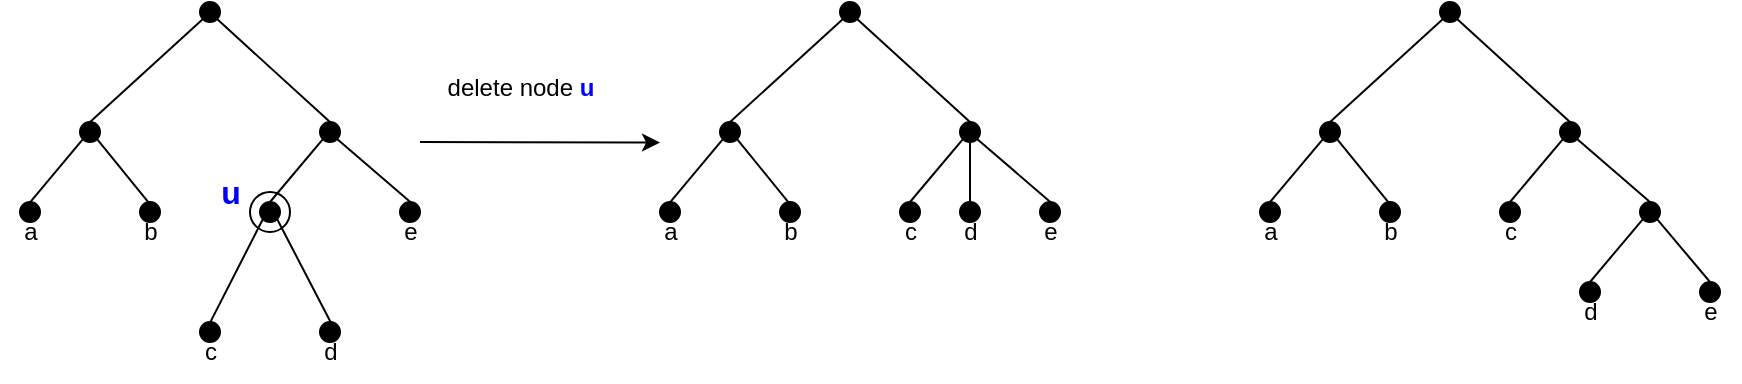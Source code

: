 <mxfile version="24.7.1" type="github" pages="6">
  <diagram id="mNEuR87qUGYfkrWeX5sa" name="Page-6">
    <mxGraphModel dx="956" dy="541" grid="1" gridSize="10" guides="1" tooltips="1" connect="1" arrows="1" fold="1" page="1" pageScale="1" pageWidth="850" pageHeight="1100" math="0" shadow="0">
      <root>
        <mxCell id="0" />
        <mxCell id="1" parent="0" />
        <mxCell id="tGljesL72kq7EfZ96s6D-48" value="" style="ellipse;whiteSpace=wrap;html=1;aspect=fixed;" vertex="1" parent="1">
          <mxGeometry x="365" y="385" width="20" height="20" as="geometry" />
        </mxCell>
        <mxCell id="tGljesL72kq7EfZ96s6D-2" value="" style="ellipse;whiteSpace=wrap;html=1;aspect=fixed;labelBackgroundColor=none;fillColor=#000000;" vertex="1" parent="1">
          <mxGeometry x="340" y="290" width="10" height="10" as="geometry" />
        </mxCell>
        <mxCell id="tGljesL72kq7EfZ96s6D-3" value="" style="ellipse;whiteSpace=wrap;html=1;aspect=fixed;labelBackgroundColor=none;fillColor=#000000;" vertex="1" parent="1">
          <mxGeometry x="280" y="350" width="10" height="10" as="geometry" />
        </mxCell>
        <mxCell id="tGljesL72kq7EfZ96s6D-4" value="" style="ellipse;whiteSpace=wrap;html=1;aspect=fixed;labelBackgroundColor=none;fillColor=#000000;" vertex="1" parent="1">
          <mxGeometry x="310" y="390" width="10" height="10" as="geometry" />
        </mxCell>
        <mxCell id="tGljesL72kq7EfZ96s6D-5" value="" style="ellipse;whiteSpace=wrap;html=1;aspect=fixed;labelBackgroundColor=none;fillColor=#000000;" vertex="1" parent="1">
          <mxGeometry x="250" y="390" width="10" height="10" as="geometry" />
        </mxCell>
        <mxCell id="tGljesL72kq7EfZ96s6D-6" value="" style="ellipse;whiteSpace=wrap;html=1;aspect=fixed;labelBackgroundColor=none;fillColor=#000000;" vertex="1" parent="1">
          <mxGeometry x="400" y="350" width="10" height="10" as="geometry" />
        </mxCell>
        <mxCell id="tGljesL72kq7EfZ96s6D-7" value="" style="ellipse;whiteSpace=wrap;html=1;aspect=fixed;labelBackgroundColor=none;fillColor=#000000;" vertex="1" parent="1">
          <mxGeometry x="370" y="390" width="10" height="10" as="geometry" />
        </mxCell>
        <mxCell id="tGljesL72kq7EfZ96s6D-8" value="" style="ellipse;whiteSpace=wrap;html=1;aspect=fixed;labelBackgroundColor=none;fillColor=#000000;" vertex="1" parent="1">
          <mxGeometry x="440" y="390" width="10" height="10" as="geometry" />
        </mxCell>
        <mxCell id="tGljesL72kq7EfZ96s6D-9" value="" style="ellipse;whiteSpace=wrap;html=1;aspect=fixed;labelBackgroundColor=none;fillColor=#000000;" vertex="1" parent="1">
          <mxGeometry x="340" y="450" width="10" height="10" as="geometry" />
        </mxCell>
        <mxCell id="tGljesL72kq7EfZ96s6D-10" value="" style="ellipse;whiteSpace=wrap;html=1;aspect=fixed;labelBackgroundColor=none;fillColor=#000000;" vertex="1" parent="1">
          <mxGeometry x="400" y="450" width="10" height="10" as="geometry" />
        </mxCell>
        <mxCell id="tGljesL72kq7EfZ96s6D-11" value="a" style="text;html=1;align=center;verticalAlign=middle;resizable=0;points=[];autosize=1;strokeColor=none;fillColor=none;" vertex="1" parent="1">
          <mxGeometry x="240" y="390" width="30" height="30" as="geometry" />
        </mxCell>
        <mxCell id="tGljesL72kq7EfZ96s6D-12" value="b" style="text;html=1;align=center;verticalAlign=middle;resizable=0;points=[];autosize=1;strokeColor=none;fillColor=none;" vertex="1" parent="1">
          <mxGeometry x="300" y="390" width="30" height="30" as="geometry" />
        </mxCell>
        <mxCell id="tGljesL72kq7EfZ96s6D-13" value="c" style="text;html=1;align=center;verticalAlign=middle;resizable=0;points=[];autosize=1;strokeColor=none;fillColor=none;" vertex="1" parent="1">
          <mxGeometry x="330" y="450" width="30" height="30" as="geometry" />
        </mxCell>
        <mxCell id="tGljesL72kq7EfZ96s6D-14" value="d" style="text;html=1;align=center;verticalAlign=middle;resizable=0;points=[];autosize=1;strokeColor=none;fillColor=none;" vertex="1" parent="1">
          <mxGeometry x="390" y="450" width="30" height="30" as="geometry" />
        </mxCell>
        <mxCell id="tGljesL72kq7EfZ96s6D-15" value="e" style="text;html=1;align=center;verticalAlign=middle;resizable=0;points=[];autosize=1;strokeColor=none;fillColor=none;" vertex="1" parent="1">
          <mxGeometry x="430" y="390" width="30" height="30" as="geometry" />
        </mxCell>
        <mxCell id="tGljesL72kq7EfZ96s6D-16" value="" style="endArrow=none;html=1;rounded=0;entryX=0;entryY=1;entryDx=0;entryDy=0;exitX=0.5;exitY=0;exitDx=0;exitDy=0;" edge="1" parent="1" source="tGljesL72kq7EfZ96s6D-3" target="tGljesL72kq7EfZ96s6D-2">
          <mxGeometry width="50" height="50" relative="1" as="geometry">
            <mxPoint x="290" y="350" as="sourcePoint" />
            <mxPoint x="340" y="300" as="targetPoint" />
          </mxGeometry>
        </mxCell>
        <mxCell id="tGljesL72kq7EfZ96s6D-17" value="" style="endArrow=none;html=1;rounded=0;entryX=0;entryY=1;entryDx=0;entryDy=0;exitX=0.511;exitY=-0.007;exitDx=0;exitDy=0;exitPerimeter=0;" edge="1" parent="1" source="tGljesL72kq7EfZ96s6D-11" target="tGljesL72kq7EfZ96s6D-3">
          <mxGeometry width="50" height="50" relative="1" as="geometry">
            <mxPoint x="250" y="410" as="sourcePoint" />
            <mxPoint x="300" y="360" as="targetPoint" />
          </mxGeometry>
        </mxCell>
        <mxCell id="tGljesL72kq7EfZ96s6D-19" value="" style="endArrow=none;html=1;rounded=0;entryX=1;entryY=1;entryDx=0;entryDy=0;exitX=0.478;exitY=0.011;exitDx=0;exitDy=0;exitPerimeter=0;" edge="1" parent="1" source="tGljesL72kq7EfZ96s6D-12" target="tGljesL72kq7EfZ96s6D-3">
          <mxGeometry width="50" height="50" relative="1" as="geometry">
            <mxPoint x="270" y="410" as="sourcePoint" />
            <mxPoint x="320" y="360" as="targetPoint" />
          </mxGeometry>
        </mxCell>
        <mxCell id="tGljesL72kq7EfZ96s6D-20" value="" style="endArrow=none;html=1;rounded=0;entryX=1;entryY=1;entryDx=0;entryDy=0;exitX=0.5;exitY=0;exitDx=0;exitDy=0;" edge="1" parent="1" source="tGljesL72kq7EfZ96s6D-6" target="tGljesL72kq7EfZ96s6D-2">
          <mxGeometry width="50" height="50" relative="1" as="geometry">
            <mxPoint x="350" y="390" as="sourcePoint" />
            <mxPoint x="400" y="340" as="targetPoint" />
          </mxGeometry>
        </mxCell>
        <mxCell id="tGljesL72kq7EfZ96s6D-21" value="" style="endArrow=none;html=1;rounded=0;entryX=0;entryY=1;entryDx=0;entryDy=0;exitX=0.5;exitY=0;exitDx=0;exitDy=0;" edge="1" parent="1" source="tGljesL72kq7EfZ96s6D-7" target="tGljesL72kq7EfZ96s6D-6">
          <mxGeometry width="50" height="50" relative="1" as="geometry">
            <mxPoint x="350" y="410" as="sourcePoint" />
            <mxPoint x="400" y="360" as="targetPoint" />
          </mxGeometry>
        </mxCell>
        <mxCell id="tGljesL72kq7EfZ96s6D-22" value="" style="endArrow=none;html=1;rounded=0;entryX=0;entryY=1;entryDx=0;entryDy=0;exitX=0.497;exitY=0.019;exitDx=0;exitDy=0;exitPerimeter=0;" edge="1" parent="1" source="tGljesL72kq7EfZ96s6D-13" target="tGljesL72kq7EfZ96s6D-7">
          <mxGeometry width="50" height="50" relative="1" as="geometry">
            <mxPoint x="320" y="450" as="sourcePoint" />
            <mxPoint x="370" y="400" as="targetPoint" />
          </mxGeometry>
        </mxCell>
        <mxCell id="tGljesL72kq7EfZ96s6D-23" value="" style="endArrow=none;html=1;rounded=0;entryX=1;entryY=1;entryDx=0;entryDy=0;exitX=0.512;exitY=0.004;exitDx=0;exitDy=0;exitPerimeter=0;" edge="1" parent="1" source="tGljesL72kq7EfZ96s6D-14" target="tGljesL72kq7EfZ96s6D-7">
          <mxGeometry width="50" height="50" relative="1" as="geometry">
            <mxPoint x="380" y="450" as="sourcePoint" />
            <mxPoint x="430" y="400" as="targetPoint" />
          </mxGeometry>
        </mxCell>
        <mxCell id="tGljesL72kq7EfZ96s6D-24" value="" style="endArrow=none;html=1;rounded=0;entryX=1;entryY=1;entryDx=0;entryDy=0;exitX=0.52;exitY=0.011;exitDx=0;exitDy=0;exitPerimeter=0;" edge="1" parent="1" source="tGljesL72kq7EfZ96s6D-15" target="tGljesL72kq7EfZ96s6D-6">
          <mxGeometry width="50" height="50" relative="1" as="geometry">
            <mxPoint x="380" y="430" as="sourcePoint" />
            <mxPoint x="430" y="380" as="targetPoint" />
          </mxGeometry>
        </mxCell>
        <mxCell id="tGljesL72kq7EfZ96s6D-25" value="" style="ellipse;whiteSpace=wrap;html=1;aspect=fixed;labelBackgroundColor=none;fillColor=#000000;" vertex="1" parent="1">
          <mxGeometry x="660" y="290" width="10" height="10" as="geometry" />
        </mxCell>
        <mxCell id="tGljesL72kq7EfZ96s6D-26" value="" style="ellipse;whiteSpace=wrap;html=1;aspect=fixed;labelBackgroundColor=none;fillColor=#000000;" vertex="1" parent="1">
          <mxGeometry x="600" y="350" width="10" height="10" as="geometry" />
        </mxCell>
        <mxCell id="tGljesL72kq7EfZ96s6D-27" value="" style="ellipse;whiteSpace=wrap;html=1;aspect=fixed;labelBackgroundColor=none;fillColor=#000000;" vertex="1" parent="1">
          <mxGeometry x="630" y="390" width="10" height="10" as="geometry" />
        </mxCell>
        <mxCell id="tGljesL72kq7EfZ96s6D-28" value="" style="ellipse;whiteSpace=wrap;html=1;aspect=fixed;labelBackgroundColor=none;fillColor=#000000;" vertex="1" parent="1">
          <mxGeometry x="570" y="390" width="10" height="10" as="geometry" />
        </mxCell>
        <mxCell id="tGljesL72kq7EfZ96s6D-29" value="" style="ellipse;whiteSpace=wrap;html=1;aspect=fixed;labelBackgroundColor=none;fillColor=#000000;" vertex="1" parent="1">
          <mxGeometry x="720" y="350" width="10" height="10" as="geometry" />
        </mxCell>
        <mxCell id="tGljesL72kq7EfZ96s6D-31" value="" style="ellipse;whiteSpace=wrap;html=1;aspect=fixed;labelBackgroundColor=none;fillColor=#000000;" vertex="1" parent="1">
          <mxGeometry x="760" y="390" width="10" height="10" as="geometry" />
        </mxCell>
        <mxCell id="tGljesL72kq7EfZ96s6D-32" value="" style="ellipse;whiteSpace=wrap;html=1;aspect=fixed;labelBackgroundColor=none;fillColor=#000000;" vertex="1" parent="1">
          <mxGeometry x="690" y="390" width="10" height="10" as="geometry" />
        </mxCell>
        <mxCell id="tGljesL72kq7EfZ96s6D-33" value="" style="ellipse;whiteSpace=wrap;html=1;aspect=fixed;labelBackgroundColor=none;fillColor=#000000;" vertex="1" parent="1">
          <mxGeometry x="720" y="390" width="10" height="10" as="geometry" />
        </mxCell>
        <mxCell id="tGljesL72kq7EfZ96s6D-34" value="a" style="text;html=1;align=center;verticalAlign=middle;resizable=0;points=[];autosize=1;strokeColor=none;fillColor=none;" vertex="1" parent="1">
          <mxGeometry x="560" y="390" width="30" height="30" as="geometry" />
        </mxCell>
        <mxCell id="tGljesL72kq7EfZ96s6D-35" value="b" style="text;html=1;align=center;verticalAlign=middle;resizable=0;points=[];autosize=1;strokeColor=none;fillColor=none;" vertex="1" parent="1">
          <mxGeometry x="620" y="390" width="30" height="30" as="geometry" />
        </mxCell>
        <mxCell id="tGljesL72kq7EfZ96s6D-36" value="c" style="text;html=1;align=center;verticalAlign=middle;resizable=0;points=[];autosize=1;strokeColor=none;fillColor=none;" vertex="1" parent="1">
          <mxGeometry x="680" y="390" width="30" height="30" as="geometry" />
        </mxCell>
        <mxCell id="tGljesL72kq7EfZ96s6D-37" value="d" style="text;html=1;align=center;verticalAlign=middle;resizable=0;points=[];autosize=1;strokeColor=none;fillColor=none;" vertex="1" parent="1">
          <mxGeometry x="710" y="390" width="30" height="30" as="geometry" />
        </mxCell>
        <mxCell id="tGljesL72kq7EfZ96s6D-38" value="e" style="text;html=1;align=center;verticalAlign=middle;resizable=0;points=[];autosize=1;strokeColor=none;fillColor=none;" vertex="1" parent="1">
          <mxGeometry x="750" y="390" width="30" height="30" as="geometry" />
        </mxCell>
        <mxCell id="tGljesL72kq7EfZ96s6D-39" value="" style="endArrow=none;html=1;rounded=0;entryX=0;entryY=1;entryDx=0;entryDy=0;exitX=0.5;exitY=0;exitDx=0;exitDy=0;" edge="1" parent="1" source="tGljesL72kq7EfZ96s6D-26" target="tGljesL72kq7EfZ96s6D-25">
          <mxGeometry width="50" height="50" relative="1" as="geometry">
            <mxPoint x="610" y="350" as="sourcePoint" />
            <mxPoint x="660" y="300" as="targetPoint" />
          </mxGeometry>
        </mxCell>
        <mxCell id="tGljesL72kq7EfZ96s6D-40" value="" style="endArrow=none;html=1;rounded=0;entryX=0;entryY=1;entryDx=0;entryDy=0;exitX=0.511;exitY=-0.007;exitDx=0;exitDy=0;exitPerimeter=0;" edge="1" parent="1" source="tGljesL72kq7EfZ96s6D-34" target="tGljesL72kq7EfZ96s6D-26">
          <mxGeometry width="50" height="50" relative="1" as="geometry">
            <mxPoint x="570" y="410" as="sourcePoint" />
            <mxPoint x="620" y="360" as="targetPoint" />
          </mxGeometry>
        </mxCell>
        <mxCell id="tGljesL72kq7EfZ96s6D-41" value="" style="endArrow=none;html=1;rounded=0;entryX=1;entryY=1;entryDx=0;entryDy=0;exitX=0.478;exitY=0.011;exitDx=0;exitDy=0;exitPerimeter=0;" edge="1" parent="1" source="tGljesL72kq7EfZ96s6D-35" target="tGljesL72kq7EfZ96s6D-26">
          <mxGeometry width="50" height="50" relative="1" as="geometry">
            <mxPoint x="590" y="410" as="sourcePoint" />
            <mxPoint x="640" y="360" as="targetPoint" />
          </mxGeometry>
        </mxCell>
        <mxCell id="tGljesL72kq7EfZ96s6D-42" value="" style="endArrow=none;html=1;rounded=0;entryX=1;entryY=1;entryDx=0;entryDy=0;exitX=0.5;exitY=0;exitDx=0;exitDy=0;" edge="1" parent="1" source="tGljesL72kq7EfZ96s6D-29" target="tGljesL72kq7EfZ96s6D-25">
          <mxGeometry width="50" height="50" relative="1" as="geometry">
            <mxPoint x="670" y="390" as="sourcePoint" />
            <mxPoint x="720" y="340" as="targetPoint" />
          </mxGeometry>
        </mxCell>
        <mxCell id="tGljesL72kq7EfZ96s6D-44" value="" style="endArrow=none;html=1;rounded=0;entryX=0;entryY=1;entryDx=0;entryDy=0;exitX=0.5;exitY=0;exitDx=0;exitDy=0;" edge="1" parent="1" source="tGljesL72kq7EfZ96s6D-32" target="tGljesL72kq7EfZ96s6D-29">
          <mxGeometry width="50" height="50" relative="1" as="geometry">
            <mxPoint x="640" y="450" as="sourcePoint" />
            <mxPoint x="691.464" y="398.536" as="targetPoint" />
          </mxGeometry>
        </mxCell>
        <mxCell id="tGljesL72kq7EfZ96s6D-45" value="" style="endArrow=none;html=1;rounded=0;entryX=0.5;entryY=1;entryDx=0;entryDy=0;exitX=0.5;exitY=0;exitDx=0;exitDy=0;" edge="1" parent="1" source="tGljesL72kq7EfZ96s6D-33" target="tGljesL72kq7EfZ96s6D-29">
          <mxGeometry width="50" height="50" relative="1" as="geometry">
            <mxPoint x="700" y="450" as="sourcePoint" />
            <mxPoint x="698.536" y="398.536" as="targetPoint" />
          </mxGeometry>
        </mxCell>
        <mxCell id="tGljesL72kq7EfZ96s6D-46" value="" style="endArrow=none;html=1;rounded=0;entryX=1;entryY=1;entryDx=0;entryDy=0;exitX=0.52;exitY=0.011;exitDx=0;exitDy=0;exitPerimeter=0;" edge="1" parent="1" source="tGljesL72kq7EfZ96s6D-38" target="tGljesL72kq7EfZ96s6D-29">
          <mxGeometry width="50" height="50" relative="1" as="geometry">
            <mxPoint x="700" y="430" as="sourcePoint" />
            <mxPoint x="750" y="380" as="targetPoint" />
          </mxGeometry>
        </mxCell>
        <mxCell id="tGljesL72kq7EfZ96s6D-49" value="&lt;b&gt;&lt;font color=&quot;#0000ff&quot; style=&quot;font-size: 16px;&quot;&gt;u&lt;/font&gt;&lt;/b&gt;" style="text;html=1;align=center;verticalAlign=middle;resizable=0;points=[];autosize=1;strokeColor=none;fillColor=none;" vertex="1" parent="1">
          <mxGeometry x="340" y="370" width="30" height="30" as="geometry" />
        </mxCell>
        <mxCell id="tGljesL72kq7EfZ96s6D-50" value="" style="endArrow=classic;html=1;rounded=0;" edge="1" parent="1">
          <mxGeometry width="50" height="50" relative="1" as="geometry">
            <mxPoint x="450" y="360" as="sourcePoint" />
            <mxPoint x="570" y="360.31" as="targetPoint" />
          </mxGeometry>
        </mxCell>
        <mxCell id="tGljesL72kq7EfZ96s6D-51" value="delete node &lt;b&gt;&lt;font color=&quot;#0000ff&quot;&gt;u&lt;/font&gt;&lt;/b&gt;" style="text;html=1;align=center;verticalAlign=middle;resizable=0;points=[];autosize=1;strokeColor=none;fillColor=none;" vertex="1" parent="1">
          <mxGeometry x="450" y="318" width="100" height="30" as="geometry" />
        </mxCell>
        <mxCell id="tGljesL72kq7EfZ96s6D-52" value="" style="ellipse;whiteSpace=wrap;html=1;aspect=fixed;labelBackgroundColor=none;fillColor=#000000;" vertex="1" parent="1">
          <mxGeometry x="960" y="290" width="10" height="10" as="geometry" />
        </mxCell>
        <mxCell id="tGljesL72kq7EfZ96s6D-53" value="" style="ellipse;whiteSpace=wrap;html=1;aspect=fixed;labelBackgroundColor=none;fillColor=#000000;" vertex="1" parent="1">
          <mxGeometry x="900" y="350" width="10" height="10" as="geometry" />
        </mxCell>
        <mxCell id="tGljesL72kq7EfZ96s6D-54" value="" style="ellipse;whiteSpace=wrap;html=1;aspect=fixed;labelBackgroundColor=none;fillColor=#000000;" vertex="1" parent="1">
          <mxGeometry x="930" y="390" width="10" height="10" as="geometry" />
        </mxCell>
        <mxCell id="tGljesL72kq7EfZ96s6D-55" value="" style="ellipse;whiteSpace=wrap;html=1;aspect=fixed;labelBackgroundColor=none;fillColor=#000000;" vertex="1" parent="1">
          <mxGeometry x="870" y="390" width="10" height="10" as="geometry" />
        </mxCell>
        <mxCell id="tGljesL72kq7EfZ96s6D-56" value="" style="ellipse;whiteSpace=wrap;html=1;aspect=fixed;labelBackgroundColor=none;fillColor=#000000;" vertex="1" parent="1">
          <mxGeometry x="1020" y="350" width="10" height="10" as="geometry" />
        </mxCell>
        <mxCell id="tGljesL72kq7EfZ96s6D-57" value="" style="ellipse;whiteSpace=wrap;html=1;aspect=fixed;labelBackgroundColor=none;fillColor=#000000;" vertex="1" parent="1">
          <mxGeometry x="1090" y="430" width="10" height="10" as="geometry" />
        </mxCell>
        <mxCell id="tGljesL72kq7EfZ96s6D-58" value="" style="ellipse;whiteSpace=wrap;html=1;aspect=fixed;labelBackgroundColor=none;fillColor=#000000;" vertex="1" parent="1">
          <mxGeometry x="990" y="390" width="10" height="10" as="geometry" />
        </mxCell>
        <mxCell id="tGljesL72kq7EfZ96s6D-59" value="" style="ellipse;whiteSpace=wrap;html=1;aspect=fixed;labelBackgroundColor=none;fillColor=#000000;" vertex="1" parent="1">
          <mxGeometry x="1030" y="430" width="10" height="10" as="geometry" />
        </mxCell>
        <mxCell id="tGljesL72kq7EfZ96s6D-60" value="b" style="text;html=1;align=center;verticalAlign=middle;resizable=0;points=[];autosize=1;strokeColor=none;fillColor=none;" vertex="1" parent="1">
          <mxGeometry x="920" y="390" width="30" height="30" as="geometry" />
        </mxCell>
        <mxCell id="tGljesL72kq7EfZ96s6D-61" value="c" style="text;html=1;align=center;verticalAlign=middle;resizable=0;points=[];autosize=1;strokeColor=none;fillColor=none;" vertex="1" parent="1">
          <mxGeometry x="980" y="390" width="30" height="30" as="geometry" />
        </mxCell>
        <mxCell id="tGljesL72kq7EfZ96s6D-62" value="d" style="text;html=1;align=center;verticalAlign=middle;resizable=0;points=[];autosize=1;strokeColor=none;fillColor=none;" vertex="1" parent="1">
          <mxGeometry x="1020" y="430" width="30" height="30" as="geometry" />
        </mxCell>
        <mxCell id="tGljesL72kq7EfZ96s6D-63" value="e" style="text;html=1;align=center;verticalAlign=middle;resizable=0;points=[];autosize=1;strokeColor=none;fillColor=none;" vertex="1" parent="1">
          <mxGeometry x="1080" y="430" width="30" height="30" as="geometry" />
        </mxCell>
        <mxCell id="tGljesL72kq7EfZ96s6D-64" value="" style="endArrow=none;html=1;rounded=0;entryX=0;entryY=1;entryDx=0;entryDy=0;exitX=0.5;exitY=0;exitDx=0;exitDy=0;" edge="1" parent="1" source="tGljesL72kq7EfZ96s6D-53" target="tGljesL72kq7EfZ96s6D-52">
          <mxGeometry width="50" height="50" relative="1" as="geometry">
            <mxPoint x="910" y="350" as="sourcePoint" />
            <mxPoint x="960" y="300" as="targetPoint" />
          </mxGeometry>
        </mxCell>
        <mxCell id="tGljesL72kq7EfZ96s6D-65" value="" style="endArrow=none;html=1;rounded=0;entryX=0;entryY=1;entryDx=0;entryDy=0;exitX=0.511;exitY=-0.007;exitDx=0;exitDy=0;exitPerimeter=0;" edge="1" parent="1" target="tGljesL72kq7EfZ96s6D-53">
          <mxGeometry width="50" height="50" relative="1" as="geometry">
            <mxPoint x="875" y="390" as="sourcePoint" />
            <mxPoint x="920" y="360" as="targetPoint" />
          </mxGeometry>
        </mxCell>
        <mxCell id="tGljesL72kq7EfZ96s6D-66" value="" style="endArrow=none;html=1;rounded=0;entryX=1;entryY=1;entryDx=0;entryDy=0;exitX=0.478;exitY=0.011;exitDx=0;exitDy=0;exitPerimeter=0;" edge="1" parent="1" source="tGljesL72kq7EfZ96s6D-60" target="tGljesL72kq7EfZ96s6D-53">
          <mxGeometry width="50" height="50" relative="1" as="geometry">
            <mxPoint x="890" y="410" as="sourcePoint" />
            <mxPoint x="940" y="360" as="targetPoint" />
          </mxGeometry>
        </mxCell>
        <mxCell id="tGljesL72kq7EfZ96s6D-67" value="" style="endArrow=none;html=1;rounded=0;entryX=1;entryY=1;entryDx=0;entryDy=0;exitX=0.5;exitY=0;exitDx=0;exitDy=0;" edge="1" parent="1" source="tGljesL72kq7EfZ96s6D-56" target="tGljesL72kq7EfZ96s6D-52">
          <mxGeometry width="50" height="50" relative="1" as="geometry">
            <mxPoint x="970" y="390" as="sourcePoint" />
            <mxPoint x="1020" y="340" as="targetPoint" />
          </mxGeometry>
        </mxCell>
        <mxCell id="tGljesL72kq7EfZ96s6D-68" value="" style="endArrow=none;html=1;rounded=0;entryX=0;entryY=1;entryDx=0;entryDy=0;exitX=0.5;exitY=0;exitDx=0;exitDy=0;" edge="1" parent="1" source="tGljesL72kq7EfZ96s6D-58" target="tGljesL72kq7EfZ96s6D-56">
          <mxGeometry width="50" height="50" relative="1" as="geometry">
            <mxPoint x="940" y="450" as="sourcePoint" />
            <mxPoint x="991.464" y="398.536" as="targetPoint" />
          </mxGeometry>
        </mxCell>
        <mxCell id="tGljesL72kq7EfZ96s6D-69" value="" style="endArrow=none;html=1;rounded=0;exitX=0.5;exitY=0;exitDx=0;exitDy=0;entryX=0;entryY=1;entryDx=0;entryDy=0;" edge="1" parent="1" source="tGljesL72kq7EfZ96s6D-59" target="tGljesL72kq7EfZ96s6D-72">
          <mxGeometry width="50" height="50" relative="1" as="geometry">
            <mxPoint x="1035" y="430" as="sourcePoint" />
            <mxPoint x="1050" y="410" as="targetPoint" />
          </mxGeometry>
        </mxCell>
        <mxCell id="tGljesL72kq7EfZ96s6D-70" value="" style="endArrow=none;html=1;rounded=0;exitX=0.5;exitY=0;exitDx=0;exitDy=0;entryX=1;entryY=1;entryDx=0;entryDy=0;" edge="1" parent="1" source="tGljesL72kq7EfZ96s6D-57" target="tGljesL72kq7EfZ96s6D-72">
          <mxGeometry width="50" height="50" relative="1" as="geometry">
            <mxPoint x="1000" y="430" as="sourcePoint" />
            <mxPoint x="1070" y="370" as="targetPoint" />
          </mxGeometry>
        </mxCell>
        <mxCell id="tGljesL72kq7EfZ96s6D-71" value="a" style="text;html=1;align=center;verticalAlign=middle;resizable=0;points=[];autosize=1;strokeColor=none;fillColor=none;" vertex="1" parent="1">
          <mxGeometry x="860" y="390" width="30" height="30" as="geometry" />
        </mxCell>
        <mxCell id="tGljesL72kq7EfZ96s6D-72" value="" style="ellipse;whiteSpace=wrap;html=1;aspect=fixed;labelBackgroundColor=none;fillColor=#000000;" vertex="1" parent="1">
          <mxGeometry x="1060" y="390" width="10" height="10" as="geometry" />
        </mxCell>
        <mxCell id="tGljesL72kq7EfZ96s6D-74" value="" style="endArrow=none;html=1;rounded=0;entryX=1;entryY=1;entryDx=0;entryDy=0;exitX=0.5;exitY=0;exitDx=0;exitDy=0;" edge="1" parent="1" source="tGljesL72kq7EfZ96s6D-72" target="tGljesL72kq7EfZ96s6D-56">
          <mxGeometry width="50" height="50" relative="1" as="geometry">
            <mxPoint x="1020" y="410" as="sourcePoint" />
            <mxPoint x="1070" y="360" as="targetPoint" />
          </mxGeometry>
        </mxCell>
      </root>
    </mxGraphModel>
  </diagram>
  <diagram id="KwIssD-bviXPPmQiWe6Y" name="multiplex_net">
    <mxGraphModel grid="1" page="1" gridSize="10" guides="1" tooltips="1" connect="1" arrows="1" fold="1" pageScale="1" pageWidth="850" pageHeight="1100" math="0" shadow="0">
      <root>
        <mxCell id="0" />
        <mxCell id="1" parent="0" />
        <mxCell id="ZyF0jIo4hsBBCXOQxqPq-3" value="" style="rounded=0;whiteSpace=wrap;html=1;rotation=290;" vertex="1" parent="1">
          <mxGeometry x="315" y="40" width="210" height="230" as="geometry" />
        </mxCell>
        <mxCell id="ZyF0jIo4hsBBCXOQxqPq-5" value="" style="rounded=0;whiteSpace=wrap;html=1;rotation=290;" vertex="1" parent="1">
          <mxGeometry x="215" y="360" width="210" height="230" as="geometry" />
        </mxCell>
        <mxCell id="ZyF0jIo4hsBBCXOQxqPq-7" value="" style="ellipse;whiteSpace=wrap;html=1;" vertex="1" parent="1">
          <mxGeometry x="350" y="50" width="40" height="30" as="geometry" />
        </mxCell>
        <mxCell id="ZyF0jIo4hsBBCXOQxqPq-8" value="" style="ellipse;whiteSpace=wrap;html=1;" vertex="1" parent="1">
          <mxGeometry x="230" y="490" width="40" height="30" as="geometry" />
        </mxCell>
        <mxCell id="ZyF0jIo4hsBBCXOQxqPq-9" value="" style="ellipse;whiteSpace=wrap;html=1;" vertex="1" parent="1">
          <mxGeometry x="320" y="500" width="40" height="30" as="geometry" />
        </mxCell>
        <mxCell id="ZyF0jIo4hsBBCXOQxqPq-10" value="" style="ellipse;whiteSpace=wrap;html=1;" vertex="1" parent="1">
          <mxGeometry x="315" y="415" width="40" height="30" as="geometry" />
        </mxCell>
        <mxCell id="ZyF0jIo4hsBBCXOQxqPq-11" value="" style="ellipse;whiteSpace=wrap;html=1;" vertex="1" parent="1">
          <mxGeometry x="300" y="160" width="40" height="30" as="geometry" />
        </mxCell>
        <mxCell id="ZyF0jIo4hsBBCXOQxqPq-12" value="" style="ellipse;whiteSpace=wrap;html=1;" vertex="1" parent="1">
          <mxGeometry x="480" y="110" width="40" height="30" as="geometry" />
        </mxCell>
        <mxCell id="ZyF0jIo4hsBBCXOQxqPq-13" value="" style="ellipse;whiteSpace=wrap;html=1;" vertex="1" parent="1">
          <mxGeometry x="470" y="210" width="40" height="30" as="geometry" />
        </mxCell>
        <mxCell id="ZyF0jIo4hsBBCXOQxqPq-14" value="" style="ellipse;whiteSpace=wrap;html=1;" vertex="1" parent="1">
          <mxGeometry x="250" y="385" width="40" height="30" as="geometry" />
        </mxCell>
        <mxCell id="ZyF0jIo4hsBBCXOQxqPq-16" value="" style="endArrow=none;dashed=1;html=1;rounded=0;entryX=0.5;entryY=1;entryDx=0;entryDy=0;exitX=0.5;exitY=0;exitDx=0;exitDy=0;" edge="1" parent="1" source="ZyF0jIo4hsBBCXOQxqPq-14" target="ZyF0jIo4hsBBCXOQxqPq-11">
          <mxGeometry width="50" height="50" relative="1" as="geometry">
            <mxPoint x="270" y="385" as="sourcePoint" />
            <mxPoint x="320" y="335" as="targetPoint" />
          </mxGeometry>
        </mxCell>
        <mxCell id="ZyF0jIo4hsBBCXOQxqPq-17" value="" style="endArrow=none;dashed=1;html=1;dashPattern=1 3;strokeWidth=2;rounded=0;entryX=0;entryY=0.5;entryDx=0;entryDy=0;" edge="1" parent="1" target="ZyF0jIo4hsBBCXOQxqPq-12">
          <mxGeometry width="50" height="50" relative="1" as="geometry">
            <mxPoint x="350" y="420" as="sourcePoint" />
            <mxPoint x="400" y="370" as="targetPoint" />
          </mxGeometry>
        </mxCell>
        <mxCell id="ZyF0jIo4hsBBCXOQxqPq-18" value="" style="endArrow=none;dashed=1;html=1;dashPattern=1 3;strokeWidth=2;rounded=0;exitX=1;exitY=0;exitDx=0;exitDy=0;entryX=0.325;entryY=0.967;entryDx=0;entryDy=0;entryPerimeter=0;" edge="1" parent="1" source="ZyF0jIo4hsBBCXOQxqPq-9" target="ZyF0jIo4hsBBCXOQxqPq-13">
          <mxGeometry width="50" height="50" relative="1" as="geometry">
            <mxPoint x="400" y="430" as="sourcePoint" />
            <mxPoint x="450" y="380" as="targetPoint" />
          </mxGeometry>
        </mxCell>
        <mxCell id="ZyF0jIo4hsBBCXOQxqPq-19" value="" style="endArrow=none;dashed=1;html=1;dashPattern=1 3;strokeWidth=2;rounded=0;entryX=0.5;entryY=1;entryDx=0;entryDy=0;exitX=1;exitY=0;exitDx=0;exitDy=0;" edge="1" parent="1" source="ZyF0jIo4hsBBCXOQxqPq-8" target="ZyF0jIo4hsBBCXOQxqPq-7">
          <mxGeometry width="50" height="50" relative="1" as="geometry">
            <mxPoint x="240" y="500" as="sourcePoint" />
            <mxPoint x="290" y="450" as="targetPoint" />
          </mxGeometry>
        </mxCell>
      </root>
    </mxGraphModel>
  </diagram>
  <diagram name="For_Slide" id="sGnsbqwv2A1XbX7qmeX_">
    <mxGraphModel dx="1386" dy="1885" grid="1" gridSize="10" guides="1" tooltips="1" connect="1" arrows="1" fold="1" page="1" pageScale="1" pageWidth="850" pageHeight="1100" math="0" shadow="0">
      <root>
        <mxCell id="g0fjQ2zB4vV9aCiTiJ6G-0" />
        <mxCell id="g0fjQ2zB4vV9aCiTiJ6G-1" parent="g0fjQ2zB4vV9aCiTiJ6G-0" />
        <mxCell id="g0fjQ2zB4vV9aCiTiJ6G-2" value="" style="group" parent="g0fjQ2zB4vV9aCiTiJ6G-1" vertex="1" connectable="0">
          <mxGeometry x="210" y="-1040.41" width="208.395" height="250" as="geometry" />
        </mxCell>
        <mxCell id="g0fjQ2zB4vV9aCiTiJ6G-3" value="" style="ellipse;whiteSpace=wrap;html=1;aspect=fixed;fontStyle=0;" parent="g0fjQ2zB4vV9aCiTiJ6G-2" vertex="1">
          <mxGeometry x="158.207" y="184.887" width="20" height="20" as="geometry" />
        </mxCell>
        <mxCell id="g0fjQ2zB4vV9aCiTiJ6G-4" value="" style="ellipse;whiteSpace=wrap;html=1;aspect=fixed;fontStyle=0;fillColor=#b1ddf0;strokeColor=#10739e;" parent="g0fjQ2zB4vV9aCiTiJ6G-2" vertex="1">
          <mxGeometry x="125.733" y="136.656" width="20" height="20" as="geometry" />
        </mxCell>
        <mxCell id="g0fjQ2zB4vV9aCiTiJ6G-5" value="" style="endArrow=none;html=1;rounded=0;exitX=0.5;exitY=0;exitDx=0;exitDy=0;entryX=1;entryY=1;entryDx=0;entryDy=0;fontStyle=0" parent="g0fjQ2zB4vV9aCiTiJ6G-2" source="g0fjQ2zB4vV9aCiTiJ6G-15" target="g0fjQ2zB4vV9aCiTiJ6G-17" edge="1">
          <mxGeometry width="50" height="50" relative="1" as="geometry">
            <mxPoint x="54.124" y="188.907" as="sourcePoint" />
            <mxPoint x="52.519" y="35.614" as="targetPoint" />
          </mxGeometry>
        </mxCell>
        <mxCell id="g0fjQ2zB4vV9aCiTiJ6G-6" value="" style="endArrow=none;html=1;rounded=0;exitX=0.5;exitY=0;exitDx=0;exitDy=0;entryX=0;entryY=1;entryDx=0;entryDy=0;fontStyle=0" parent="g0fjQ2zB4vV9aCiTiJ6G-2" source="g0fjQ2zB4vV9aCiTiJ6G-14" target="g0fjQ2zB4vV9aCiTiJ6G-15" edge="1">
          <mxGeometry width="50" height="50" relative="1" as="geometry">
            <mxPoint x="-62.454" y="182.479" as="sourcePoint" />
            <mxPoint x="-1.662" y="113.341" as="targetPoint" />
          </mxGeometry>
        </mxCell>
        <mxCell id="g0fjQ2zB4vV9aCiTiJ6G-7" value="" style="endArrow=none;html=1;rounded=0;exitX=0.5;exitY=0;exitDx=0;exitDy=0;entryX=0;entryY=1;entryDx=0;entryDy=0;fontStyle=0" parent="g0fjQ2zB4vV9aCiTiJ6G-2" source="g0fjQ2zB4vV9aCiTiJ6G-11" target="g0fjQ2zB4vV9aCiTiJ6G-4" edge="1">
          <mxGeometry width="50" height="50" relative="1" as="geometry">
            <mxPoint x="-32.471" y="269.296" as="sourcePoint" />
            <mxPoint x="74.94" y="152.733" as="targetPoint" />
          </mxGeometry>
        </mxCell>
        <mxCell id="g0fjQ2zB4vV9aCiTiJ6G-8" value="" style="endArrow=none;html=1;rounded=0;exitX=0.5;exitY=0;exitDx=0;exitDy=0;entryX=0;entryY=1;entryDx=0;entryDy=0;fontStyle=0" parent="g0fjQ2zB4vV9aCiTiJ6G-2" source="g0fjQ2zB4vV9aCiTiJ6G-16" target="g0fjQ2zB4vV9aCiTiJ6G-17" edge="1">
          <mxGeometry width="50" height="50" relative="1" as="geometry">
            <mxPoint x="54.124" y="188.907" as="sourcePoint" />
            <mxPoint x="88.137" y="33.61" as="targetPoint" />
          </mxGeometry>
        </mxCell>
        <mxCell id="g0fjQ2zB4vV9aCiTiJ6G-9" value="" style="endArrow=none;html=1;rounded=0;entryX=0;entryY=1;entryDx=0;entryDy=0;exitX=0.5;exitY=0;exitDx=0;exitDy=0;fontStyle=0" parent="g0fjQ2zB4vV9aCiTiJ6G-2" source="g0fjQ2zB4vV9aCiTiJ6G-12" target="g0fjQ2zB4vV9aCiTiJ6G-3" edge="1">
          <mxGeometry width="50" height="50" relative="1" as="geometry">
            <mxPoint x="106.578" y="182.479" as="sourcePoint" />
            <mxPoint x="95.757" y="148.714" as="targetPoint" />
          </mxGeometry>
        </mxCell>
        <mxCell id="g0fjQ2zB4vV9aCiTiJ6G-10" value="" style="endArrow=none;html=1;rounded=0;entryX=1;entryY=1;entryDx=0;entryDy=0;exitX=0.5;exitY=0;exitDx=0;exitDy=0;fontStyle=0" parent="g0fjQ2zB4vV9aCiTiJ6G-2" source="g0fjQ2zB4vV9aCiTiJ6G-13" target="g0fjQ2zB4vV9aCiTiJ6G-3" edge="1">
          <mxGeometry width="50" height="50" relative="1" as="geometry">
            <mxPoint x="245.641" y="184.891" as="sourcePoint" />
            <mxPoint x="95.757" y="148.714" as="targetPoint" />
          </mxGeometry>
        </mxCell>
        <mxCell id="g0fjQ2zB4vV9aCiTiJ6G-11" value="&lt;font style=&quot;font-size: 12px;&quot;&gt;c&lt;/font&gt;" style="ellipse;whiteSpace=wrap;html=1;aspect=fixed;fontStyle=0;fillColor=#e51400;fontColor=#ffffff;strokeColor=#B20000;" parent="g0fjQ2zB4vV9aCiTiJ6G-2" vertex="1">
          <mxGeometry x="102.431" y="188.007" width="16.881" height="16.881" as="geometry" />
        </mxCell>
        <mxCell id="g0fjQ2zB4vV9aCiTiJ6G-12" value="b" style="ellipse;whiteSpace=wrap;html=1;aspect=fixed;fontStyle=0;fillColor=#d80073;fontColor=#ffffff;strokeColor=#A50040;" parent="g0fjQ2zB4vV9aCiTiJ6G-2" vertex="1">
          <mxGeometry x="141.327" y="233.119" width="16.881" height="16.881" as="geometry" />
        </mxCell>
        <mxCell id="g0fjQ2zB4vV9aCiTiJ6G-13" value="e" style="ellipse;whiteSpace=wrap;html=1;aspect=fixed;fontStyle=0;fillColor=#76608a;fontColor=#ffffff;strokeColor=#432D57;" parent="g0fjQ2zB4vV9aCiTiJ6G-2" vertex="1">
          <mxGeometry x="191.514" y="233.119" width="16.881" height="16.881" as="geometry" />
        </mxCell>
        <mxCell id="g0fjQ2zB4vV9aCiTiJ6G-14" value="d" style="ellipse;whiteSpace=wrap;html=1;aspect=fixed;fontStyle=0;fillColor=#f0a30a;fontColor=#000000;strokeColor=#BD7000;" parent="g0fjQ2zB4vV9aCiTiJ6G-2" vertex="1">
          <mxGeometry x="52.303" y="136.657" width="16.881" height="16.881" as="geometry" />
        </mxCell>
        <mxCell id="g0fjQ2zB4vV9aCiTiJ6G-15" value="" style="ellipse;whiteSpace=wrap;html=1;aspect=fixed;fontStyle=0;fillColor=#6a00ff;strokeColor=#3700CC;fontColor=#ffffff;" parent="g0fjQ2zB4vV9aCiTiJ6G-2" vertex="1">
          <mxGeometry x="82.434" y="72.347" width="20" height="20" as="geometry" />
        </mxCell>
        <mxCell id="g0fjQ2zB4vV9aCiTiJ6G-16" value="a" style="ellipse;whiteSpace=wrap;html=1;aspect=fixed;fontStyle=0;fillColor=#1ba1e2;fontColor=#ffffff;strokeColor=#006EAF;" parent="g0fjQ2zB4vV9aCiTiJ6G-2" vertex="1">
          <mxGeometry y="73.907" width="16.881" height="16.881" as="geometry" />
        </mxCell>
        <mxCell id="g0fjQ2zB4vV9aCiTiJ6G-17" value="" style="ellipse;whiteSpace=wrap;html=1;aspect=fixed;fontStyle=0;fillColor=#bac8d3;strokeColor=#23445d;" parent="g0fjQ2zB4vV9aCiTiJ6G-2" vertex="1">
          <mxGeometry x="32.307" width="20" height="20" as="geometry" />
        </mxCell>
        <mxCell id="g0fjQ2zB4vV9aCiTiJ6G-18" value="" style="endArrow=none;html=1;rounded=0;entryX=1;entryY=1;entryDx=0;entryDy=0;exitX=0.5;exitY=0;exitDx=0;exitDy=0;fontStyle=0" parent="g0fjQ2zB4vV9aCiTiJ6G-2" source="g0fjQ2zB4vV9aCiTiJ6G-4" target="g0fjQ2zB4vV9aCiTiJ6G-15" edge="1">
          <mxGeometry width="50" height="50" relative="1" as="geometry">
            <mxPoint x="45.797" y="171.222" as="sourcePoint" />
            <mxPoint x="87.43" y="131.029" as="targetPoint" />
          </mxGeometry>
        </mxCell>
        <mxCell id="g0fjQ2zB4vV9aCiTiJ6G-19" value="" style="endArrow=none;html=1;rounded=0;entryX=1;entryY=1;entryDx=0;entryDy=0;exitX=0.5;exitY=0;exitDx=0;exitDy=0;fontStyle=0" parent="g0fjQ2zB4vV9aCiTiJ6G-2" source="g0fjQ2zB4vV9aCiTiJ6G-3" target="g0fjQ2zB4vV9aCiTiJ6G-4" edge="1">
          <mxGeometry width="50" height="50" relative="1" as="geometry">
            <mxPoint x="124.9" y="225.08" as="sourcePoint" />
            <mxPoint x="166.534" y="184.887" as="targetPoint" />
          </mxGeometry>
        </mxCell>
        <mxCell id="g0fjQ2zB4vV9aCiTiJ6G-20" value="" style="group" parent="g0fjQ2zB4vV9aCiTiJ6G-1" vertex="1" connectable="0">
          <mxGeometry x="597.44" y="-1040" width="207.986" height="249.591" as="geometry" />
        </mxCell>
        <mxCell id="g0fjQ2zB4vV9aCiTiJ6G-21" value="" style="ellipse;whiteSpace=wrap;html=1;aspect=fixed;fontStyle=0;fillColor=#e1d5e7;strokeColor=#9673a6;" parent="g0fjQ2zB4vV9aCiTiJ6G-20" vertex="1">
          <mxGeometry x="158.207" y="184.887" width="20" height="20" as="geometry" />
        </mxCell>
        <mxCell id="g0fjQ2zB4vV9aCiTiJ6G-22" value="" style="ellipse;whiteSpace=wrap;html=1;aspect=fixed;fontStyle=0;fillColor=#e6d0de;gradientColor=#d5739d;strokeColor=#996185;" parent="g0fjQ2zB4vV9aCiTiJ6G-20" vertex="1">
          <mxGeometry x="125.733" y="136.656" width="20" height="20" as="geometry" />
        </mxCell>
        <mxCell id="g0fjQ2zB4vV9aCiTiJ6G-23" value="" style="endArrow=none;html=1;rounded=0;exitX=0.5;exitY=0;exitDx=0;exitDy=0;entryX=1;entryY=1;entryDx=0;entryDy=0;fontStyle=0" parent="g0fjQ2zB4vV9aCiTiJ6G-20" source="g0fjQ2zB4vV9aCiTiJ6G-33" target="g0fjQ2zB4vV9aCiTiJ6G-35" edge="1">
          <mxGeometry width="50" height="50" relative="1" as="geometry">
            <mxPoint x="54.124" y="188.907" as="sourcePoint" />
            <mxPoint x="52.519" y="35.614" as="targetPoint" />
          </mxGeometry>
        </mxCell>
        <mxCell id="g0fjQ2zB4vV9aCiTiJ6G-24" value="" style="endArrow=none;html=1;rounded=0;exitX=0.5;exitY=0;exitDx=0;exitDy=0;entryX=0;entryY=1;entryDx=0;entryDy=0;fontStyle=0" parent="g0fjQ2zB4vV9aCiTiJ6G-20" source="g0fjQ2zB4vV9aCiTiJ6G-32" target="g0fjQ2zB4vV9aCiTiJ6G-33" edge="1">
          <mxGeometry width="50" height="50" relative="1" as="geometry">
            <mxPoint x="-62.454" y="182.479" as="sourcePoint" />
            <mxPoint x="-1.662" y="113.341" as="targetPoint" />
          </mxGeometry>
        </mxCell>
        <mxCell id="g0fjQ2zB4vV9aCiTiJ6G-25" value="" style="endArrow=none;html=1;rounded=0;exitX=0.5;exitY=0;exitDx=0;exitDy=0;entryX=0;entryY=1;entryDx=0;entryDy=0;fontStyle=0" parent="g0fjQ2zB4vV9aCiTiJ6G-20" source="g0fjQ2zB4vV9aCiTiJ6G-29" target="g0fjQ2zB4vV9aCiTiJ6G-22" edge="1">
          <mxGeometry width="50" height="50" relative="1" as="geometry">
            <mxPoint x="-32.471" y="269.296" as="sourcePoint" />
            <mxPoint x="74.94" y="152.733" as="targetPoint" />
          </mxGeometry>
        </mxCell>
        <mxCell id="g0fjQ2zB4vV9aCiTiJ6G-26" value="" style="endArrow=none;html=1;rounded=0;exitX=0.5;exitY=0;exitDx=0;exitDy=0;entryX=0;entryY=1;entryDx=0;entryDy=0;fontStyle=0" parent="g0fjQ2zB4vV9aCiTiJ6G-20" source="g0fjQ2zB4vV9aCiTiJ6G-34" target="g0fjQ2zB4vV9aCiTiJ6G-35" edge="1">
          <mxGeometry width="50" height="50" relative="1" as="geometry">
            <mxPoint x="54.124" y="188.907" as="sourcePoint" />
            <mxPoint x="88.137" y="33.61" as="targetPoint" />
          </mxGeometry>
        </mxCell>
        <mxCell id="g0fjQ2zB4vV9aCiTiJ6G-27" value="" style="endArrow=none;html=1;rounded=0;entryX=0;entryY=1;entryDx=0;entryDy=0;exitX=0.5;exitY=0;exitDx=0;exitDy=0;fontStyle=0" parent="g0fjQ2zB4vV9aCiTiJ6G-20" source="g0fjQ2zB4vV9aCiTiJ6G-30" target="g0fjQ2zB4vV9aCiTiJ6G-21" edge="1">
          <mxGeometry width="50" height="50" relative="1" as="geometry">
            <mxPoint x="106.578" y="182.479" as="sourcePoint" />
            <mxPoint x="95.757" y="148.714" as="targetPoint" />
          </mxGeometry>
        </mxCell>
        <mxCell id="g0fjQ2zB4vV9aCiTiJ6G-28" value="" style="endArrow=none;html=1;rounded=0;entryX=1;entryY=1;entryDx=0;entryDy=0;exitX=0.5;exitY=0;exitDx=0;exitDy=0;fontStyle=0" parent="g0fjQ2zB4vV9aCiTiJ6G-20" source="g0fjQ2zB4vV9aCiTiJ6G-31" target="g0fjQ2zB4vV9aCiTiJ6G-21" edge="1">
          <mxGeometry width="50" height="50" relative="1" as="geometry">
            <mxPoint x="245.641" y="184.891" as="sourcePoint" />
            <mxPoint x="95.757" y="148.714" as="targetPoint" />
          </mxGeometry>
        </mxCell>
        <mxCell id="g0fjQ2zB4vV9aCiTiJ6G-29" value="e" style="ellipse;whiteSpace=wrap;html=1;aspect=fixed;fontStyle=0;fillColor=#76608a;fontColor=#ffffff;strokeColor=#432D57;" parent="g0fjQ2zB4vV9aCiTiJ6G-20" vertex="1">
          <mxGeometry x="102.431" y="188.417" width="16.472" height="16.472" as="geometry" />
        </mxCell>
        <mxCell id="g0fjQ2zB4vV9aCiTiJ6G-30" value="a" style="ellipse;whiteSpace=wrap;html=1;aspect=fixed;fontStyle=0;fillColor=#1ba1e2;fontColor=#ffffff;strokeColor=#006EAF;" parent="g0fjQ2zB4vV9aCiTiJ6G-20" vertex="1">
          <mxGeometry x="141.737" y="233.119" width="16.472" height="16.472" as="geometry" />
        </mxCell>
        <mxCell id="g0fjQ2zB4vV9aCiTiJ6G-31" value="d" style="ellipse;whiteSpace=wrap;html=1;aspect=fixed;fontStyle=0;fillColor=#f0a30a;fontColor=#000000;strokeColor=#BD7000;" parent="g0fjQ2zB4vV9aCiTiJ6G-20" vertex="1">
          <mxGeometry x="191.514" y="233.119" width="16.472" height="16.472" as="geometry" />
        </mxCell>
        <mxCell id="g0fjQ2zB4vV9aCiTiJ6G-32" value="b" style="ellipse;whiteSpace=wrap;html=1;aspect=fixed;fontStyle=0;fillColor=#d80073;fontColor=#ffffff;strokeColor=#A50040;" parent="g0fjQ2zB4vV9aCiTiJ6G-20" vertex="1">
          <mxGeometry x="53.303" y="136.657" width="16.472" height="16.472" as="geometry" />
        </mxCell>
        <mxCell id="g0fjQ2zB4vV9aCiTiJ6G-33" value="" style="ellipse;whiteSpace=wrap;html=1;aspect=fixed;fontStyle=0;fillColor=#f8cecc;gradientColor=#ea6b66;strokeColor=#b85450;" parent="g0fjQ2zB4vV9aCiTiJ6G-20" vertex="1">
          <mxGeometry x="82.434" y="72.347" width="20" height="20" as="geometry" />
        </mxCell>
        <mxCell id="g0fjQ2zB4vV9aCiTiJ6G-34" value="c" style="ellipse;whiteSpace=wrap;html=1;aspect=fixed;fontStyle=0;fillColor=#e51400;fontColor=#ffffff;strokeColor=#B20000;" parent="g0fjQ2zB4vV9aCiTiJ6G-20" vertex="1">
          <mxGeometry y="76.367" width="16.472" height="16.472" as="geometry" />
        </mxCell>
        <mxCell id="g0fjQ2zB4vV9aCiTiJ6G-35" value="" style="ellipse;whiteSpace=wrap;html=1;aspect=fixed;fontStyle=0;fillColor=#bac8d3;strokeColor=#23445d;" parent="g0fjQ2zB4vV9aCiTiJ6G-20" vertex="1">
          <mxGeometry x="33.307" width="20" height="20" as="geometry" />
        </mxCell>
        <mxCell id="g0fjQ2zB4vV9aCiTiJ6G-36" value="" style="endArrow=none;html=1;rounded=0;entryX=1;entryY=1;entryDx=0;entryDy=0;exitX=0.5;exitY=0;exitDx=0;exitDy=0;fontStyle=0" parent="g0fjQ2zB4vV9aCiTiJ6G-20" source="g0fjQ2zB4vV9aCiTiJ6G-22" target="g0fjQ2zB4vV9aCiTiJ6G-33" edge="1">
          <mxGeometry width="50" height="50" relative="1" as="geometry">
            <mxPoint x="45.797" y="171.222" as="sourcePoint" />
            <mxPoint x="87.43" y="131.029" as="targetPoint" />
          </mxGeometry>
        </mxCell>
        <mxCell id="g0fjQ2zB4vV9aCiTiJ6G-37" value="" style="endArrow=none;html=1;rounded=0;entryX=1;entryY=1;entryDx=0;entryDy=0;exitX=0.5;exitY=0;exitDx=0;exitDy=0;fontStyle=0" parent="g0fjQ2zB4vV9aCiTiJ6G-20" source="g0fjQ2zB4vV9aCiTiJ6G-21" target="g0fjQ2zB4vV9aCiTiJ6G-22" edge="1">
          <mxGeometry width="50" height="50" relative="1" as="geometry">
            <mxPoint x="124.9" y="225.08" as="sourcePoint" />
            <mxPoint x="166.534" y="184.887" as="targetPoint" />
          </mxGeometry>
        </mxCell>
        <mxCell id="g0fjQ2zB4vV9aCiTiJ6G-38" value="" style="ellipse;whiteSpace=wrap;html=1;aspect=fixed;fontStyle=0;fillColor=#a20025;strokeColor=#6F0000;fontColor=#ffffff;" parent="g0fjQ2zB4vV9aCiTiJ6G-1" vertex="1">
          <mxGeometry x="558.207" y="-855.523" width="20" height="20" as="geometry" />
        </mxCell>
        <mxCell id="g0fjQ2zB4vV9aCiTiJ6G-39" value="" style="ellipse;whiteSpace=wrap;html=1;aspect=fixed;fontStyle=0;fillColor=#008a00;strokeColor=#005700;fontColor=#ffffff;" parent="g0fjQ2zB4vV9aCiTiJ6G-1" vertex="1">
          <mxGeometry x="525.733" y="-903.754" width="20" height="20" as="geometry" />
        </mxCell>
        <mxCell id="g0fjQ2zB4vV9aCiTiJ6G-40" value="" style="endArrow=none;html=1;rounded=0;exitX=0.5;exitY=0;exitDx=0;exitDy=0;entryX=1;entryY=1;entryDx=0;entryDy=0;fontStyle=0" parent="g0fjQ2zB4vV9aCiTiJ6G-1" source="g0fjQ2zB4vV9aCiTiJ6G-50" target="g0fjQ2zB4vV9aCiTiJ6G-52" edge="1">
          <mxGeometry width="50" height="50" relative="1" as="geometry">
            <mxPoint x="454.124" y="-851.503" as="sourcePoint" />
            <mxPoint x="452.519" y="-1004.796" as="targetPoint" />
          </mxGeometry>
        </mxCell>
        <mxCell id="g0fjQ2zB4vV9aCiTiJ6G-41" value="" style="endArrow=none;html=1;rounded=0;exitX=0.5;exitY=0;exitDx=0;exitDy=0;entryX=0;entryY=1;entryDx=0;entryDy=0;fontStyle=0" parent="g0fjQ2zB4vV9aCiTiJ6G-1" source="g0fjQ2zB4vV9aCiTiJ6G-49" target="g0fjQ2zB4vV9aCiTiJ6G-50" edge="1">
          <mxGeometry width="50" height="50" relative="1" as="geometry">
            <mxPoint x="337.546" y="-857.931" as="sourcePoint" />
            <mxPoint x="398.338" y="-927.069" as="targetPoint" />
          </mxGeometry>
        </mxCell>
        <mxCell id="g0fjQ2zB4vV9aCiTiJ6G-42" value="" style="endArrow=none;html=1;rounded=0;exitX=0.5;exitY=0;exitDx=0;exitDy=0;entryX=0;entryY=1;entryDx=0;entryDy=0;fontStyle=0" parent="g0fjQ2zB4vV9aCiTiJ6G-1" source="g0fjQ2zB4vV9aCiTiJ6G-46" target="g0fjQ2zB4vV9aCiTiJ6G-39" edge="1">
          <mxGeometry width="50" height="50" relative="1" as="geometry">
            <mxPoint x="367.529" y="-771.114" as="sourcePoint" />
            <mxPoint x="474.94" y="-887.677" as="targetPoint" />
          </mxGeometry>
        </mxCell>
        <mxCell id="g0fjQ2zB4vV9aCiTiJ6G-43" value="" style="endArrow=none;html=1;rounded=0;exitX=0.5;exitY=0;exitDx=0;exitDy=0;entryX=0;entryY=1;entryDx=0;entryDy=0;fontStyle=0" parent="g0fjQ2zB4vV9aCiTiJ6G-1" source="g0fjQ2zB4vV9aCiTiJ6G-51" target="g0fjQ2zB4vV9aCiTiJ6G-52" edge="1">
          <mxGeometry width="50" height="50" relative="1" as="geometry">
            <mxPoint x="454.124" y="-851.503" as="sourcePoint" />
            <mxPoint x="488.137" y="-1006.8" as="targetPoint" />
          </mxGeometry>
        </mxCell>
        <mxCell id="g0fjQ2zB4vV9aCiTiJ6G-44" value="" style="endArrow=none;html=1;rounded=0;entryX=0;entryY=1;entryDx=0;entryDy=0;exitX=0.5;exitY=0;exitDx=0;exitDy=0;fontStyle=0" parent="g0fjQ2zB4vV9aCiTiJ6G-1" source="g0fjQ2zB4vV9aCiTiJ6G-47" target="g0fjQ2zB4vV9aCiTiJ6G-38" edge="1">
          <mxGeometry width="50" height="50" relative="1" as="geometry">
            <mxPoint x="506.578" y="-857.931" as="sourcePoint" />
            <mxPoint x="495.757" y="-891.696" as="targetPoint" />
          </mxGeometry>
        </mxCell>
        <mxCell id="g0fjQ2zB4vV9aCiTiJ6G-45" value="" style="endArrow=none;html=1;rounded=0;entryX=1;entryY=1;entryDx=0;entryDy=0;exitX=0.5;exitY=0;exitDx=0;exitDy=0;fontStyle=0" parent="g0fjQ2zB4vV9aCiTiJ6G-1" source="g0fjQ2zB4vV9aCiTiJ6G-48" target="g0fjQ2zB4vV9aCiTiJ6G-38" edge="1">
          <mxGeometry width="50" height="50" relative="1" as="geometry">
            <mxPoint x="645.641" y="-855.519" as="sourcePoint" />
            <mxPoint x="495.757" y="-891.696" as="targetPoint" />
          </mxGeometry>
        </mxCell>
        <mxCell id="g0fjQ2zB4vV9aCiTiJ6G-46" value="a" style="ellipse;whiteSpace=wrap;html=1;aspect=fixed;fontStyle=0;fillColor=#1ba1e2;fontColor=#ffffff;strokeColor=#006EAF;" parent="g0fjQ2zB4vV9aCiTiJ6G-1" vertex="1">
          <mxGeometry x="500.001" y="-850.003" width="16.472" height="16.472" as="geometry" />
        </mxCell>
        <mxCell id="g0fjQ2zB4vV9aCiTiJ6G-47" value="b" style="ellipse;whiteSpace=wrap;html=1;aspect=fixed;fontStyle=0;fillColor=#d80073;fontColor=#ffffff;strokeColor=#A50040;" parent="g0fjQ2zB4vV9aCiTiJ6G-1" vertex="1">
          <mxGeometry x="533.227" y="-807.291" width="16.472" height="16.472" as="geometry" />
        </mxCell>
        <mxCell id="g0fjQ2zB4vV9aCiTiJ6G-48" value="c" style="ellipse;whiteSpace=wrap;html=1;aspect=fixed;fontStyle=0;fillColor=#e51400;fontColor=#ffffff;strokeColor=#B20000;" parent="g0fjQ2zB4vV9aCiTiJ6G-1" vertex="1">
          <mxGeometry x="591.514" y="-807.291" width="16.472" height="16.472" as="geometry" />
        </mxCell>
        <mxCell id="g0fjQ2zB4vV9aCiTiJ6G-49" value="e" style="ellipse;whiteSpace=wrap;html=1;aspect=fixed;fontStyle=0;fillColor=#76608a;fontColor=#ffffff;strokeColor=#432D57;" parent="g0fjQ2zB4vV9aCiTiJ6G-1" vertex="1">
          <mxGeometry x="453.303" y="-903.753" width="16.472" height="16.472" as="geometry" />
        </mxCell>
        <mxCell id="g0fjQ2zB4vV9aCiTiJ6G-50" value="" style="ellipse;whiteSpace=wrap;html=1;aspect=fixed;fontStyle=0;fillColor=#fad9d5;strokeColor=#ae4132;" parent="g0fjQ2zB4vV9aCiTiJ6G-1" vertex="1">
          <mxGeometry x="482.434" y="-968.063" width="20" height="20" as="geometry" />
        </mxCell>
        <mxCell id="g0fjQ2zB4vV9aCiTiJ6G-51" value="&lt;font style=&quot;font-size: 12px;&quot;&gt;d&lt;/font&gt;" style="ellipse;whiteSpace=wrap;html=1;aspect=fixed;fontStyle=0;fillColor=#f0a30a;fontColor=#000000;strokeColor=#BD7000;" parent="g0fjQ2zB4vV9aCiTiJ6G-1" vertex="1">
          <mxGeometry x="400" y="-964.043" width="16.472" height="16.472" as="geometry" />
        </mxCell>
        <mxCell id="g0fjQ2zB4vV9aCiTiJ6G-52" value="" style="ellipse;whiteSpace=wrap;html=1;aspect=fixed;fontStyle=0;fillColor=#bac8d3;strokeColor=#23445d;" parent="g0fjQ2zB4vV9aCiTiJ6G-1" vertex="1">
          <mxGeometry x="433.307" y="-1040.41" width="20" height="20" as="geometry" />
        </mxCell>
        <mxCell id="g0fjQ2zB4vV9aCiTiJ6G-53" value="" style="endArrow=none;html=1;rounded=0;entryX=1;entryY=1;entryDx=0;entryDy=0;exitX=0.5;exitY=0;exitDx=0;exitDy=0;fontStyle=0" parent="g0fjQ2zB4vV9aCiTiJ6G-1" source="g0fjQ2zB4vV9aCiTiJ6G-39" target="g0fjQ2zB4vV9aCiTiJ6G-50" edge="1">
          <mxGeometry width="50" height="50" relative="1" as="geometry">
            <mxPoint x="445.797" y="-869.188" as="sourcePoint" />
            <mxPoint x="487.43" y="-909.381" as="targetPoint" />
          </mxGeometry>
        </mxCell>
        <mxCell id="g0fjQ2zB4vV9aCiTiJ6G-54" value="" style="endArrow=none;html=1;rounded=0;entryX=1;entryY=1;entryDx=0;entryDy=0;exitX=0.5;exitY=0;exitDx=0;exitDy=0;fontStyle=0" parent="g0fjQ2zB4vV9aCiTiJ6G-1" source="g0fjQ2zB4vV9aCiTiJ6G-38" target="g0fjQ2zB4vV9aCiTiJ6G-39" edge="1">
          <mxGeometry width="50" height="50" relative="1" as="geometry">
            <mxPoint x="524.9" y="-815.33" as="sourcePoint" />
            <mxPoint x="566.534" y="-855.523" as="targetPoint" />
          </mxGeometry>
        </mxCell>
        <mxCell id="g0fjQ2zB4vV9aCiTiJ6G-55" value="" style="ellipse;whiteSpace=wrap;html=1;aspect=fixed;fontStyle=0;fillColor=#e3c800;strokeColor=#B09500;fontColor=#000000;" parent="g0fjQ2zB4vV9aCiTiJ6G-1" vertex="1">
          <mxGeometry x="182.224" y="-855.523" width="20" height="20" as="geometry" />
        </mxCell>
        <mxCell id="g0fjQ2zB4vV9aCiTiJ6G-56" value="" style="ellipse;whiteSpace=wrap;html=1;aspect=fixed;fontStyle=0;fillColor=#fff2cc;strokeColor=#d6b656;" parent="g0fjQ2zB4vV9aCiTiJ6G-1" vertex="1">
          <mxGeometry x="146.487" y="-903.754" width="20" height="20" as="geometry" />
        </mxCell>
        <mxCell id="g0fjQ2zB4vV9aCiTiJ6G-57" value="" style="endArrow=none;html=1;rounded=0;exitX=0.5;exitY=0;exitDx=0;exitDy=0;entryX=1;entryY=1;entryDx=0;entryDy=0;fontStyle=0" parent="g0fjQ2zB4vV9aCiTiJ6G-1" source="g0fjQ2zB4vV9aCiTiJ6G-67" target="g0fjQ2zB4vV9aCiTiJ6G-69" edge="1">
          <mxGeometry width="50" height="50" relative="1" as="geometry">
            <mxPoint x="67.682" y="-851.503" as="sourcePoint" />
            <mxPoint x="65.916" y="-1004.796" as="targetPoint" />
          </mxGeometry>
        </mxCell>
        <mxCell id="g0fjQ2zB4vV9aCiTiJ6G-58" value="" style="endArrow=none;html=1;rounded=0;exitX=0.5;exitY=0;exitDx=0;exitDy=0;entryX=0;entryY=1;entryDx=0;entryDy=0;fontStyle=0" parent="g0fjQ2zB4vV9aCiTiJ6G-1" source="g0fjQ2zB4vV9aCiTiJ6G-66" target="g0fjQ2zB4vV9aCiTiJ6G-67" edge="1">
          <mxGeometry width="50" height="50" relative="1" as="geometry">
            <mxPoint x="-60.609" y="-857.931" as="sourcePoint" />
            <mxPoint x="6.291" y="-927.069" as="targetPoint" />
          </mxGeometry>
        </mxCell>
        <mxCell id="g0fjQ2zB4vV9aCiTiJ6G-59" value="" style="endArrow=none;html=1;rounded=0;exitX=0.5;exitY=0;exitDx=0;exitDy=0;entryX=0;entryY=1;entryDx=0;entryDy=0;fontStyle=0" parent="g0fjQ2zB4vV9aCiTiJ6G-1" source="g0fjQ2zB4vV9aCiTiJ6G-63" target="g0fjQ2zB4vV9aCiTiJ6G-56" edge="1">
          <mxGeometry width="50" height="50" relative="1" as="geometry">
            <mxPoint x="-27.613" y="-771.114" as="sourcePoint" />
            <mxPoint x="90.59" y="-887.677" as="targetPoint" />
          </mxGeometry>
        </mxCell>
        <mxCell id="g0fjQ2zB4vV9aCiTiJ6G-60" value="" style="endArrow=none;html=1;rounded=0;exitX=0.5;exitY=0;exitDx=0;exitDy=0;entryX=0;entryY=1;entryDx=0;entryDy=0;fontStyle=0" parent="g0fjQ2zB4vV9aCiTiJ6G-1" source="g0fjQ2zB4vV9aCiTiJ6G-68" target="g0fjQ2zB4vV9aCiTiJ6G-69" edge="1">
          <mxGeometry width="50" height="50" relative="1" as="geometry">
            <mxPoint x="67.682" y="-851.503" as="sourcePoint" />
            <mxPoint x="105.113" y="-1006.8" as="targetPoint" />
          </mxGeometry>
        </mxCell>
        <mxCell id="g0fjQ2zB4vV9aCiTiJ6G-61" value="" style="endArrow=none;html=1;rounded=0;entryX=0;entryY=1;entryDx=0;entryDy=0;exitX=0.5;exitY=0;exitDx=0;exitDy=0;fontStyle=0" parent="g0fjQ2zB4vV9aCiTiJ6G-1" source="g0fjQ2zB4vV9aCiTiJ6G-64" target="g0fjQ2zB4vV9aCiTiJ6G-55" edge="1">
          <mxGeometry width="50" height="50" relative="1" as="geometry">
            <mxPoint x="125.407" y="-857.931" as="sourcePoint" />
            <mxPoint x="113.498" y="-891.696" as="targetPoint" />
          </mxGeometry>
        </mxCell>
        <mxCell id="g0fjQ2zB4vV9aCiTiJ6G-62" value="" style="endArrow=none;html=1;rounded=0;entryX=1;entryY=1;entryDx=0;entryDy=0;exitX=0.5;exitY=0;exitDx=0;exitDy=0;fontStyle=0" parent="g0fjQ2zB4vV9aCiTiJ6G-1" source="g0fjQ2zB4vV9aCiTiJ6G-65" target="g0fjQ2zB4vV9aCiTiJ6G-55" edge="1">
          <mxGeometry width="50" height="50" relative="1" as="geometry">
            <mxPoint x="278.443" y="-855.519" as="sourcePoint" />
            <mxPoint x="113.498" y="-891.696" as="targetPoint" />
          </mxGeometry>
        </mxCell>
        <mxCell id="g0fjQ2zB4vV9aCiTiJ6G-63" value="&lt;font style=&quot;font-size: 12px;&quot;&gt;d&lt;/font&gt;" style="ellipse;whiteSpace=wrap;html=1;aspect=fixed;fontStyle=0;fillColor=#f0a30a;fontColor=#000000;strokeColor=#BD7000;" parent="g0fjQ2zB4vV9aCiTiJ6G-1" vertex="1">
          <mxGeometry x="118.84" y="-850.003" width="16.881" height="16.881" as="geometry" />
        </mxCell>
        <mxCell id="g0fjQ2zB4vV9aCiTiJ6G-64" value="&lt;font style=&quot;font-size: 12px;&quot;&gt;a&lt;/font&gt;" style="ellipse;whiteSpace=wrap;html=1;aspect=fixed;fontStyle=0;fillColor=#1ba1e2;fontColor=#ffffff;strokeColor=#006EAF;" parent="g0fjQ2zB4vV9aCiTiJ6G-1" vertex="1">
          <mxGeometry x="160.004" y="-807.701" width="16.881" height="16.881" as="geometry" />
        </mxCell>
        <mxCell id="g0fjQ2zB4vV9aCiTiJ6G-65" value="&lt;font style=&quot;font-size: 12px;&quot;&gt;b&lt;/font&gt;" style="ellipse;whiteSpace=wrap;html=1;aspect=fixed;fontStyle=0;fillColor=#d80073;fontColor=#ffffff;strokeColor=#A50040;" parent="g0fjQ2zB4vV9aCiTiJ6G-1" vertex="1">
          <mxGeometry x="218.877" y="-807.291" width="16.881" height="16.881" as="geometry" />
        </mxCell>
        <mxCell id="g0fjQ2zB4vV9aCiTiJ6G-66" value="c" style="ellipse;whiteSpace=wrap;html=1;aspect=fixed;fontStyle=0;fillColor=#e51400;fontColor=#ffffff;strokeColor=#B20000;" parent="g0fjQ2zB4vV9aCiTiJ6G-1" vertex="1">
          <mxGeometry x="61.897" y="-903.753" width="16.881" height="16.881" as="geometry" />
        </mxCell>
        <mxCell id="g0fjQ2zB4vV9aCiTiJ6G-67" value="" style="ellipse;whiteSpace=wrap;html=1;aspect=fixed;fontStyle=0;fillColor=#fad7ac;strokeColor=#b46504;" parent="g0fjQ2zB4vV9aCiTiJ6G-1" vertex="1">
          <mxGeometry x="98.837" y="-968.063" width="20" height="20" as="geometry" />
        </mxCell>
        <mxCell id="g0fjQ2zB4vV9aCiTiJ6G-68" value="&lt;font style=&quot;font-size: 12px;&quot;&gt;e&lt;/font&gt;" style="ellipse;whiteSpace=wrap;html=1;aspect=fixed;fontStyle=0;fillColor=#76608a;fontColor=#ffffff;strokeColor=#432D57;" parent="g0fjQ2zB4vV9aCiTiJ6G-1" vertex="1">
          <mxGeometry x="8.12" y="-964.043" width="16.881" height="16.881" as="geometry" />
        </mxCell>
        <mxCell id="g0fjQ2zB4vV9aCiTiJ6G-69" value="" style="ellipse;whiteSpace=wrap;html=1;aspect=fixed;fontStyle=0;fillColor=#bac8d3;strokeColor=#23445d;" parent="g0fjQ2zB4vV9aCiTiJ6G-1" vertex="1">
          <mxGeometry x="44.773" y="-1040.41" width="20" height="20" as="geometry" />
        </mxCell>
        <mxCell id="g0fjQ2zB4vV9aCiTiJ6G-70" value="" style="endArrow=none;html=1;rounded=0;entryX=1;entryY=1;entryDx=0;entryDy=0;exitX=0.5;exitY=0;exitDx=0;exitDy=0;fontStyle=0" parent="g0fjQ2zB4vV9aCiTiJ6G-1" source="g0fjQ2zB4vV9aCiTiJ6G-56" target="g0fjQ2zB4vV9aCiTiJ6G-67" edge="1">
          <mxGeometry width="50" height="50" relative="1" as="geometry">
            <mxPoint x="58.518" y="-869.188" as="sourcePoint" />
            <mxPoint x="104.335" y="-909.381" as="targetPoint" />
          </mxGeometry>
        </mxCell>
        <mxCell id="g0fjQ2zB4vV9aCiTiJ6G-71" value="" style="endArrow=none;html=1;rounded=0;entryX=1;entryY=1;entryDx=0;entryDy=0;exitX=0.5;exitY=0;exitDx=0;exitDy=0;fontStyle=0" parent="g0fjQ2zB4vV9aCiTiJ6G-1" source="g0fjQ2zB4vV9aCiTiJ6G-55" target="g0fjQ2zB4vV9aCiTiJ6G-56" edge="1">
          <mxGeometry width="50" height="50" relative="1" as="geometry">
            <mxPoint x="145.57" y="-815.33" as="sourcePoint" />
            <mxPoint x="191.387" y="-855.523" as="targetPoint" />
          </mxGeometry>
        </mxCell>
        <mxCell id="EAEPnHP4tK6KeyoflYZK-1" value="" style="group" vertex="1" connectable="0" parent="g0fjQ2zB4vV9aCiTiJ6G-1">
          <mxGeometry x="17" y="-750" width="816.24" height="391" as="geometry" />
        </mxCell>
        <mxCell id="g0fjQ2zB4vV9aCiTiJ6G-111" value="" style="group" parent="EAEPnHP4tK6KeyoflYZK-1" vertex="1" connectable="0">
          <mxGeometry x="310.477" y="240.996" width="175.204" height="113.344" as="geometry" />
        </mxCell>
        <mxCell id="g0fjQ2zB4vV9aCiTiJ6G-112" value="" style="ellipse;whiteSpace=wrap;html=1;aspect=fixed;fontStyle=0;fillColor=#e3c800;strokeColor=#B09500;fontColor=#000000;" parent="g0fjQ2zB4vV9aCiTiJ6G-111" vertex="1">
          <mxGeometry x="117.447" y="48.232" width="20" height="20" as="geometry" />
        </mxCell>
        <mxCell id="g0fjQ2zB4vV9aCiTiJ6G-113" value="" style="ellipse;whiteSpace=wrap;html=1;aspect=fixed;fontStyle=0;fillColor=#fff2cc;strokeColor=#d6b656;" parent="g0fjQ2zB4vV9aCiTiJ6G-111" vertex="1">
          <mxGeometry x="81.71" width="20" height="20" as="geometry" />
        </mxCell>
        <mxCell id="g0fjQ2zB4vV9aCiTiJ6G-114" value="" style="endArrow=none;html=1;rounded=0;exitX=0.5;exitY=0;exitDx=0;exitDy=0;entryX=0;entryY=0.5;entryDx=0;entryDy=0;fontStyle=0" parent="g0fjQ2zB4vV9aCiTiJ6G-111" source="g0fjQ2zB4vV9aCiTiJ6G-122" target="g0fjQ2zB4vV9aCiTiJ6G-113" edge="1">
          <mxGeometry width="50" height="50" relative="1" as="geometry">
            <mxPoint x="-125.386" y="45.823" as="sourcePoint" />
            <mxPoint x="-58.485" y="-23.315" as="targetPoint" />
          </mxGeometry>
        </mxCell>
        <mxCell id="g0fjQ2zB4vV9aCiTiJ6G-115" value="" style="endArrow=none;html=1;rounded=0;exitX=0.5;exitY=0;exitDx=0;exitDy=0;entryX=0;entryY=1;entryDx=0;entryDy=0;fontStyle=0" parent="g0fjQ2zB4vV9aCiTiJ6G-111" source="g0fjQ2zB4vV9aCiTiJ6G-119" target="g0fjQ2zB4vV9aCiTiJ6G-113" edge="1">
          <mxGeometry width="50" height="50" relative="1" as="geometry">
            <mxPoint x="-92.39" y="132.64" as="sourcePoint" />
            <mxPoint x="25.813" y="16.077" as="targetPoint" />
          </mxGeometry>
        </mxCell>
        <mxCell id="g0fjQ2zB4vV9aCiTiJ6G-116" value="" style="endArrow=none;html=1;rounded=0;exitX=0.5;exitY=0;exitDx=0;exitDy=0;entryX=1;entryY=0.5;entryDx=0;entryDy=0;fontStyle=0" parent="g0fjQ2zB4vV9aCiTiJ6G-111" source="g0fjQ2zB4vV9aCiTiJ6G-123" target="g0fjQ2zB4vV9aCiTiJ6G-113" edge="1">
          <mxGeometry width="50" height="50" relative="1" as="geometry">
            <mxPoint x="217.885" y="163.891" as="sourcePoint" />
            <mxPoint x="197.906" y="-7.945" as="targetPoint" />
          </mxGeometry>
        </mxCell>
        <mxCell id="g0fjQ2zB4vV9aCiTiJ6G-117" value="" style="endArrow=none;html=1;rounded=0;entryX=0;entryY=1;entryDx=0;entryDy=0;exitX=0.5;exitY=0;exitDx=0;exitDy=0;fontStyle=0" parent="g0fjQ2zB4vV9aCiTiJ6G-111" source="g0fjQ2zB4vV9aCiTiJ6G-120" target="g0fjQ2zB4vV9aCiTiJ6G-112" edge="1">
          <mxGeometry width="50" height="50" relative="1" as="geometry">
            <mxPoint x="60.63" y="45.823" as="sourcePoint" />
            <mxPoint x="48.722" y="12.058" as="targetPoint" />
          </mxGeometry>
        </mxCell>
        <mxCell id="g0fjQ2zB4vV9aCiTiJ6G-118" value="" style="endArrow=none;html=1;rounded=0;entryX=1;entryY=1;entryDx=0;entryDy=0;exitX=0.5;exitY=0;exitDx=0;exitDy=0;fontStyle=0" parent="g0fjQ2zB4vV9aCiTiJ6G-111" source="g0fjQ2zB4vV9aCiTiJ6G-121" target="g0fjQ2zB4vV9aCiTiJ6G-112" edge="1">
          <mxGeometry width="50" height="50" relative="1" as="geometry">
            <mxPoint x="213.666" y="48.235" as="sourcePoint" />
            <mxPoint x="48.722" y="12.058" as="targetPoint" />
          </mxGeometry>
        </mxCell>
        <mxCell id="g0fjQ2zB4vV9aCiTiJ6G-119" value="&lt;font style=&quot;font-size: 12px;&quot;&gt;d&lt;/font&gt;" style="ellipse;whiteSpace=wrap;html=1;aspect=fixed;fontStyle=0" parent="g0fjQ2zB4vV9aCiTiJ6G-111" vertex="1">
          <mxGeometry x="54.064" y="53.752" width="16.881" height="16.881" as="geometry" />
        </mxCell>
        <mxCell id="g0fjQ2zB4vV9aCiTiJ6G-120" value="&lt;font style=&quot;font-size: 12px;&quot;&gt;a&lt;/font&gt;" style="ellipse;whiteSpace=wrap;html=1;aspect=fixed;fontStyle=0" parent="g0fjQ2zB4vV9aCiTiJ6G-111" vertex="1">
          <mxGeometry x="95.227" y="96.053" width="16.881" height="16.881" as="geometry" />
        </mxCell>
        <mxCell id="g0fjQ2zB4vV9aCiTiJ6G-121" value="&lt;font style=&quot;font-size: 12px;&quot;&gt;b&lt;/font&gt;" style="ellipse;whiteSpace=wrap;html=1;aspect=fixed;fontStyle=0" parent="g0fjQ2zB4vV9aCiTiJ6G-111" vertex="1">
          <mxGeometry x="154.1" y="96.463" width="16.881" height="16.881" as="geometry" />
        </mxCell>
        <mxCell id="g0fjQ2zB4vV9aCiTiJ6G-122" value="e" style="ellipse;whiteSpace=wrap;html=1;aspect=fixed;fontStyle=0" parent="g0fjQ2zB4vV9aCiTiJ6G-111" vertex="1">
          <mxGeometry y="53.751" width="16.881" height="16.881" as="geometry" />
        </mxCell>
        <mxCell id="g0fjQ2zB4vV9aCiTiJ6G-123" value="&lt;font style=&quot;font-size: 12px;&quot;&gt;c&lt;/font&gt;" style="ellipse;whiteSpace=wrap;html=1;aspect=fixed;fontStyle=0" parent="g0fjQ2zB4vV9aCiTiJ6G-111" vertex="1">
          <mxGeometry x="158.323" y="51.351" width="16.881" height="16.881" as="geometry" />
        </mxCell>
        <mxCell id="g0fjQ2zB4vV9aCiTiJ6G-124" value="" style="ellipse;whiteSpace=wrap;html=1;aspect=fixed;fontStyle=0;fillColor=#bac8d3;strokeColor=#23445d;" parent="g0fjQ2zB4vV9aCiTiJ6G-111" vertex="1">
          <mxGeometry x="82.577" y="0.004" width="20" height="20" as="geometry" />
        </mxCell>
        <mxCell id="g0fjQ2zB4vV9aCiTiJ6G-125" value="" style="endArrow=none;html=1;rounded=0;entryX=1;entryY=1;entryDx=0;entryDy=0;exitX=0.5;exitY=0;exitDx=0;exitDy=0;fontStyle=0" parent="g0fjQ2zB4vV9aCiTiJ6G-111" source="g0fjQ2zB4vV9aCiTiJ6G-112" target="g0fjQ2zB4vV9aCiTiJ6G-113" edge="1">
          <mxGeometry width="50" height="50" relative="1" as="geometry">
            <mxPoint x="80.793" y="88.424" as="sourcePoint" />
            <mxPoint x="126.61" y="48.232" as="targetPoint" />
          </mxGeometry>
        </mxCell>
        <mxCell id="g0fjQ2zB4vV9aCiTiJ6G-126" value="(d)&amp;nbsp; &amp;nbsp;Expected Consensus Tree" style="text;html=1;align=center;verticalAlign=middle;resizable=0;points=[];autosize=1;strokeColor=none;fillColor=none;" parent="EAEPnHP4tK6KeyoflYZK-1" vertex="1">
          <mxGeometry x="306.47" y="361" width="190" height="30" as="geometry" />
        </mxCell>
        <mxCell id="g0fjQ2zB4vV9aCiTiJ6G-73" value="(a)&amp;nbsp; &amp;nbsp;Strict Consensus Tree" style="text;html=1;align=center;verticalAlign=middle;resizable=0;points=[];autosize=1;strokeColor=none;fillColor=none;" parent="EAEPnHP4tK6KeyoflYZK-1" vertex="1">
          <mxGeometry x="26.31" y="191" width="170" height="30" as="geometry" />
        </mxCell>
        <mxCell id="g0fjQ2zB4vV9aCiTiJ6G-74" value="" style="endArrow=none;html=1;rounded=0;exitX=0.5;exitY=0;exitDx=0;exitDy=0;entryX=0.255;entryY=0.95;entryDx=0;entryDy=0;fontStyle=0;entryPerimeter=0;" parent="EAEPnHP4tK6KeyoflYZK-1" source="g0fjQ2zB4vV9aCiTiJ6G-81" target="g0fjQ2zB4vV9aCiTiJ6G-84" edge="1">
          <mxGeometry width="50" height="50" relative="1" as="geometry">
            <mxPoint x="-146.096" y="460.692" as="sourcePoint" />
            <mxPoint x="124.974" y="30.533" as="targetPoint" />
          </mxGeometry>
        </mxCell>
        <mxCell id="g0fjQ2zB4vV9aCiTiJ6G-75" value="" style="endArrow=none;html=1;rounded=0;exitX=0.5;exitY=0;exitDx=0;exitDy=0;entryX=0.029;entryY=0.691;entryDx=0;entryDy=0;fontStyle=0;entryPerimeter=0;" parent="EAEPnHP4tK6KeyoflYZK-1" source="g0fjQ2zB4vV9aCiTiJ6G-82" target="g0fjQ2zB4vV9aCiTiJ6G-84" edge="1">
          <mxGeometry width="50" height="50" relative="1" as="geometry">
            <mxPoint x="134.149" y="479.313" as="sourcePoint" />
            <mxPoint x="96.076" y="16.108" as="targetPoint" />
          </mxGeometry>
        </mxCell>
        <mxCell id="g0fjQ2zB4vV9aCiTiJ6G-76" value="" style="endArrow=none;html=1;rounded=0;entryX=0.75;entryY=0.87;entryDx=0;entryDy=0;exitX=0.5;exitY=0;exitDx=0;exitDy=0;fontStyle=0;entryPerimeter=0;" parent="EAEPnHP4tK6KeyoflYZK-1" source="g0fjQ2zB4vV9aCiTiJ6G-79" target="g0fjQ2zB4vV9aCiTiJ6G-84" edge="1">
          <mxGeometry width="50" height="50" relative="1" as="geometry">
            <mxPoint x="260.246" y="460.692" as="sourcePoint" />
            <mxPoint x="141.321" y="22.161" as="targetPoint" />
          </mxGeometry>
        </mxCell>
        <mxCell id="g0fjQ2zB4vV9aCiTiJ6G-77" value="" style="endArrow=none;html=1;rounded=0;entryX=0.953;entryY=0.675;entryDx=0;entryDy=0;exitX=0.5;exitY=0;exitDx=0;exitDy=0;fontStyle=0;entryPerimeter=0;" parent="EAEPnHP4tK6KeyoflYZK-1" source="g0fjQ2zB4vV9aCiTiJ6G-80" target="g0fjQ2zB4vV9aCiTiJ6G-84" edge="1">
          <mxGeometry width="50" height="50" relative="1" as="geometry">
            <mxPoint x="594.545" y="467.679" as="sourcePoint" />
            <mxPoint x="153.871" y="16.108" as="targetPoint" />
          </mxGeometry>
        </mxCell>
        <mxCell id="g0fjQ2zB4vV9aCiTiJ6G-78" value="c" style="ellipse;whiteSpace=wrap;html=1;aspect=fixed;fontStyle=0" parent="EAEPnHP4tK6KeyoflYZK-1" vertex="1">
          <mxGeometry x="100.199" y="153.276" width="16.612" height="16.612" as="geometry" />
        </mxCell>
        <mxCell id="g0fjQ2zB4vV9aCiTiJ6G-79" value="d" style="ellipse;whiteSpace=wrap;html=1;aspect=fixed;fontStyle=0" parent="EAEPnHP4tK6KeyoflYZK-1" vertex="1">
          <mxGeometry x="154.001" y="153.28" width="16.612" height="16.612" as="geometry" />
        </mxCell>
        <mxCell id="g0fjQ2zB4vV9aCiTiJ6G-80" value="e" style="ellipse;whiteSpace=wrap;html=1;aspect=fixed;fontStyle=0" parent="EAEPnHP4tK6KeyoflYZK-1" vertex="1">
          <mxGeometry x="206.003" y="153.28" width="16.612" height="16.612" as="geometry" />
        </mxCell>
        <mxCell id="g0fjQ2zB4vV9aCiTiJ6G-81" value="b" style="ellipse;whiteSpace=wrap;html=1;aspect=fixed;fontStyle=0" parent="EAEPnHP4tK6KeyoflYZK-1" vertex="1">
          <mxGeometry x="48.641" y="153.276" width="16.612" height="16.612" as="geometry" />
        </mxCell>
        <mxCell id="g0fjQ2zB4vV9aCiTiJ6G-82" value="a" style="ellipse;whiteSpace=wrap;html=1;aspect=fixed;fontStyle=0" parent="EAEPnHP4tK6KeyoflYZK-1" vertex="1">
          <mxGeometry y="153.273" width="16.612" height="16.612" as="geometry" />
        </mxCell>
        <mxCell id="g0fjQ2zB4vV9aCiTiJ6G-83" value="" style="endArrow=none;html=1;rounded=0;fontSize=12;startSize=8;endSize=8;curved=1;entryX=0.5;entryY=1;entryDx=0;entryDy=0;exitX=0.5;exitY=0;exitDx=0;exitDy=0;" parent="EAEPnHP4tK6KeyoflYZK-1" source="g0fjQ2zB4vV9aCiTiJ6G-78" target="g0fjQ2zB4vV9aCiTiJ6G-84" edge="1">
          <mxGeometry width="50" height="50" relative="1" as="geometry">
            <mxPoint x="28.079" y="250.712" as="sourcePoint" />
            <mxPoint x="124.974" y="30.533" as="targetPoint" />
          </mxGeometry>
        </mxCell>
        <mxCell id="g0fjQ2zB4vV9aCiTiJ6G-84" value="" style="ellipse;whiteSpace=wrap;html=1;aspect=fixed;fontStyle=0;fillColor=#bac8d3;strokeColor=#23445d;" parent="EAEPnHP4tK6KeyoflYZK-1" vertex="1">
          <mxGeometry x="100.196" y="1" width="16.612" height="16.612" as="geometry" />
        </mxCell>
        <mxCell id="g0fjQ2zB4vV9aCiTiJ6G-86" value="(b)&amp;nbsp; &amp;nbsp;Majority-rule Consensus Tree" style="text;html=1;align=center;verticalAlign=middle;resizable=0;points=[];autosize=1;strokeColor=none;fillColor=none;" parent="EAEPnHP4tK6KeyoflYZK-1" vertex="1">
          <mxGeometry x="284.04" y="191" width="200" height="30" as="geometry" />
        </mxCell>
        <mxCell id="g0fjQ2zB4vV9aCiTiJ6G-87" value="" style="endArrow=none;html=1;rounded=0;exitX=0.5;exitY=0;exitDx=0;exitDy=0;entryX=0.255;entryY=0.95;entryDx=0;entryDy=0;fontStyle=0;entryPerimeter=0;" parent="EAEPnHP4tK6KeyoflYZK-1" source="g0fjQ2zB4vV9aCiTiJ6G-94" target="g0fjQ2zB4vV9aCiTiJ6G-97" edge="1">
          <mxGeometry width="50" height="50" relative="1" as="geometry">
            <mxPoint x="123.604" y="460.692" as="sourcePoint" />
            <mxPoint x="394.674" y="30.533" as="targetPoint" />
          </mxGeometry>
        </mxCell>
        <mxCell id="g0fjQ2zB4vV9aCiTiJ6G-88" value="" style="endArrow=none;html=1;rounded=0;exitX=0.5;exitY=0;exitDx=0;exitDy=0;entryX=0.029;entryY=0.691;entryDx=0;entryDy=0;fontStyle=0;entryPerimeter=0;" parent="EAEPnHP4tK6KeyoflYZK-1" source="g0fjQ2zB4vV9aCiTiJ6G-95" target="g0fjQ2zB4vV9aCiTiJ6G-97" edge="1">
          <mxGeometry width="50" height="50" relative="1" as="geometry">
            <mxPoint x="403.849" y="479.313" as="sourcePoint" />
            <mxPoint x="365.776" y="16.108" as="targetPoint" />
          </mxGeometry>
        </mxCell>
        <mxCell id="g0fjQ2zB4vV9aCiTiJ6G-89" value="" style="endArrow=none;html=1;rounded=0;entryX=0.75;entryY=0.87;entryDx=0;entryDy=0;exitX=0.5;exitY=0;exitDx=0;exitDy=0;fontStyle=0;entryPerimeter=0;" parent="EAEPnHP4tK6KeyoflYZK-1" source="g0fjQ2zB4vV9aCiTiJ6G-92" target="g0fjQ2zB4vV9aCiTiJ6G-97" edge="1">
          <mxGeometry width="50" height="50" relative="1" as="geometry">
            <mxPoint x="529.946" y="460.692" as="sourcePoint" />
            <mxPoint x="411.021" y="22.161" as="targetPoint" />
          </mxGeometry>
        </mxCell>
        <mxCell id="g0fjQ2zB4vV9aCiTiJ6G-90" value="" style="endArrow=none;html=1;rounded=0;entryX=0.953;entryY=0.675;entryDx=0;entryDy=0;exitX=0.5;exitY=0;exitDx=0;exitDy=0;fontStyle=0;entryPerimeter=0;" parent="EAEPnHP4tK6KeyoflYZK-1" source="g0fjQ2zB4vV9aCiTiJ6G-93" target="g0fjQ2zB4vV9aCiTiJ6G-97" edge="1">
          <mxGeometry width="50" height="50" relative="1" as="geometry">
            <mxPoint x="864.245" y="467.679" as="sourcePoint" />
            <mxPoint x="423.571" y="16.108" as="targetPoint" />
          </mxGeometry>
        </mxCell>
        <mxCell id="g0fjQ2zB4vV9aCiTiJ6G-91" value="c" style="ellipse;whiteSpace=wrap;html=1;aspect=fixed;fontStyle=0" parent="EAEPnHP4tK6KeyoflYZK-1" vertex="1">
          <mxGeometry x="369.899" y="153.276" width="16.612" height="16.612" as="geometry" />
        </mxCell>
        <mxCell id="g0fjQ2zB4vV9aCiTiJ6G-92" value="d" style="ellipse;whiteSpace=wrap;html=1;aspect=fixed;fontStyle=0" parent="EAEPnHP4tK6KeyoflYZK-1" vertex="1">
          <mxGeometry x="429.541" y="153.28" width="16.612" height="16.612" as="geometry" />
        </mxCell>
        <mxCell id="g0fjQ2zB4vV9aCiTiJ6G-93" value="e" style="ellipse;whiteSpace=wrap;html=1;aspect=fixed;fontStyle=0" parent="EAEPnHP4tK6KeyoflYZK-1" vertex="1">
          <mxGeometry x="481.463" y="153.28" width="16.612" height="16.612" as="geometry" />
        </mxCell>
        <mxCell id="g0fjQ2zB4vV9aCiTiJ6G-94" value="b" style="ellipse;whiteSpace=wrap;html=1;aspect=fixed;fontStyle=0" parent="EAEPnHP4tK6KeyoflYZK-1" vertex="1">
          <mxGeometry x="321.341" y="153.276" width="16.612" height="16.612" as="geometry" />
        </mxCell>
        <mxCell id="g0fjQ2zB4vV9aCiTiJ6G-95" value="a" style="ellipse;whiteSpace=wrap;html=1;aspect=fixed;fontStyle=0" parent="EAEPnHP4tK6KeyoflYZK-1" vertex="1">
          <mxGeometry x="270.0" y="153.273" width="16.612" height="16.612" as="geometry" />
        </mxCell>
        <mxCell id="g0fjQ2zB4vV9aCiTiJ6G-96" value="" style="endArrow=none;html=1;rounded=0;fontSize=12;startSize=8;endSize=8;curved=1;entryX=0.5;entryY=1;entryDx=0;entryDy=0;exitX=0.5;exitY=0;exitDx=0;exitDy=0;" parent="EAEPnHP4tK6KeyoflYZK-1" source="g0fjQ2zB4vV9aCiTiJ6G-91" target="g0fjQ2zB4vV9aCiTiJ6G-97" edge="1">
          <mxGeometry width="50" height="50" relative="1" as="geometry">
            <mxPoint x="297.779" y="250.712" as="sourcePoint" />
            <mxPoint x="394.674" y="30.533" as="targetPoint" />
          </mxGeometry>
        </mxCell>
        <mxCell id="g0fjQ2zB4vV9aCiTiJ6G-97" value="" style="ellipse;whiteSpace=wrap;html=1;aspect=fixed;fontStyle=0;fillColor=#bac8d3;strokeColor=#23445d;" parent="EAEPnHP4tK6KeyoflYZK-1" vertex="1">
          <mxGeometry x="369.906" width="16.612" height="16.612" as="geometry" />
        </mxCell>
        <mxCell id="g0fjQ2zB4vV9aCiTiJ6G-99" value="(c)&amp;nbsp; &amp;nbsp;Frequency Difference Consensus Tree" style="text;html=1;align=center;verticalAlign=middle;resizable=0;points=[];autosize=1;strokeColor=none;fillColor=none;" parent="EAEPnHP4tK6KeyoflYZK-1" vertex="1">
          <mxGeometry x="566.24" y="191" width="250" height="30" as="geometry" />
        </mxCell>
        <mxCell id="g0fjQ2zB4vV9aCiTiJ6G-100" value="" style="endArrow=none;html=1;rounded=0;exitX=0.5;exitY=0;exitDx=0;exitDy=0;entryX=0.255;entryY=0.95;entryDx=0;entryDy=0;fontStyle=0;entryPerimeter=0;" parent="EAEPnHP4tK6KeyoflYZK-1" source="g0fjQ2zB4vV9aCiTiJ6G-107" target="g0fjQ2zB4vV9aCiTiJ6G-110" edge="1">
          <mxGeometry width="50" height="50" relative="1" as="geometry">
            <mxPoint x="425.114" y="461.692" as="sourcePoint" />
            <mxPoint x="696.184" y="31.533" as="targetPoint" />
          </mxGeometry>
        </mxCell>
        <mxCell id="g0fjQ2zB4vV9aCiTiJ6G-101" value="" style="endArrow=none;html=1;rounded=0;exitX=0.5;exitY=0;exitDx=0;exitDy=0;entryX=0.029;entryY=0.691;entryDx=0;entryDy=0;fontStyle=0;entryPerimeter=0;" parent="EAEPnHP4tK6KeyoflYZK-1" source="g0fjQ2zB4vV9aCiTiJ6G-108" target="g0fjQ2zB4vV9aCiTiJ6G-110" edge="1">
          <mxGeometry width="50" height="50" relative="1" as="geometry">
            <mxPoint x="705.359" y="480.313" as="sourcePoint" />
            <mxPoint x="667.286" y="17.108" as="targetPoint" />
          </mxGeometry>
        </mxCell>
        <mxCell id="g0fjQ2zB4vV9aCiTiJ6G-102" value="" style="endArrow=none;html=1;rounded=0;entryX=0.75;entryY=0.87;entryDx=0;entryDy=0;exitX=0.5;exitY=0;exitDx=0;exitDy=0;fontStyle=0;entryPerimeter=0;" parent="EAEPnHP4tK6KeyoflYZK-1" source="g0fjQ2zB4vV9aCiTiJ6G-105" target="g0fjQ2zB4vV9aCiTiJ6G-110" edge="1">
          <mxGeometry width="50" height="50" relative="1" as="geometry">
            <mxPoint x="831.456" y="461.692" as="sourcePoint" />
            <mxPoint x="712.531" y="23.161" as="targetPoint" />
          </mxGeometry>
        </mxCell>
        <mxCell id="g0fjQ2zB4vV9aCiTiJ6G-103" value="" style="endArrow=none;html=1;rounded=0;entryX=0.953;entryY=0.675;entryDx=0;entryDy=0;exitX=0.5;exitY=0;exitDx=0;exitDy=0;fontStyle=0;entryPerimeter=0;" parent="EAEPnHP4tK6KeyoflYZK-1" source="g0fjQ2zB4vV9aCiTiJ6G-106" target="g0fjQ2zB4vV9aCiTiJ6G-110" edge="1">
          <mxGeometry width="50" height="50" relative="1" as="geometry">
            <mxPoint x="1165.755" y="468.679" as="sourcePoint" />
            <mxPoint x="725.081" y="17.108" as="targetPoint" />
          </mxGeometry>
        </mxCell>
        <mxCell id="g0fjQ2zB4vV9aCiTiJ6G-104" value="c" style="ellipse;whiteSpace=wrap;html=1;aspect=fixed;fontStyle=0" parent="EAEPnHP4tK6KeyoflYZK-1" vertex="1">
          <mxGeometry x="671.409" y="154.276" width="16.612" height="16.612" as="geometry" />
        </mxCell>
        <mxCell id="g0fjQ2zB4vV9aCiTiJ6G-105" value="d" style="ellipse;whiteSpace=wrap;html=1;aspect=fixed;fontStyle=0" parent="EAEPnHP4tK6KeyoflYZK-1" vertex="1">
          <mxGeometry x="731.051" y="154.28" width="16.612" height="16.612" as="geometry" />
        </mxCell>
        <mxCell id="g0fjQ2zB4vV9aCiTiJ6G-106" value="e" style="ellipse;whiteSpace=wrap;html=1;aspect=fixed;fontStyle=0" parent="EAEPnHP4tK6KeyoflYZK-1" vertex="1">
          <mxGeometry x="782.973" y="154.28" width="16.612" height="16.612" as="geometry" />
        </mxCell>
        <mxCell id="g0fjQ2zB4vV9aCiTiJ6G-107" value="b" style="ellipse;whiteSpace=wrap;html=1;aspect=fixed;fontStyle=0" parent="EAEPnHP4tK6KeyoflYZK-1" vertex="1">
          <mxGeometry x="622.851" y="154.276" width="16.612" height="16.612" as="geometry" />
        </mxCell>
        <mxCell id="g0fjQ2zB4vV9aCiTiJ6G-108" value="a" style="ellipse;whiteSpace=wrap;html=1;aspect=fixed;fontStyle=0" parent="EAEPnHP4tK6KeyoflYZK-1" vertex="1">
          <mxGeometry x="571.51" y="154.273" width="16.612" height="16.612" as="geometry" />
        </mxCell>
        <mxCell id="g0fjQ2zB4vV9aCiTiJ6G-109" value="" style="endArrow=none;html=1;rounded=0;fontSize=12;startSize=8;endSize=8;curved=1;entryX=0.5;entryY=1;entryDx=0;entryDy=0;exitX=0.5;exitY=0;exitDx=0;exitDy=0;" parent="EAEPnHP4tK6KeyoflYZK-1" source="g0fjQ2zB4vV9aCiTiJ6G-104" target="g0fjQ2zB4vV9aCiTiJ6G-110" edge="1">
          <mxGeometry width="50" height="50" relative="1" as="geometry">
            <mxPoint x="599.289" y="251.712" as="sourcePoint" />
            <mxPoint x="696.184" y="31.533" as="targetPoint" />
          </mxGeometry>
        </mxCell>
        <mxCell id="g0fjQ2zB4vV9aCiTiJ6G-110" value="" style="ellipse;whiteSpace=wrap;html=1;aspect=fixed;fontStyle=0;fillColor=#bac8d3;strokeColor=#23445d;" parent="EAEPnHP4tK6KeyoflYZK-1" vertex="1">
          <mxGeometry x="671.416" y="1" width="16.612" height="16.612" as="geometry" />
        </mxCell>
      </root>
    </mxGraphModel>
  </diagram>
  <diagram name="tree-3" id="p52hFCsdXvfTLx47hSdp">
    <mxGraphModel dx="2246" dy="2271" grid="1" gridSize="10" guides="1" tooltips="1" connect="1" arrows="1" fold="1" page="1" pageScale="1" pageWidth="850" pageHeight="1100" math="0" shadow="0">
      <root>
        <mxCell id="D2F2-Pp93oa_Zkujah5g-0" />
        <mxCell id="D2F2-Pp93oa_Zkujah5g-1" parent="D2F2-Pp93oa_Zkujah5g-0" />
        <mxCell id="D2F2-Pp93oa_Zkujah5g-2" value="" style="group" vertex="1" connectable="0" parent="D2F2-Pp93oa_Zkujah5g-1">
          <mxGeometry x="210" y="-1040.41" width="208.395" height="250" as="geometry" />
        </mxCell>
        <mxCell id="D2F2-Pp93oa_Zkujah5g-3" value="" style="ellipse;whiteSpace=wrap;html=1;aspect=fixed;fontStyle=0;" vertex="1" parent="D2F2-Pp93oa_Zkujah5g-2">
          <mxGeometry x="158.207" y="184.887" width="20" height="20" as="geometry" />
        </mxCell>
        <mxCell id="D2F2-Pp93oa_Zkujah5g-4" value="" style="ellipse;whiteSpace=wrap;html=1;aspect=fixed;fontStyle=0;fillColor=#b1ddf0;strokeColor=#10739e;" vertex="1" parent="D2F2-Pp93oa_Zkujah5g-2">
          <mxGeometry x="125.733" y="136.656" width="20" height="20" as="geometry" />
        </mxCell>
        <mxCell id="D2F2-Pp93oa_Zkujah5g-5" value="" style="endArrow=none;html=1;rounded=0;exitX=0.5;exitY=0;exitDx=0;exitDy=0;entryX=1;entryY=1;entryDx=0;entryDy=0;fontStyle=0" edge="1" parent="D2F2-Pp93oa_Zkujah5g-2" source="D2F2-Pp93oa_Zkujah5g-15" target="D2F2-Pp93oa_Zkujah5g-17">
          <mxGeometry width="50" height="50" relative="1" as="geometry">
            <mxPoint x="54.124" y="188.907" as="sourcePoint" />
            <mxPoint x="52.519" y="35.614" as="targetPoint" />
          </mxGeometry>
        </mxCell>
        <mxCell id="D2F2-Pp93oa_Zkujah5g-6" value="" style="endArrow=none;html=1;rounded=0;exitX=0.5;exitY=0;exitDx=0;exitDy=0;entryX=0;entryY=1;entryDx=0;entryDy=0;fontStyle=0" edge="1" parent="D2F2-Pp93oa_Zkujah5g-2" source="D2F2-Pp93oa_Zkujah5g-14" target="D2F2-Pp93oa_Zkujah5g-15">
          <mxGeometry width="50" height="50" relative="1" as="geometry">
            <mxPoint x="-62.454" y="182.479" as="sourcePoint" />
            <mxPoint x="-1.662" y="113.341" as="targetPoint" />
          </mxGeometry>
        </mxCell>
        <mxCell id="D2F2-Pp93oa_Zkujah5g-7" value="" style="endArrow=none;html=1;rounded=0;exitX=0.5;exitY=0;exitDx=0;exitDy=0;entryX=0;entryY=1;entryDx=0;entryDy=0;fontStyle=0" edge="1" parent="D2F2-Pp93oa_Zkujah5g-2" source="D2F2-Pp93oa_Zkujah5g-11" target="D2F2-Pp93oa_Zkujah5g-4">
          <mxGeometry width="50" height="50" relative="1" as="geometry">
            <mxPoint x="-32.471" y="269.296" as="sourcePoint" />
            <mxPoint x="74.94" y="152.733" as="targetPoint" />
          </mxGeometry>
        </mxCell>
        <mxCell id="D2F2-Pp93oa_Zkujah5g-8" value="" style="endArrow=none;html=1;rounded=0;exitX=0.5;exitY=0;exitDx=0;exitDy=0;entryX=0;entryY=1;entryDx=0;entryDy=0;fontStyle=0" edge="1" parent="D2F2-Pp93oa_Zkujah5g-2" source="D2F2-Pp93oa_Zkujah5g-16" target="D2F2-Pp93oa_Zkujah5g-17">
          <mxGeometry width="50" height="50" relative="1" as="geometry">
            <mxPoint x="54.124" y="188.907" as="sourcePoint" />
            <mxPoint x="88.137" y="33.61" as="targetPoint" />
          </mxGeometry>
        </mxCell>
        <mxCell id="D2F2-Pp93oa_Zkujah5g-9" value="" style="endArrow=none;html=1;rounded=0;entryX=0;entryY=1;entryDx=0;entryDy=0;exitX=0.5;exitY=0;exitDx=0;exitDy=0;fontStyle=0" edge="1" parent="D2F2-Pp93oa_Zkujah5g-2" source="D2F2-Pp93oa_Zkujah5g-12" target="D2F2-Pp93oa_Zkujah5g-3">
          <mxGeometry width="50" height="50" relative="1" as="geometry">
            <mxPoint x="106.578" y="182.479" as="sourcePoint" />
            <mxPoint x="95.757" y="148.714" as="targetPoint" />
          </mxGeometry>
        </mxCell>
        <mxCell id="D2F2-Pp93oa_Zkujah5g-10" value="" style="endArrow=none;html=1;rounded=0;entryX=1;entryY=1;entryDx=0;entryDy=0;exitX=0.5;exitY=0;exitDx=0;exitDy=0;fontStyle=0" edge="1" parent="D2F2-Pp93oa_Zkujah5g-2" source="D2F2-Pp93oa_Zkujah5g-13" target="D2F2-Pp93oa_Zkujah5g-3">
          <mxGeometry width="50" height="50" relative="1" as="geometry">
            <mxPoint x="245.641" y="184.891" as="sourcePoint" />
            <mxPoint x="95.757" y="148.714" as="targetPoint" />
          </mxGeometry>
        </mxCell>
        <mxCell id="D2F2-Pp93oa_Zkujah5g-11" value="&lt;font style=&quot;font-size: 12px;&quot;&gt;c&lt;/font&gt;" style="ellipse;whiteSpace=wrap;html=1;aspect=fixed;fontStyle=0;fillColor=#e51400;fontColor=#ffffff;strokeColor=#B20000;" vertex="1" parent="D2F2-Pp93oa_Zkujah5g-2">
          <mxGeometry x="102.431" y="188.007" width="16.881" height="16.881" as="geometry" />
        </mxCell>
        <mxCell id="D2F2-Pp93oa_Zkujah5g-12" value="b" style="ellipse;whiteSpace=wrap;html=1;aspect=fixed;fontStyle=0;fillColor=#d80073;fontColor=#ffffff;strokeColor=#A50040;" vertex="1" parent="D2F2-Pp93oa_Zkujah5g-2">
          <mxGeometry x="141.327" y="233.119" width="16.881" height="16.881" as="geometry" />
        </mxCell>
        <mxCell id="D2F2-Pp93oa_Zkujah5g-13" value="e" style="ellipse;whiteSpace=wrap;html=1;aspect=fixed;fontStyle=0;fillColor=#76608a;fontColor=#ffffff;strokeColor=#432D57;" vertex="1" parent="D2F2-Pp93oa_Zkujah5g-2">
          <mxGeometry x="191.514" y="233.119" width="16.881" height="16.881" as="geometry" />
        </mxCell>
        <mxCell id="D2F2-Pp93oa_Zkujah5g-14" value="d" style="ellipse;whiteSpace=wrap;html=1;aspect=fixed;fontStyle=0;fillColor=#f0a30a;fontColor=#000000;strokeColor=#BD7000;" vertex="1" parent="D2F2-Pp93oa_Zkujah5g-2">
          <mxGeometry x="52.303" y="136.657" width="16.881" height="16.881" as="geometry" />
        </mxCell>
        <mxCell id="D2F2-Pp93oa_Zkujah5g-15" value="" style="ellipse;whiteSpace=wrap;html=1;aspect=fixed;fontStyle=0;fillColor=#6a00ff;strokeColor=#3700CC;fontColor=#ffffff;" vertex="1" parent="D2F2-Pp93oa_Zkujah5g-2">
          <mxGeometry x="82.434" y="72.347" width="20" height="20" as="geometry" />
        </mxCell>
        <mxCell id="D2F2-Pp93oa_Zkujah5g-16" value="a" style="ellipse;whiteSpace=wrap;html=1;aspect=fixed;fontStyle=0;fillColor=#1ba1e2;fontColor=#ffffff;strokeColor=#006EAF;" vertex="1" parent="D2F2-Pp93oa_Zkujah5g-2">
          <mxGeometry y="73.907" width="16.881" height="16.881" as="geometry" />
        </mxCell>
        <mxCell id="D2F2-Pp93oa_Zkujah5g-17" value="" style="ellipse;whiteSpace=wrap;html=1;aspect=fixed;fontStyle=0;fillColor=#bac8d3;strokeColor=#23445d;" vertex="1" parent="D2F2-Pp93oa_Zkujah5g-2">
          <mxGeometry x="32.307" width="20" height="20" as="geometry" />
        </mxCell>
        <mxCell id="D2F2-Pp93oa_Zkujah5g-18" value="" style="endArrow=none;html=1;rounded=0;entryX=1;entryY=1;entryDx=0;entryDy=0;exitX=0.5;exitY=0;exitDx=0;exitDy=0;fontStyle=0" edge="1" parent="D2F2-Pp93oa_Zkujah5g-2" source="D2F2-Pp93oa_Zkujah5g-4" target="D2F2-Pp93oa_Zkujah5g-15">
          <mxGeometry width="50" height="50" relative="1" as="geometry">
            <mxPoint x="45.797" y="171.222" as="sourcePoint" />
            <mxPoint x="87.43" y="131.029" as="targetPoint" />
          </mxGeometry>
        </mxCell>
        <mxCell id="D2F2-Pp93oa_Zkujah5g-19" value="" style="endArrow=none;html=1;rounded=0;entryX=1;entryY=1;entryDx=0;entryDy=0;exitX=0.5;exitY=0;exitDx=0;exitDy=0;fontStyle=0" edge="1" parent="D2F2-Pp93oa_Zkujah5g-2" source="D2F2-Pp93oa_Zkujah5g-3" target="D2F2-Pp93oa_Zkujah5g-4">
          <mxGeometry width="50" height="50" relative="1" as="geometry">
            <mxPoint x="124.9" y="225.08" as="sourcePoint" />
            <mxPoint x="166.534" y="184.887" as="targetPoint" />
          </mxGeometry>
        </mxCell>
        <mxCell id="D2F2-Pp93oa_Zkujah5g-20" value="" style="group" vertex="1" connectable="0" parent="D2F2-Pp93oa_Zkujah5g-1">
          <mxGeometry x="597.44" y="-1040" width="207.986" height="249.591" as="geometry" />
        </mxCell>
        <mxCell id="D2F2-Pp93oa_Zkujah5g-21" value="" style="ellipse;whiteSpace=wrap;html=1;aspect=fixed;fontStyle=0;fillColor=#e1d5e7;strokeColor=#9673a6;" vertex="1" parent="D2F2-Pp93oa_Zkujah5g-20">
          <mxGeometry x="158.207" y="184.887" width="20" height="20" as="geometry" />
        </mxCell>
        <mxCell id="D2F2-Pp93oa_Zkujah5g-22" value="" style="ellipse;whiteSpace=wrap;html=1;aspect=fixed;fontStyle=0;fillColor=#e6d0de;gradientColor=#d5739d;strokeColor=#996185;" vertex="1" parent="D2F2-Pp93oa_Zkujah5g-20">
          <mxGeometry x="125.733" y="136.656" width="20" height="20" as="geometry" />
        </mxCell>
        <mxCell id="D2F2-Pp93oa_Zkujah5g-23" value="" style="endArrow=none;html=1;rounded=0;exitX=0.5;exitY=0;exitDx=0;exitDy=0;entryX=1;entryY=1;entryDx=0;entryDy=0;fontStyle=0" edge="1" parent="D2F2-Pp93oa_Zkujah5g-20" source="D2F2-Pp93oa_Zkujah5g-33" target="D2F2-Pp93oa_Zkujah5g-35">
          <mxGeometry width="50" height="50" relative="1" as="geometry">
            <mxPoint x="54.124" y="188.907" as="sourcePoint" />
            <mxPoint x="52.519" y="35.614" as="targetPoint" />
          </mxGeometry>
        </mxCell>
        <mxCell id="D2F2-Pp93oa_Zkujah5g-24" value="" style="endArrow=none;html=1;rounded=0;exitX=0.5;exitY=0;exitDx=0;exitDy=0;entryX=0;entryY=1;entryDx=0;entryDy=0;fontStyle=0" edge="1" parent="D2F2-Pp93oa_Zkujah5g-20" source="D2F2-Pp93oa_Zkujah5g-32" target="D2F2-Pp93oa_Zkujah5g-33">
          <mxGeometry width="50" height="50" relative="1" as="geometry">
            <mxPoint x="-62.454" y="182.479" as="sourcePoint" />
            <mxPoint x="-1.662" y="113.341" as="targetPoint" />
          </mxGeometry>
        </mxCell>
        <mxCell id="D2F2-Pp93oa_Zkujah5g-25" value="" style="endArrow=none;html=1;rounded=0;exitX=0.5;exitY=0;exitDx=0;exitDy=0;entryX=0;entryY=1;entryDx=0;entryDy=0;fontStyle=0" edge="1" parent="D2F2-Pp93oa_Zkujah5g-20" source="D2F2-Pp93oa_Zkujah5g-29" target="D2F2-Pp93oa_Zkujah5g-22">
          <mxGeometry width="50" height="50" relative="1" as="geometry">
            <mxPoint x="-32.471" y="269.296" as="sourcePoint" />
            <mxPoint x="74.94" y="152.733" as="targetPoint" />
          </mxGeometry>
        </mxCell>
        <mxCell id="D2F2-Pp93oa_Zkujah5g-26" value="" style="endArrow=none;html=1;rounded=0;exitX=0.5;exitY=0;exitDx=0;exitDy=0;entryX=0;entryY=1;entryDx=0;entryDy=0;fontStyle=0" edge="1" parent="D2F2-Pp93oa_Zkujah5g-20" source="D2F2-Pp93oa_Zkujah5g-34" target="D2F2-Pp93oa_Zkujah5g-35">
          <mxGeometry width="50" height="50" relative="1" as="geometry">
            <mxPoint x="54.124" y="188.907" as="sourcePoint" />
            <mxPoint x="88.137" y="33.61" as="targetPoint" />
          </mxGeometry>
        </mxCell>
        <mxCell id="D2F2-Pp93oa_Zkujah5g-27" value="" style="endArrow=none;html=1;rounded=0;entryX=0;entryY=1;entryDx=0;entryDy=0;exitX=0.5;exitY=0;exitDx=0;exitDy=0;fontStyle=0" edge="1" parent="D2F2-Pp93oa_Zkujah5g-20" source="D2F2-Pp93oa_Zkujah5g-30" target="D2F2-Pp93oa_Zkujah5g-21">
          <mxGeometry width="50" height="50" relative="1" as="geometry">
            <mxPoint x="106.578" y="182.479" as="sourcePoint" />
            <mxPoint x="95.757" y="148.714" as="targetPoint" />
          </mxGeometry>
        </mxCell>
        <mxCell id="D2F2-Pp93oa_Zkujah5g-28" value="" style="endArrow=none;html=1;rounded=0;entryX=1;entryY=1;entryDx=0;entryDy=0;exitX=0.5;exitY=0;exitDx=0;exitDy=0;fontStyle=0" edge="1" parent="D2F2-Pp93oa_Zkujah5g-20" source="D2F2-Pp93oa_Zkujah5g-31" target="D2F2-Pp93oa_Zkujah5g-21">
          <mxGeometry width="50" height="50" relative="1" as="geometry">
            <mxPoint x="245.641" y="184.891" as="sourcePoint" />
            <mxPoint x="95.757" y="148.714" as="targetPoint" />
          </mxGeometry>
        </mxCell>
        <mxCell id="D2F2-Pp93oa_Zkujah5g-29" value="e" style="ellipse;whiteSpace=wrap;html=1;aspect=fixed;fontStyle=0;fillColor=#76608a;fontColor=#ffffff;strokeColor=#432D57;" vertex="1" parent="D2F2-Pp93oa_Zkujah5g-20">
          <mxGeometry x="102.431" y="188.417" width="16.472" height="16.472" as="geometry" />
        </mxCell>
        <mxCell id="D2F2-Pp93oa_Zkujah5g-30" value="a" style="ellipse;whiteSpace=wrap;html=1;aspect=fixed;fontStyle=0;fillColor=#1ba1e2;fontColor=#ffffff;strokeColor=#006EAF;" vertex="1" parent="D2F2-Pp93oa_Zkujah5g-20">
          <mxGeometry x="141.737" y="233.119" width="16.472" height="16.472" as="geometry" />
        </mxCell>
        <mxCell id="D2F2-Pp93oa_Zkujah5g-31" value="d" style="ellipse;whiteSpace=wrap;html=1;aspect=fixed;fontStyle=0;fillColor=#f0a30a;fontColor=#000000;strokeColor=#BD7000;" vertex="1" parent="D2F2-Pp93oa_Zkujah5g-20">
          <mxGeometry x="191.514" y="233.119" width="16.472" height="16.472" as="geometry" />
        </mxCell>
        <mxCell id="D2F2-Pp93oa_Zkujah5g-32" value="b" style="ellipse;whiteSpace=wrap;html=1;aspect=fixed;fontStyle=0;fillColor=#d80073;fontColor=#ffffff;strokeColor=#A50040;" vertex="1" parent="D2F2-Pp93oa_Zkujah5g-20">
          <mxGeometry x="53.303" y="136.657" width="16.472" height="16.472" as="geometry" />
        </mxCell>
        <mxCell id="D2F2-Pp93oa_Zkujah5g-33" value="" style="ellipse;whiteSpace=wrap;html=1;aspect=fixed;fontStyle=0;fillColor=#f8cecc;gradientColor=#ea6b66;strokeColor=#b85450;" vertex="1" parent="D2F2-Pp93oa_Zkujah5g-20">
          <mxGeometry x="82.434" y="72.347" width="20" height="20" as="geometry" />
        </mxCell>
        <mxCell id="D2F2-Pp93oa_Zkujah5g-34" value="c" style="ellipse;whiteSpace=wrap;html=1;aspect=fixed;fontStyle=0;fillColor=#e51400;fontColor=#ffffff;strokeColor=#B20000;" vertex="1" parent="D2F2-Pp93oa_Zkujah5g-20">
          <mxGeometry y="76.367" width="16.472" height="16.472" as="geometry" />
        </mxCell>
        <mxCell id="D2F2-Pp93oa_Zkujah5g-35" value="" style="ellipse;whiteSpace=wrap;html=1;aspect=fixed;fontStyle=0;fillColor=#bac8d3;strokeColor=#23445d;" vertex="1" parent="D2F2-Pp93oa_Zkujah5g-20">
          <mxGeometry x="33.307" width="20" height="20" as="geometry" />
        </mxCell>
        <mxCell id="D2F2-Pp93oa_Zkujah5g-36" value="" style="endArrow=none;html=1;rounded=0;entryX=1;entryY=1;entryDx=0;entryDy=0;exitX=0.5;exitY=0;exitDx=0;exitDy=0;fontStyle=0" edge="1" parent="D2F2-Pp93oa_Zkujah5g-20" source="D2F2-Pp93oa_Zkujah5g-22" target="D2F2-Pp93oa_Zkujah5g-33">
          <mxGeometry width="50" height="50" relative="1" as="geometry">
            <mxPoint x="45.797" y="171.222" as="sourcePoint" />
            <mxPoint x="87.43" y="131.029" as="targetPoint" />
          </mxGeometry>
        </mxCell>
        <mxCell id="D2F2-Pp93oa_Zkujah5g-37" value="" style="endArrow=none;html=1;rounded=0;entryX=1;entryY=1;entryDx=0;entryDy=0;exitX=0.5;exitY=0;exitDx=0;exitDy=0;fontStyle=0" edge="1" parent="D2F2-Pp93oa_Zkujah5g-20" source="D2F2-Pp93oa_Zkujah5g-21" target="D2F2-Pp93oa_Zkujah5g-22">
          <mxGeometry width="50" height="50" relative="1" as="geometry">
            <mxPoint x="124.9" y="225.08" as="sourcePoint" />
            <mxPoint x="166.534" y="184.887" as="targetPoint" />
          </mxGeometry>
        </mxCell>
        <mxCell id="D2F2-Pp93oa_Zkujah5g-38" value="" style="ellipse;whiteSpace=wrap;html=1;aspect=fixed;fontStyle=0;fillColor=#a20025;strokeColor=#6F0000;fontColor=#ffffff;" vertex="1" parent="D2F2-Pp93oa_Zkujah5g-1">
          <mxGeometry x="558.207" y="-855.523" width="20" height="20" as="geometry" />
        </mxCell>
        <mxCell id="D2F2-Pp93oa_Zkujah5g-39" value="" style="ellipse;whiteSpace=wrap;html=1;aspect=fixed;fontStyle=0;fillColor=#008a00;strokeColor=#005700;fontColor=#ffffff;" vertex="1" parent="D2F2-Pp93oa_Zkujah5g-1">
          <mxGeometry x="525.733" y="-903.754" width="20" height="20" as="geometry" />
        </mxCell>
        <mxCell id="D2F2-Pp93oa_Zkujah5g-40" value="" style="endArrow=none;html=1;rounded=0;exitX=0.5;exitY=0;exitDx=0;exitDy=0;entryX=1;entryY=1;entryDx=0;entryDy=0;fontStyle=0" edge="1" parent="D2F2-Pp93oa_Zkujah5g-1" source="D2F2-Pp93oa_Zkujah5g-50" target="D2F2-Pp93oa_Zkujah5g-52">
          <mxGeometry width="50" height="50" relative="1" as="geometry">
            <mxPoint x="454.124" y="-851.503" as="sourcePoint" />
            <mxPoint x="452.519" y="-1004.796" as="targetPoint" />
          </mxGeometry>
        </mxCell>
        <mxCell id="D2F2-Pp93oa_Zkujah5g-41" value="" style="endArrow=none;html=1;rounded=0;exitX=0.5;exitY=0;exitDx=0;exitDy=0;entryX=0;entryY=1;entryDx=0;entryDy=0;fontStyle=0" edge="1" parent="D2F2-Pp93oa_Zkujah5g-1" source="D2F2-Pp93oa_Zkujah5g-49" target="D2F2-Pp93oa_Zkujah5g-50">
          <mxGeometry width="50" height="50" relative="1" as="geometry">
            <mxPoint x="337.546" y="-857.931" as="sourcePoint" />
            <mxPoint x="398.338" y="-927.069" as="targetPoint" />
          </mxGeometry>
        </mxCell>
        <mxCell id="D2F2-Pp93oa_Zkujah5g-42" value="" style="endArrow=none;html=1;rounded=0;exitX=0.5;exitY=0;exitDx=0;exitDy=0;entryX=0;entryY=1;entryDx=0;entryDy=0;fontStyle=0" edge="1" parent="D2F2-Pp93oa_Zkujah5g-1" source="D2F2-Pp93oa_Zkujah5g-46" target="D2F2-Pp93oa_Zkujah5g-39">
          <mxGeometry width="50" height="50" relative="1" as="geometry">
            <mxPoint x="367.529" y="-771.114" as="sourcePoint" />
            <mxPoint x="474.94" y="-887.677" as="targetPoint" />
          </mxGeometry>
        </mxCell>
        <mxCell id="D2F2-Pp93oa_Zkujah5g-43" value="" style="endArrow=none;html=1;rounded=0;exitX=0.5;exitY=0;exitDx=0;exitDy=0;entryX=0;entryY=1;entryDx=0;entryDy=0;fontStyle=0" edge="1" parent="D2F2-Pp93oa_Zkujah5g-1" source="D2F2-Pp93oa_Zkujah5g-51" target="D2F2-Pp93oa_Zkujah5g-52">
          <mxGeometry width="50" height="50" relative="1" as="geometry">
            <mxPoint x="454.124" y="-851.503" as="sourcePoint" />
            <mxPoint x="488.137" y="-1006.8" as="targetPoint" />
          </mxGeometry>
        </mxCell>
        <mxCell id="D2F2-Pp93oa_Zkujah5g-44" value="" style="endArrow=none;html=1;rounded=0;entryX=0;entryY=1;entryDx=0;entryDy=0;exitX=0.5;exitY=0;exitDx=0;exitDy=0;fontStyle=0" edge="1" parent="D2F2-Pp93oa_Zkujah5g-1" source="D2F2-Pp93oa_Zkujah5g-47" target="D2F2-Pp93oa_Zkujah5g-38">
          <mxGeometry width="50" height="50" relative="1" as="geometry">
            <mxPoint x="506.578" y="-857.931" as="sourcePoint" />
            <mxPoint x="495.757" y="-891.696" as="targetPoint" />
          </mxGeometry>
        </mxCell>
        <mxCell id="D2F2-Pp93oa_Zkujah5g-45" value="" style="endArrow=none;html=1;rounded=0;entryX=1;entryY=1;entryDx=0;entryDy=0;exitX=0.5;exitY=0;exitDx=0;exitDy=0;fontStyle=0" edge="1" parent="D2F2-Pp93oa_Zkujah5g-1" source="D2F2-Pp93oa_Zkujah5g-48" target="D2F2-Pp93oa_Zkujah5g-38">
          <mxGeometry width="50" height="50" relative="1" as="geometry">
            <mxPoint x="645.641" y="-855.519" as="sourcePoint" />
            <mxPoint x="495.757" y="-891.696" as="targetPoint" />
          </mxGeometry>
        </mxCell>
        <mxCell id="D2F2-Pp93oa_Zkujah5g-46" value="a" style="ellipse;whiteSpace=wrap;html=1;aspect=fixed;fontStyle=0;fillColor=#1ba1e2;fontColor=#ffffff;strokeColor=#006EAF;" vertex="1" parent="D2F2-Pp93oa_Zkujah5g-1">
          <mxGeometry x="500.001" y="-850.003" width="16.472" height="16.472" as="geometry" />
        </mxCell>
        <mxCell id="D2F2-Pp93oa_Zkujah5g-47" value="b" style="ellipse;whiteSpace=wrap;html=1;aspect=fixed;fontStyle=0;fillColor=#d80073;fontColor=#ffffff;strokeColor=#A50040;" vertex="1" parent="D2F2-Pp93oa_Zkujah5g-1">
          <mxGeometry x="533.227" y="-807.291" width="16.472" height="16.472" as="geometry" />
        </mxCell>
        <mxCell id="D2F2-Pp93oa_Zkujah5g-48" value="c" style="ellipse;whiteSpace=wrap;html=1;aspect=fixed;fontStyle=0;fillColor=#e51400;fontColor=#ffffff;strokeColor=#B20000;" vertex="1" parent="D2F2-Pp93oa_Zkujah5g-1">
          <mxGeometry x="591.514" y="-807.291" width="16.472" height="16.472" as="geometry" />
        </mxCell>
        <mxCell id="D2F2-Pp93oa_Zkujah5g-49" value="e" style="ellipse;whiteSpace=wrap;html=1;aspect=fixed;fontStyle=0;fillColor=#76608a;fontColor=#ffffff;strokeColor=#432D57;" vertex="1" parent="D2F2-Pp93oa_Zkujah5g-1">
          <mxGeometry x="453.303" y="-903.753" width="16.472" height="16.472" as="geometry" />
        </mxCell>
        <mxCell id="D2F2-Pp93oa_Zkujah5g-50" value="" style="ellipse;whiteSpace=wrap;html=1;aspect=fixed;fontStyle=0;fillColor=#fad9d5;strokeColor=#ae4132;" vertex="1" parent="D2F2-Pp93oa_Zkujah5g-1">
          <mxGeometry x="482.434" y="-968.063" width="20" height="20" as="geometry" />
        </mxCell>
        <mxCell id="D2F2-Pp93oa_Zkujah5g-51" value="&lt;font style=&quot;font-size: 12px;&quot;&gt;d&lt;/font&gt;" style="ellipse;whiteSpace=wrap;html=1;aspect=fixed;fontStyle=0;fillColor=#f0a30a;fontColor=#000000;strokeColor=#BD7000;" vertex="1" parent="D2F2-Pp93oa_Zkujah5g-1">
          <mxGeometry x="400" y="-964.043" width="16.472" height="16.472" as="geometry" />
        </mxCell>
        <mxCell id="D2F2-Pp93oa_Zkujah5g-52" value="" style="ellipse;whiteSpace=wrap;html=1;aspect=fixed;fontStyle=0;fillColor=#bac8d3;strokeColor=#23445d;" vertex="1" parent="D2F2-Pp93oa_Zkujah5g-1">
          <mxGeometry x="433.307" y="-1040.41" width="20" height="20" as="geometry" />
        </mxCell>
        <mxCell id="D2F2-Pp93oa_Zkujah5g-53" value="" style="endArrow=none;html=1;rounded=0;entryX=1;entryY=1;entryDx=0;entryDy=0;exitX=0.5;exitY=0;exitDx=0;exitDy=0;fontStyle=0" edge="1" parent="D2F2-Pp93oa_Zkujah5g-1" source="D2F2-Pp93oa_Zkujah5g-39" target="D2F2-Pp93oa_Zkujah5g-50">
          <mxGeometry width="50" height="50" relative="1" as="geometry">
            <mxPoint x="445.797" y="-869.188" as="sourcePoint" />
            <mxPoint x="487.43" y="-909.381" as="targetPoint" />
          </mxGeometry>
        </mxCell>
        <mxCell id="D2F2-Pp93oa_Zkujah5g-54" value="" style="endArrow=none;html=1;rounded=0;entryX=1;entryY=1;entryDx=0;entryDy=0;exitX=0.5;exitY=0;exitDx=0;exitDy=0;fontStyle=0" edge="1" parent="D2F2-Pp93oa_Zkujah5g-1" source="D2F2-Pp93oa_Zkujah5g-38" target="D2F2-Pp93oa_Zkujah5g-39">
          <mxGeometry width="50" height="50" relative="1" as="geometry">
            <mxPoint x="524.9" y="-815.33" as="sourcePoint" />
            <mxPoint x="566.534" y="-855.523" as="targetPoint" />
          </mxGeometry>
        </mxCell>
        <mxCell id="D2F2-Pp93oa_Zkujah5g-55" value="" style="ellipse;whiteSpace=wrap;html=1;aspect=fixed;fontStyle=0;fillColor=#e3c800;strokeColor=#B09500;fontColor=#000000;" vertex="1" parent="D2F2-Pp93oa_Zkujah5g-1">
          <mxGeometry x="182.224" y="-855.523" width="20" height="20" as="geometry" />
        </mxCell>
        <mxCell id="D2F2-Pp93oa_Zkujah5g-56" value="" style="ellipse;whiteSpace=wrap;html=1;aspect=fixed;fontStyle=0;fillColor=#fff2cc;strokeColor=#d6b656;" vertex="1" parent="D2F2-Pp93oa_Zkujah5g-1">
          <mxGeometry x="146.487" y="-903.754" width="20" height="20" as="geometry" />
        </mxCell>
        <mxCell id="D2F2-Pp93oa_Zkujah5g-57" value="" style="endArrow=none;html=1;rounded=0;exitX=0.5;exitY=0;exitDx=0;exitDy=0;entryX=1;entryY=1;entryDx=0;entryDy=0;fontStyle=0" edge="1" parent="D2F2-Pp93oa_Zkujah5g-1" source="D2F2-Pp93oa_Zkujah5g-67" target="D2F2-Pp93oa_Zkujah5g-69">
          <mxGeometry width="50" height="50" relative="1" as="geometry">
            <mxPoint x="67.682" y="-851.503" as="sourcePoint" />
            <mxPoint x="65.916" y="-1004.796" as="targetPoint" />
          </mxGeometry>
        </mxCell>
        <mxCell id="D2F2-Pp93oa_Zkujah5g-58" value="" style="endArrow=none;html=1;rounded=0;exitX=0.5;exitY=0;exitDx=0;exitDy=0;entryX=0;entryY=1;entryDx=0;entryDy=0;fontStyle=0" edge="1" parent="D2F2-Pp93oa_Zkujah5g-1" source="D2F2-Pp93oa_Zkujah5g-66" target="D2F2-Pp93oa_Zkujah5g-67">
          <mxGeometry width="50" height="50" relative="1" as="geometry">
            <mxPoint x="-60.609" y="-857.931" as="sourcePoint" />
            <mxPoint x="6.291" y="-927.069" as="targetPoint" />
          </mxGeometry>
        </mxCell>
        <mxCell id="D2F2-Pp93oa_Zkujah5g-59" value="" style="endArrow=none;html=1;rounded=0;exitX=0.5;exitY=0;exitDx=0;exitDy=0;entryX=0;entryY=1;entryDx=0;entryDy=0;fontStyle=0" edge="1" parent="D2F2-Pp93oa_Zkujah5g-1" source="D2F2-Pp93oa_Zkujah5g-63" target="D2F2-Pp93oa_Zkujah5g-56">
          <mxGeometry width="50" height="50" relative="1" as="geometry">
            <mxPoint x="-27.613" y="-771.114" as="sourcePoint" />
            <mxPoint x="90.59" y="-887.677" as="targetPoint" />
          </mxGeometry>
        </mxCell>
        <mxCell id="D2F2-Pp93oa_Zkujah5g-60" value="" style="endArrow=none;html=1;rounded=0;exitX=0.5;exitY=0;exitDx=0;exitDy=0;entryX=0;entryY=1;entryDx=0;entryDy=0;fontStyle=0" edge="1" parent="D2F2-Pp93oa_Zkujah5g-1" source="D2F2-Pp93oa_Zkujah5g-68" target="D2F2-Pp93oa_Zkujah5g-69">
          <mxGeometry width="50" height="50" relative="1" as="geometry">
            <mxPoint x="67.682" y="-851.503" as="sourcePoint" />
            <mxPoint x="105.113" y="-1006.8" as="targetPoint" />
          </mxGeometry>
        </mxCell>
        <mxCell id="D2F2-Pp93oa_Zkujah5g-61" value="" style="endArrow=none;html=1;rounded=0;entryX=0;entryY=1;entryDx=0;entryDy=0;exitX=0.5;exitY=0;exitDx=0;exitDy=0;fontStyle=0" edge="1" parent="D2F2-Pp93oa_Zkujah5g-1" source="D2F2-Pp93oa_Zkujah5g-64" target="D2F2-Pp93oa_Zkujah5g-55">
          <mxGeometry width="50" height="50" relative="1" as="geometry">
            <mxPoint x="125.407" y="-857.931" as="sourcePoint" />
            <mxPoint x="113.498" y="-891.696" as="targetPoint" />
          </mxGeometry>
        </mxCell>
        <mxCell id="D2F2-Pp93oa_Zkujah5g-62" value="" style="endArrow=none;html=1;rounded=0;entryX=1;entryY=1;entryDx=0;entryDy=0;exitX=0.5;exitY=0;exitDx=0;exitDy=0;fontStyle=0" edge="1" parent="D2F2-Pp93oa_Zkujah5g-1" source="D2F2-Pp93oa_Zkujah5g-65" target="D2F2-Pp93oa_Zkujah5g-55">
          <mxGeometry width="50" height="50" relative="1" as="geometry">
            <mxPoint x="278.443" y="-855.519" as="sourcePoint" />
            <mxPoint x="113.498" y="-891.696" as="targetPoint" />
          </mxGeometry>
        </mxCell>
        <mxCell id="D2F2-Pp93oa_Zkujah5g-63" value="&lt;font style=&quot;font-size: 12px;&quot;&gt;d&lt;/font&gt;" style="ellipse;whiteSpace=wrap;html=1;aspect=fixed;fontStyle=0;fillColor=#f0a30a;fontColor=#000000;strokeColor=#BD7000;" vertex="1" parent="D2F2-Pp93oa_Zkujah5g-1">
          <mxGeometry x="118.84" y="-850.003" width="16.881" height="16.881" as="geometry" />
        </mxCell>
        <mxCell id="D2F2-Pp93oa_Zkujah5g-64" value="&lt;font style=&quot;font-size: 12px;&quot;&gt;a&lt;/font&gt;" style="ellipse;whiteSpace=wrap;html=1;aspect=fixed;fontStyle=0;fillColor=#1ba1e2;fontColor=#ffffff;strokeColor=#006EAF;" vertex="1" parent="D2F2-Pp93oa_Zkujah5g-1">
          <mxGeometry x="160.004" y="-807.701" width="16.881" height="16.881" as="geometry" />
        </mxCell>
        <mxCell id="D2F2-Pp93oa_Zkujah5g-65" value="&lt;font style=&quot;font-size: 12px;&quot;&gt;b&lt;/font&gt;" style="ellipse;whiteSpace=wrap;html=1;aspect=fixed;fontStyle=0;fillColor=#d80073;fontColor=#ffffff;strokeColor=#A50040;" vertex="1" parent="D2F2-Pp93oa_Zkujah5g-1">
          <mxGeometry x="218.877" y="-807.291" width="16.881" height="16.881" as="geometry" />
        </mxCell>
        <mxCell id="D2F2-Pp93oa_Zkujah5g-66" value="c" style="ellipse;whiteSpace=wrap;html=1;aspect=fixed;fontStyle=0;fillColor=#e51400;fontColor=#ffffff;strokeColor=#B20000;" vertex="1" parent="D2F2-Pp93oa_Zkujah5g-1">
          <mxGeometry x="61.897" y="-903.753" width="16.881" height="16.881" as="geometry" />
        </mxCell>
        <mxCell id="D2F2-Pp93oa_Zkujah5g-67" value="" style="ellipse;whiteSpace=wrap;html=1;aspect=fixed;fontStyle=0;fillColor=#fad7ac;strokeColor=#b46504;" vertex="1" parent="D2F2-Pp93oa_Zkujah5g-1">
          <mxGeometry x="98.837" y="-968.063" width="20" height="20" as="geometry" />
        </mxCell>
        <mxCell id="D2F2-Pp93oa_Zkujah5g-68" value="&lt;font style=&quot;font-size: 12px;&quot;&gt;e&lt;/font&gt;" style="ellipse;whiteSpace=wrap;html=1;aspect=fixed;fontStyle=0;fillColor=#76608a;fontColor=#ffffff;strokeColor=#432D57;" vertex="1" parent="D2F2-Pp93oa_Zkujah5g-1">
          <mxGeometry x="8.12" y="-964.043" width="16.881" height="16.881" as="geometry" />
        </mxCell>
        <mxCell id="D2F2-Pp93oa_Zkujah5g-69" value="" style="ellipse;whiteSpace=wrap;html=1;aspect=fixed;fontStyle=0;fillColor=#bac8d3;strokeColor=#23445d;" vertex="1" parent="D2F2-Pp93oa_Zkujah5g-1">
          <mxGeometry x="44.773" y="-1040.41" width="20" height="20" as="geometry" />
        </mxCell>
        <mxCell id="D2F2-Pp93oa_Zkujah5g-70" value="" style="endArrow=none;html=1;rounded=0;entryX=1;entryY=1;entryDx=0;entryDy=0;exitX=0.5;exitY=0;exitDx=0;exitDy=0;fontStyle=0" edge="1" parent="D2F2-Pp93oa_Zkujah5g-1" source="D2F2-Pp93oa_Zkujah5g-56" target="D2F2-Pp93oa_Zkujah5g-67">
          <mxGeometry width="50" height="50" relative="1" as="geometry">
            <mxPoint x="58.518" y="-869.188" as="sourcePoint" />
            <mxPoint x="104.335" y="-909.381" as="targetPoint" />
          </mxGeometry>
        </mxCell>
        <mxCell id="D2F2-Pp93oa_Zkujah5g-71" value="" style="endArrow=none;html=1;rounded=0;entryX=1;entryY=1;entryDx=0;entryDy=0;exitX=0.5;exitY=0;exitDx=0;exitDy=0;fontStyle=0" edge="1" parent="D2F2-Pp93oa_Zkujah5g-1" source="D2F2-Pp93oa_Zkujah5g-55" target="D2F2-Pp93oa_Zkujah5g-56">
          <mxGeometry width="50" height="50" relative="1" as="geometry">
            <mxPoint x="145.57" y="-815.33" as="sourcePoint" />
            <mxPoint x="191.387" y="-855.523" as="targetPoint" />
          </mxGeometry>
        </mxCell>
        <mxCell id="D2F2-Pp93oa_Zkujah5g-72" value="" style="group" vertex="1" connectable="0" parent="D2F2-Pp93oa_Zkujah5g-1">
          <mxGeometry x="20" y="-660" width="222.615" height="269.59" as="geometry" />
        </mxCell>
        <mxCell id="D2F2-Pp93oa_Zkujah5g-73" value="(a)&amp;nbsp; &amp;nbsp;Strict Consensus Tree" style="text;html=1;align=center;verticalAlign=middle;resizable=0;points=[];autosize=1;strokeColor=none;fillColor=none;" vertex="1" parent="D2F2-Pp93oa_Zkujah5g-72">
          <mxGeometry x="29.76" y="239.59" width="170" height="30" as="geometry" />
        </mxCell>
        <mxCell id="D2F2-Pp93oa_Zkujah5g-74" value="" style="endArrow=none;html=1;rounded=0;exitX=0.5;exitY=0;exitDx=0;exitDy=0;entryX=0.255;entryY=0.95;entryDx=0;entryDy=0;fontStyle=0;entryPerimeter=0;" edge="1" parent="D2F2-Pp93oa_Zkujah5g-72" source="D2F2-Pp93oa_Zkujah5g-81" target="D2F2-Pp93oa_Zkujah5g-84">
          <mxGeometry width="50" height="50" relative="1" as="geometry">
            <mxPoint x="-146.096" y="459.692" as="sourcePoint" />
            <mxPoint x="124.974" y="29.533" as="targetPoint" />
          </mxGeometry>
        </mxCell>
        <mxCell id="D2F2-Pp93oa_Zkujah5g-75" value="" style="endArrow=none;html=1;rounded=0;exitX=0.5;exitY=0;exitDx=0;exitDy=0;entryX=0.029;entryY=0.691;entryDx=0;entryDy=0;fontStyle=0;entryPerimeter=0;" edge="1" parent="D2F2-Pp93oa_Zkujah5g-72" source="D2F2-Pp93oa_Zkujah5g-82" target="D2F2-Pp93oa_Zkujah5g-84">
          <mxGeometry width="50" height="50" relative="1" as="geometry">
            <mxPoint x="134.149" y="478.313" as="sourcePoint" />
            <mxPoint x="96.076" y="15.108" as="targetPoint" />
          </mxGeometry>
        </mxCell>
        <mxCell id="D2F2-Pp93oa_Zkujah5g-76" value="" style="endArrow=none;html=1;rounded=0;entryX=0.75;entryY=0.87;entryDx=0;entryDy=0;exitX=0.5;exitY=0;exitDx=0;exitDy=0;fontStyle=0;entryPerimeter=0;" edge="1" parent="D2F2-Pp93oa_Zkujah5g-72" source="D2F2-Pp93oa_Zkujah5g-79" target="D2F2-Pp93oa_Zkujah5g-84">
          <mxGeometry width="50" height="50" relative="1" as="geometry">
            <mxPoint x="260.246" y="459.692" as="sourcePoint" />
            <mxPoint x="141.321" y="21.161" as="targetPoint" />
          </mxGeometry>
        </mxCell>
        <mxCell id="D2F2-Pp93oa_Zkujah5g-77" value="" style="endArrow=none;html=1;rounded=0;entryX=0.953;entryY=0.675;entryDx=0;entryDy=0;exitX=0.5;exitY=0;exitDx=0;exitDy=0;fontStyle=0;entryPerimeter=0;" edge="1" parent="D2F2-Pp93oa_Zkujah5g-72" source="D2F2-Pp93oa_Zkujah5g-80" target="D2F2-Pp93oa_Zkujah5g-84">
          <mxGeometry width="50" height="50" relative="1" as="geometry">
            <mxPoint x="594.545" y="466.679" as="sourcePoint" />
            <mxPoint x="153.871" y="15.108" as="targetPoint" />
          </mxGeometry>
        </mxCell>
        <mxCell id="D2F2-Pp93oa_Zkujah5g-78" value="a" style="ellipse;whiteSpace=wrap;html=1;aspect=fixed;fontStyle=0" vertex="1" parent="D2F2-Pp93oa_Zkujah5g-72">
          <mxGeometry x="100.199" y="152.276" width="16.612" height="16.612" as="geometry" />
        </mxCell>
        <mxCell id="D2F2-Pp93oa_Zkujah5g-79" value="b" style="ellipse;whiteSpace=wrap;html=1;aspect=fixed;fontStyle=0" vertex="1" parent="D2F2-Pp93oa_Zkujah5g-72">
          <mxGeometry x="154.001" y="152.28" width="16.612" height="16.612" as="geometry" />
        </mxCell>
        <mxCell id="D2F2-Pp93oa_Zkujah5g-80" value="c" style="ellipse;whiteSpace=wrap;html=1;aspect=fixed;fontStyle=0" vertex="1" parent="D2F2-Pp93oa_Zkujah5g-72">
          <mxGeometry x="206.003" y="152.28" width="16.612" height="16.612" as="geometry" />
        </mxCell>
        <mxCell id="D2F2-Pp93oa_Zkujah5g-81" value="d" style="ellipse;whiteSpace=wrap;html=1;aspect=fixed;fontStyle=0" vertex="1" parent="D2F2-Pp93oa_Zkujah5g-72">
          <mxGeometry x="48.641" y="152.276" width="16.612" height="16.612" as="geometry" />
        </mxCell>
        <mxCell id="D2F2-Pp93oa_Zkujah5g-82" value="e" style="ellipse;whiteSpace=wrap;html=1;aspect=fixed;fontStyle=0" vertex="1" parent="D2F2-Pp93oa_Zkujah5g-72">
          <mxGeometry y="152.273" width="16.612" height="16.612" as="geometry" />
        </mxCell>
        <mxCell id="D2F2-Pp93oa_Zkujah5g-83" value="" style="endArrow=none;html=1;rounded=0;fontSize=12;startSize=8;endSize=8;curved=1;entryX=0.5;entryY=1;entryDx=0;entryDy=0;exitX=0.5;exitY=0;exitDx=0;exitDy=0;" edge="1" parent="D2F2-Pp93oa_Zkujah5g-72" source="D2F2-Pp93oa_Zkujah5g-78" target="D2F2-Pp93oa_Zkujah5g-84">
          <mxGeometry width="50" height="50" relative="1" as="geometry">
            <mxPoint x="28.079" y="249.712" as="sourcePoint" />
            <mxPoint x="124.974" y="29.533" as="targetPoint" />
          </mxGeometry>
        </mxCell>
        <mxCell id="D2F2-Pp93oa_Zkujah5g-84" value="" style="ellipse;whiteSpace=wrap;html=1;aspect=fixed;fontStyle=0;fillColor=#bac8d3;strokeColor=#23445d;" vertex="1" parent="D2F2-Pp93oa_Zkujah5g-72">
          <mxGeometry x="100.196" width="16.612" height="16.612" as="geometry" />
        </mxCell>
        <mxCell id="D2F2-Pp93oa_Zkujah5g-85" value="" style="group" vertex="1" connectable="0" parent="D2F2-Pp93oa_Zkujah5g-1">
          <mxGeometry x="290.0" y="-661" width="228.075" height="270.59" as="geometry" />
        </mxCell>
        <mxCell id="D2F2-Pp93oa_Zkujah5g-86" value="(b)&amp;nbsp; &amp;nbsp;Majority-rule Consensus Tree" style="text;html=1;align=center;verticalAlign=middle;resizable=0;points=[];autosize=1;strokeColor=none;fillColor=none;" vertex="1" parent="D2F2-Pp93oa_Zkujah5g-85">
          <mxGeometry x="14.46" y="240.59" width="200" height="30" as="geometry" />
        </mxCell>
        <mxCell id="D2F2-Pp93oa_Zkujah5g-87" value="" style="endArrow=none;html=1;rounded=0;exitX=0.5;exitY=0;exitDx=0;exitDy=0;entryX=0.255;entryY=0.95;entryDx=0;entryDy=0;fontStyle=0;entryPerimeter=0;" edge="1" parent="D2F2-Pp93oa_Zkujah5g-85" source="D2F2-Pp93oa_Zkujah5g-94" target="D2F2-Pp93oa_Zkujah5g-97">
          <mxGeometry width="50" height="50" relative="1" as="geometry">
            <mxPoint x="-146.396" y="460.692" as="sourcePoint" />
            <mxPoint x="124.674" y="30.533" as="targetPoint" />
          </mxGeometry>
        </mxCell>
        <mxCell id="D2F2-Pp93oa_Zkujah5g-88" value="" style="endArrow=none;html=1;rounded=0;exitX=0.5;exitY=0;exitDx=0;exitDy=0;entryX=0.029;entryY=0.691;entryDx=0;entryDy=0;fontStyle=0;entryPerimeter=0;" edge="1" parent="D2F2-Pp93oa_Zkujah5g-85" source="D2F2-Pp93oa_Zkujah5g-95" target="D2F2-Pp93oa_Zkujah5g-97">
          <mxGeometry width="50" height="50" relative="1" as="geometry">
            <mxPoint x="133.849" y="479.313" as="sourcePoint" />
            <mxPoint x="95.776" y="16.108" as="targetPoint" />
          </mxGeometry>
        </mxCell>
        <mxCell id="D2F2-Pp93oa_Zkujah5g-89" value="" style="endArrow=none;html=1;rounded=0;entryX=0.75;entryY=0.87;entryDx=0;entryDy=0;exitX=0.5;exitY=0;exitDx=0;exitDy=0;fontStyle=0;entryPerimeter=0;" edge="1" parent="D2F2-Pp93oa_Zkujah5g-85" source="D2F2-Pp93oa_Zkujah5g-92" target="D2F2-Pp93oa_Zkujah5g-97">
          <mxGeometry width="50" height="50" relative="1" as="geometry">
            <mxPoint x="259.946" y="460.692" as="sourcePoint" />
            <mxPoint x="141.021" y="22.161" as="targetPoint" />
          </mxGeometry>
        </mxCell>
        <mxCell id="D2F2-Pp93oa_Zkujah5g-90" value="" style="endArrow=none;html=1;rounded=0;entryX=0.953;entryY=0.675;entryDx=0;entryDy=0;exitX=0.5;exitY=0;exitDx=0;exitDy=0;fontStyle=0;entryPerimeter=0;" edge="1" parent="D2F2-Pp93oa_Zkujah5g-85" source="D2F2-Pp93oa_Zkujah5g-93" target="D2F2-Pp93oa_Zkujah5g-97">
          <mxGeometry width="50" height="50" relative="1" as="geometry">
            <mxPoint x="594.245" y="467.679" as="sourcePoint" />
            <mxPoint x="153.571" y="16.108" as="targetPoint" />
          </mxGeometry>
        </mxCell>
        <mxCell id="D2F2-Pp93oa_Zkujah5g-91" value="a" style="ellipse;whiteSpace=wrap;html=1;aspect=fixed;fontStyle=0" vertex="1" parent="D2F2-Pp93oa_Zkujah5g-85">
          <mxGeometry x="99.899" y="153.276" width="16.612" height="16.612" as="geometry" />
        </mxCell>
        <mxCell id="D2F2-Pp93oa_Zkujah5g-92" value="b" style="ellipse;whiteSpace=wrap;html=1;aspect=fixed;fontStyle=0" vertex="1" parent="D2F2-Pp93oa_Zkujah5g-85">
          <mxGeometry x="159.541" y="153.28" width="16.612" height="16.612" as="geometry" />
        </mxCell>
        <mxCell id="D2F2-Pp93oa_Zkujah5g-93" value="c" style="ellipse;whiteSpace=wrap;html=1;aspect=fixed;fontStyle=0" vertex="1" parent="D2F2-Pp93oa_Zkujah5g-85">
          <mxGeometry x="211.463" y="153.28" width="16.612" height="16.612" as="geometry" />
        </mxCell>
        <mxCell id="D2F2-Pp93oa_Zkujah5g-94" value="d" style="ellipse;whiteSpace=wrap;html=1;aspect=fixed;fontStyle=0" vertex="1" parent="D2F2-Pp93oa_Zkujah5g-85">
          <mxGeometry x="51.341" y="153.276" width="16.612" height="16.612" as="geometry" />
        </mxCell>
        <mxCell id="D2F2-Pp93oa_Zkujah5g-95" value="e" style="ellipse;whiteSpace=wrap;html=1;aspect=fixed;fontStyle=0" vertex="1" parent="D2F2-Pp93oa_Zkujah5g-85">
          <mxGeometry y="153.273" width="16.612" height="16.612" as="geometry" />
        </mxCell>
        <mxCell id="D2F2-Pp93oa_Zkujah5g-96" value="" style="endArrow=none;html=1;rounded=0;fontSize=12;startSize=8;endSize=8;curved=1;entryX=0.5;entryY=1;entryDx=0;entryDy=0;exitX=0.5;exitY=0;exitDx=0;exitDy=0;" edge="1" parent="D2F2-Pp93oa_Zkujah5g-85" source="D2F2-Pp93oa_Zkujah5g-91" target="D2F2-Pp93oa_Zkujah5g-97">
          <mxGeometry width="50" height="50" relative="1" as="geometry">
            <mxPoint x="27.779" y="250.712" as="sourcePoint" />
            <mxPoint x="124.674" y="30.533" as="targetPoint" />
          </mxGeometry>
        </mxCell>
        <mxCell id="D2F2-Pp93oa_Zkujah5g-97" value="" style="ellipse;whiteSpace=wrap;html=1;aspect=fixed;fontStyle=0;fillColor=#bac8d3;strokeColor=#23445d;" vertex="1" parent="D2F2-Pp93oa_Zkujah5g-85">
          <mxGeometry x="99.906" width="16.612" height="16.612" as="geometry" />
        </mxCell>
        <mxCell id="D2F2-Pp93oa_Zkujah5g-98" value="" style="group" vertex="1" connectable="0" parent="D2F2-Pp93oa_Zkujah5g-1">
          <mxGeometry x="591.51" y="-660" width="239.46" height="270.59" as="geometry" />
        </mxCell>
        <mxCell id="D2F2-Pp93oa_Zkujah5g-99" value="(c)&amp;nbsp; &amp;nbsp;Frequency Difference Consensus Tree" style="text;html=1;align=center;verticalAlign=middle;resizable=0;points=[];autosize=1;strokeColor=none;fillColor=none;" vertex="1" parent="D2F2-Pp93oa_Zkujah5g-98">
          <mxGeometry x="-10.54" y="240.59" width="250" height="30" as="geometry" />
        </mxCell>
        <mxCell id="D2F2-Pp93oa_Zkujah5g-100" value="" style="endArrow=none;html=1;rounded=0;exitX=0.5;exitY=0;exitDx=0;exitDy=0;entryX=0.255;entryY=0.95;entryDx=0;entryDy=0;fontStyle=0;entryPerimeter=0;" edge="1" parent="D2F2-Pp93oa_Zkujah5g-98" source="D2F2-Pp93oa_Zkujah5g-107" target="D2F2-Pp93oa_Zkujah5g-110">
          <mxGeometry width="50" height="50" relative="1" as="geometry">
            <mxPoint x="-146.396" y="460.692" as="sourcePoint" />
            <mxPoint x="124.674" y="30.533" as="targetPoint" />
          </mxGeometry>
        </mxCell>
        <mxCell id="D2F2-Pp93oa_Zkujah5g-101" value="" style="endArrow=none;html=1;rounded=0;exitX=0.5;exitY=0;exitDx=0;exitDy=0;entryX=0.029;entryY=0.691;entryDx=0;entryDy=0;fontStyle=0;entryPerimeter=0;" edge="1" parent="D2F2-Pp93oa_Zkujah5g-98" source="D2F2-Pp93oa_Zkujah5g-108" target="D2F2-Pp93oa_Zkujah5g-110">
          <mxGeometry width="50" height="50" relative="1" as="geometry">
            <mxPoint x="133.849" y="479.313" as="sourcePoint" />
            <mxPoint x="95.776" y="16.108" as="targetPoint" />
          </mxGeometry>
        </mxCell>
        <mxCell id="D2F2-Pp93oa_Zkujah5g-102" value="" style="endArrow=none;html=1;rounded=0;entryX=0.75;entryY=0.87;entryDx=0;entryDy=0;exitX=0.5;exitY=0;exitDx=0;exitDy=0;fontStyle=0;entryPerimeter=0;" edge="1" parent="D2F2-Pp93oa_Zkujah5g-98" source="D2F2-Pp93oa_Zkujah5g-105" target="D2F2-Pp93oa_Zkujah5g-110">
          <mxGeometry width="50" height="50" relative="1" as="geometry">
            <mxPoint x="259.946" y="460.692" as="sourcePoint" />
            <mxPoint x="141.021" y="22.161" as="targetPoint" />
          </mxGeometry>
        </mxCell>
        <mxCell id="D2F2-Pp93oa_Zkujah5g-103" value="" style="endArrow=none;html=1;rounded=0;entryX=0.953;entryY=0.675;entryDx=0;entryDy=0;exitX=0.5;exitY=0;exitDx=0;exitDy=0;fontStyle=0;entryPerimeter=0;" edge="1" parent="D2F2-Pp93oa_Zkujah5g-98" source="D2F2-Pp93oa_Zkujah5g-106" target="D2F2-Pp93oa_Zkujah5g-110">
          <mxGeometry width="50" height="50" relative="1" as="geometry">
            <mxPoint x="594.245" y="467.679" as="sourcePoint" />
            <mxPoint x="153.571" y="16.108" as="targetPoint" />
          </mxGeometry>
        </mxCell>
        <mxCell id="D2F2-Pp93oa_Zkujah5g-104" value="a" style="ellipse;whiteSpace=wrap;html=1;aspect=fixed;fontStyle=0" vertex="1" parent="D2F2-Pp93oa_Zkujah5g-98">
          <mxGeometry x="99.899" y="153.276" width="16.612" height="16.612" as="geometry" />
        </mxCell>
        <mxCell id="D2F2-Pp93oa_Zkujah5g-105" value="b" style="ellipse;whiteSpace=wrap;html=1;aspect=fixed;fontStyle=0" vertex="1" parent="D2F2-Pp93oa_Zkujah5g-98">
          <mxGeometry x="159.541" y="153.28" width="16.612" height="16.612" as="geometry" />
        </mxCell>
        <mxCell id="D2F2-Pp93oa_Zkujah5g-106" value="c" style="ellipse;whiteSpace=wrap;html=1;aspect=fixed;fontStyle=0" vertex="1" parent="D2F2-Pp93oa_Zkujah5g-98">
          <mxGeometry x="211.463" y="153.28" width="16.612" height="16.612" as="geometry" />
        </mxCell>
        <mxCell id="D2F2-Pp93oa_Zkujah5g-107" value="d" style="ellipse;whiteSpace=wrap;html=1;aspect=fixed;fontStyle=0" vertex="1" parent="D2F2-Pp93oa_Zkujah5g-98">
          <mxGeometry x="51.341" y="153.276" width="16.612" height="16.612" as="geometry" />
        </mxCell>
        <mxCell id="D2F2-Pp93oa_Zkujah5g-108" value="e" style="ellipse;whiteSpace=wrap;html=1;aspect=fixed;fontStyle=0" vertex="1" parent="D2F2-Pp93oa_Zkujah5g-98">
          <mxGeometry y="153.273" width="16.612" height="16.612" as="geometry" />
        </mxCell>
        <mxCell id="D2F2-Pp93oa_Zkujah5g-109" value="" style="endArrow=none;html=1;rounded=0;fontSize=12;startSize=8;endSize=8;curved=1;entryX=0.5;entryY=1;entryDx=0;entryDy=0;exitX=0.5;exitY=0;exitDx=0;exitDy=0;" edge="1" parent="D2F2-Pp93oa_Zkujah5g-98" source="D2F2-Pp93oa_Zkujah5g-104" target="D2F2-Pp93oa_Zkujah5g-110">
          <mxGeometry width="50" height="50" relative="1" as="geometry">
            <mxPoint x="27.779" y="250.712" as="sourcePoint" />
            <mxPoint x="124.674" y="30.533" as="targetPoint" />
          </mxGeometry>
        </mxCell>
        <mxCell id="D2F2-Pp93oa_Zkujah5g-110" value="" style="ellipse;whiteSpace=wrap;html=1;aspect=fixed;fontStyle=0;fillColor=#bac8d3;strokeColor=#23445d;" vertex="1" parent="D2F2-Pp93oa_Zkujah5g-98">
          <mxGeometry x="99.906" width="16.612" height="16.612" as="geometry" />
        </mxCell>
        <mxCell id="oeA6fYJ6jFki5bLUF2ZV-0" value="" style="group" vertex="1" connectable="0" parent="D2F2-Pp93oa_Zkujah5g-1">
          <mxGeometry x="327.227" y="-320.004" width="175.204" height="113.344" as="geometry" />
        </mxCell>
        <mxCell id="D2F2-Pp93oa_Zkujah5g-111" value="" style="ellipse;whiteSpace=wrap;html=1;aspect=fixed;fontStyle=0;fillColor=#e3c800;strokeColor=#B09500;fontColor=#000000;" vertex="1" parent="oeA6fYJ6jFki5bLUF2ZV-0">
          <mxGeometry x="117.447" y="48.232" width="20" height="20" as="geometry" />
        </mxCell>
        <mxCell id="D2F2-Pp93oa_Zkujah5g-112" value="" style="ellipse;whiteSpace=wrap;html=1;aspect=fixed;fontStyle=0;fillColor=#fff2cc;strokeColor=#d6b656;" vertex="1" parent="oeA6fYJ6jFki5bLUF2ZV-0">
          <mxGeometry x="81.71" width="20" height="20" as="geometry" />
        </mxCell>
        <mxCell id="D2F2-Pp93oa_Zkujah5g-113" value="" style="endArrow=none;html=1;rounded=0;exitX=0.5;exitY=0;exitDx=0;exitDy=0;entryX=0;entryY=0.5;entryDx=0;entryDy=0;fontStyle=0" edge="1" parent="oeA6fYJ6jFki5bLUF2ZV-0" source="D2F2-Pp93oa_Zkujah5g-121" target="D2F2-Pp93oa_Zkujah5g-112">
          <mxGeometry width="50" height="50" relative="1" as="geometry">
            <mxPoint x="-125.386" y="45.823" as="sourcePoint" />
            <mxPoint x="-58.485" y="-23.315" as="targetPoint" />
          </mxGeometry>
        </mxCell>
        <mxCell id="D2F2-Pp93oa_Zkujah5g-114" value="" style="endArrow=none;html=1;rounded=0;exitX=0.5;exitY=0;exitDx=0;exitDy=0;entryX=0;entryY=1;entryDx=0;entryDy=0;fontStyle=0" edge="1" parent="oeA6fYJ6jFki5bLUF2ZV-0" source="D2F2-Pp93oa_Zkujah5g-118" target="D2F2-Pp93oa_Zkujah5g-112">
          <mxGeometry width="50" height="50" relative="1" as="geometry">
            <mxPoint x="-92.39" y="132.64" as="sourcePoint" />
            <mxPoint x="25.813" y="16.077" as="targetPoint" />
          </mxGeometry>
        </mxCell>
        <mxCell id="D2F2-Pp93oa_Zkujah5g-115" value="" style="endArrow=none;html=1;rounded=0;exitX=0.5;exitY=0;exitDx=0;exitDy=0;entryX=1;entryY=0.5;entryDx=0;entryDy=0;fontStyle=0" edge="1" parent="oeA6fYJ6jFki5bLUF2ZV-0" source="D2F2-Pp93oa_Zkujah5g-122" target="D2F2-Pp93oa_Zkujah5g-112">
          <mxGeometry width="50" height="50" relative="1" as="geometry">
            <mxPoint x="217.885" y="163.891" as="sourcePoint" />
            <mxPoint x="197.906" y="-7.945" as="targetPoint" />
          </mxGeometry>
        </mxCell>
        <mxCell id="D2F2-Pp93oa_Zkujah5g-116" value="" style="endArrow=none;html=1;rounded=0;entryX=0;entryY=1;entryDx=0;entryDy=0;exitX=0.5;exitY=0;exitDx=0;exitDy=0;fontStyle=0" edge="1" parent="oeA6fYJ6jFki5bLUF2ZV-0" source="D2F2-Pp93oa_Zkujah5g-119" target="D2F2-Pp93oa_Zkujah5g-111">
          <mxGeometry width="50" height="50" relative="1" as="geometry">
            <mxPoint x="60.63" y="45.823" as="sourcePoint" />
            <mxPoint x="48.722" y="12.058" as="targetPoint" />
          </mxGeometry>
        </mxCell>
        <mxCell id="D2F2-Pp93oa_Zkujah5g-117" value="" style="endArrow=none;html=1;rounded=0;entryX=1;entryY=1;entryDx=0;entryDy=0;exitX=0.5;exitY=0;exitDx=0;exitDy=0;fontStyle=0" edge="1" parent="oeA6fYJ6jFki5bLUF2ZV-0" source="D2F2-Pp93oa_Zkujah5g-120" target="D2F2-Pp93oa_Zkujah5g-111">
          <mxGeometry width="50" height="50" relative="1" as="geometry">
            <mxPoint x="213.666" y="48.235" as="sourcePoint" />
            <mxPoint x="48.722" y="12.058" as="targetPoint" />
          </mxGeometry>
        </mxCell>
        <mxCell id="D2F2-Pp93oa_Zkujah5g-118" value="&lt;font style=&quot;font-size: 12px;&quot;&gt;d&lt;/font&gt;" style="ellipse;whiteSpace=wrap;html=1;aspect=fixed;fontStyle=0" vertex="1" parent="oeA6fYJ6jFki5bLUF2ZV-0">
          <mxGeometry x="54.064" y="53.752" width="16.881" height="16.881" as="geometry" />
        </mxCell>
        <mxCell id="D2F2-Pp93oa_Zkujah5g-119" value="&lt;font style=&quot;font-size: 12px;&quot;&gt;a&lt;/font&gt;" style="ellipse;whiteSpace=wrap;html=1;aspect=fixed;fontStyle=0" vertex="1" parent="oeA6fYJ6jFki5bLUF2ZV-0">
          <mxGeometry x="95.227" y="96.053" width="16.881" height="16.881" as="geometry" />
        </mxCell>
        <mxCell id="D2F2-Pp93oa_Zkujah5g-120" value="&lt;font style=&quot;font-size: 12px;&quot;&gt;b&lt;/font&gt;" style="ellipse;whiteSpace=wrap;html=1;aspect=fixed;fontStyle=0" vertex="1" parent="oeA6fYJ6jFki5bLUF2ZV-0">
          <mxGeometry x="154.1" y="96.463" width="16.881" height="16.881" as="geometry" />
        </mxCell>
        <mxCell id="D2F2-Pp93oa_Zkujah5g-121" value="e" style="ellipse;whiteSpace=wrap;html=1;aspect=fixed;fontStyle=0" vertex="1" parent="oeA6fYJ6jFki5bLUF2ZV-0">
          <mxGeometry y="53.751" width="16.881" height="16.881" as="geometry" />
        </mxCell>
        <mxCell id="D2F2-Pp93oa_Zkujah5g-122" value="&lt;font style=&quot;font-size: 12px;&quot;&gt;c&lt;/font&gt;" style="ellipse;whiteSpace=wrap;html=1;aspect=fixed;fontStyle=0" vertex="1" parent="oeA6fYJ6jFki5bLUF2ZV-0">
          <mxGeometry x="158.323" y="51.351" width="16.881" height="16.881" as="geometry" />
        </mxCell>
        <mxCell id="D2F2-Pp93oa_Zkujah5g-123" value="" style="ellipse;whiteSpace=wrap;html=1;aspect=fixed;fontStyle=0;fillColor=#bac8d3;strokeColor=#23445d;" vertex="1" parent="oeA6fYJ6jFki5bLUF2ZV-0">
          <mxGeometry x="82.577" y="0.004" width="20" height="20" as="geometry" />
        </mxCell>
        <mxCell id="D2F2-Pp93oa_Zkujah5g-124" value="" style="endArrow=none;html=1;rounded=0;entryX=1;entryY=1;entryDx=0;entryDy=0;exitX=0.5;exitY=0;exitDx=0;exitDy=0;fontStyle=0" edge="1" parent="oeA6fYJ6jFki5bLUF2ZV-0" source="D2F2-Pp93oa_Zkujah5g-111" target="D2F2-Pp93oa_Zkujah5g-112">
          <mxGeometry width="50" height="50" relative="1" as="geometry">
            <mxPoint x="80.793" y="88.424" as="sourcePoint" />
            <mxPoint x="126.61" y="48.232" as="targetPoint" />
          </mxGeometry>
        </mxCell>
        <mxCell id="oeA6fYJ6jFki5bLUF2ZV-1" value="(d)&amp;nbsp; &amp;nbsp;Proposed Consensus Tree" style="text;html=1;align=center;verticalAlign=middle;resizable=0;points=[];autosize=1;strokeColor=none;fillColor=none;" vertex="1" parent="D2F2-Pp93oa_Zkujah5g-1">
          <mxGeometry x="323.08" y="-190.0" width="190" height="30" as="geometry" />
        </mxCell>
      </root>
    </mxGraphModel>
  </diagram>
  <diagram name="tree-2" id="z5vq5QEt4pknZgZ3A8NC">
    <mxGraphModel dx="1849" dy="2065" grid="1" gridSize="10" guides="1" tooltips="1" connect="1" arrows="1" fold="1" page="1" pageScale="1" pageWidth="850" pageHeight="1100" math="0" shadow="0">
      <root>
        <mxCell id="T0k4qEzkF32ZR349r79L-0" />
        <mxCell id="T0k4qEzkF32ZR349r79L-1" parent="T0k4qEzkF32ZR349r79L-0" />
        <mxCell id="T0k4qEzkF32ZR349r79L-2" value="" style="group" vertex="1" connectable="0" parent="T0k4qEzkF32ZR349r79L-1">
          <mxGeometry x="210" y="-1040.41" width="208.395" height="250" as="geometry" />
        </mxCell>
        <mxCell id="T0k4qEzkF32ZR349r79L-3" value="" style="ellipse;whiteSpace=wrap;html=1;aspect=fixed;fontStyle=0;" vertex="1" parent="T0k4qEzkF32ZR349r79L-2">
          <mxGeometry x="158.207" y="184.887" width="20" height="20" as="geometry" />
        </mxCell>
        <mxCell id="T0k4qEzkF32ZR349r79L-4" value="" style="ellipse;whiteSpace=wrap;html=1;aspect=fixed;fontStyle=0;fillColor=#b1ddf0;strokeColor=#10739e;" vertex="1" parent="T0k4qEzkF32ZR349r79L-2">
          <mxGeometry x="125.733" y="136.656" width="20" height="20" as="geometry" />
        </mxCell>
        <mxCell id="T0k4qEzkF32ZR349r79L-5" value="" style="endArrow=none;html=1;rounded=0;exitX=0.5;exitY=0;exitDx=0;exitDy=0;entryX=1;entryY=1;entryDx=0;entryDy=0;fontStyle=0" edge="1" parent="T0k4qEzkF32ZR349r79L-2" source="T0k4qEzkF32ZR349r79L-15" target="T0k4qEzkF32ZR349r79L-17">
          <mxGeometry width="50" height="50" relative="1" as="geometry">
            <mxPoint x="54.124" y="188.907" as="sourcePoint" />
            <mxPoint x="52.519" y="35.614" as="targetPoint" />
          </mxGeometry>
        </mxCell>
        <mxCell id="T0k4qEzkF32ZR349r79L-6" value="" style="endArrow=none;html=1;rounded=0;exitX=0.5;exitY=0;exitDx=0;exitDy=0;entryX=0;entryY=1;entryDx=0;entryDy=0;fontStyle=0" edge="1" parent="T0k4qEzkF32ZR349r79L-2" source="T0k4qEzkF32ZR349r79L-14" target="T0k4qEzkF32ZR349r79L-15">
          <mxGeometry width="50" height="50" relative="1" as="geometry">
            <mxPoint x="-62.454" y="182.479" as="sourcePoint" />
            <mxPoint x="-1.662" y="113.341" as="targetPoint" />
          </mxGeometry>
        </mxCell>
        <mxCell id="T0k4qEzkF32ZR349r79L-7" value="" style="endArrow=none;html=1;rounded=0;exitX=0.5;exitY=0;exitDx=0;exitDy=0;entryX=0;entryY=1;entryDx=0;entryDy=0;fontStyle=0" edge="1" parent="T0k4qEzkF32ZR349r79L-2" source="T0k4qEzkF32ZR349r79L-11" target="T0k4qEzkF32ZR349r79L-4">
          <mxGeometry width="50" height="50" relative="1" as="geometry">
            <mxPoint x="-32.471" y="269.296" as="sourcePoint" />
            <mxPoint x="74.94" y="152.733" as="targetPoint" />
          </mxGeometry>
        </mxCell>
        <mxCell id="T0k4qEzkF32ZR349r79L-8" value="" style="endArrow=none;html=1;rounded=0;exitX=0.5;exitY=0;exitDx=0;exitDy=0;entryX=0;entryY=1;entryDx=0;entryDy=0;fontStyle=0" edge="1" parent="T0k4qEzkF32ZR349r79L-2" source="T0k4qEzkF32ZR349r79L-16" target="T0k4qEzkF32ZR349r79L-17">
          <mxGeometry width="50" height="50" relative="1" as="geometry">
            <mxPoint x="54.124" y="188.907" as="sourcePoint" />
            <mxPoint x="88.137" y="33.61" as="targetPoint" />
          </mxGeometry>
        </mxCell>
        <mxCell id="T0k4qEzkF32ZR349r79L-9" value="" style="endArrow=none;html=1;rounded=0;entryX=0;entryY=1;entryDx=0;entryDy=0;exitX=0.5;exitY=0;exitDx=0;exitDy=0;fontStyle=0" edge="1" parent="T0k4qEzkF32ZR349r79L-2" source="T0k4qEzkF32ZR349r79L-12" target="T0k4qEzkF32ZR349r79L-3">
          <mxGeometry width="50" height="50" relative="1" as="geometry">
            <mxPoint x="106.578" y="182.479" as="sourcePoint" />
            <mxPoint x="95.757" y="148.714" as="targetPoint" />
          </mxGeometry>
        </mxCell>
        <mxCell id="T0k4qEzkF32ZR349r79L-10" value="" style="endArrow=none;html=1;rounded=0;entryX=1;entryY=1;entryDx=0;entryDy=0;exitX=0.5;exitY=0;exitDx=0;exitDy=0;fontStyle=0" edge="1" parent="T0k4qEzkF32ZR349r79L-2" source="T0k4qEzkF32ZR349r79L-13" target="T0k4qEzkF32ZR349r79L-3">
          <mxGeometry width="50" height="50" relative="1" as="geometry">
            <mxPoint x="245.641" y="184.891" as="sourcePoint" />
            <mxPoint x="95.757" y="148.714" as="targetPoint" />
          </mxGeometry>
        </mxCell>
        <mxCell id="T0k4qEzkF32ZR349r79L-11" value="&lt;font style=&quot;font-size: 12px;&quot;&gt;c&lt;/font&gt;" style="ellipse;whiteSpace=wrap;html=1;aspect=fixed;fontStyle=0;fillColor=#e51400;fontColor=#ffffff;strokeColor=#B20000;" vertex="1" parent="T0k4qEzkF32ZR349r79L-2">
          <mxGeometry x="102.431" y="188.007" width="16.881" height="16.881" as="geometry" />
        </mxCell>
        <mxCell id="T0k4qEzkF32ZR349r79L-12" value="b" style="ellipse;whiteSpace=wrap;html=1;aspect=fixed;fontStyle=0;fillColor=#d80073;fontColor=#ffffff;strokeColor=#A50040;" vertex="1" parent="T0k4qEzkF32ZR349r79L-2">
          <mxGeometry x="141.327" y="233.119" width="16.881" height="16.881" as="geometry" />
        </mxCell>
        <mxCell id="T0k4qEzkF32ZR349r79L-13" value="e" style="ellipse;whiteSpace=wrap;html=1;aspect=fixed;fontStyle=0;fillColor=#76608a;fontColor=#ffffff;strokeColor=#432D57;" vertex="1" parent="T0k4qEzkF32ZR349r79L-2">
          <mxGeometry x="191.514" y="233.119" width="16.881" height="16.881" as="geometry" />
        </mxCell>
        <mxCell id="T0k4qEzkF32ZR349r79L-14" value="d" style="ellipse;whiteSpace=wrap;html=1;aspect=fixed;fontStyle=0;fillColor=#f0a30a;fontColor=#000000;strokeColor=#BD7000;" vertex="1" parent="T0k4qEzkF32ZR349r79L-2">
          <mxGeometry x="52.303" y="136.657" width="16.881" height="16.881" as="geometry" />
        </mxCell>
        <mxCell id="T0k4qEzkF32ZR349r79L-15" value="" style="ellipse;whiteSpace=wrap;html=1;aspect=fixed;fontStyle=0;fillColor=#6a00ff;strokeColor=#3700CC;fontColor=#ffffff;" vertex="1" parent="T0k4qEzkF32ZR349r79L-2">
          <mxGeometry x="82.434" y="72.347" width="20" height="20" as="geometry" />
        </mxCell>
        <mxCell id="T0k4qEzkF32ZR349r79L-16" value="a" style="ellipse;whiteSpace=wrap;html=1;aspect=fixed;fontStyle=0;fillColor=#1ba1e2;fontColor=#ffffff;strokeColor=#006EAF;" vertex="1" parent="T0k4qEzkF32ZR349r79L-2">
          <mxGeometry y="73.907" width="16.881" height="16.881" as="geometry" />
        </mxCell>
        <mxCell id="T0k4qEzkF32ZR349r79L-17" value="" style="ellipse;whiteSpace=wrap;html=1;aspect=fixed;fontStyle=0;fillColor=#bac8d3;strokeColor=#23445d;" vertex="1" parent="T0k4qEzkF32ZR349r79L-2">
          <mxGeometry x="32.307" width="20" height="20" as="geometry" />
        </mxCell>
        <mxCell id="T0k4qEzkF32ZR349r79L-18" value="" style="endArrow=none;html=1;rounded=0;entryX=1;entryY=1;entryDx=0;entryDy=0;exitX=0.5;exitY=0;exitDx=0;exitDy=0;fontStyle=0" edge="1" parent="T0k4qEzkF32ZR349r79L-2" source="T0k4qEzkF32ZR349r79L-4" target="T0k4qEzkF32ZR349r79L-15">
          <mxGeometry width="50" height="50" relative="1" as="geometry">
            <mxPoint x="45.797" y="171.222" as="sourcePoint" />
            <mxPoint x="87.43" y="131.029" as="targetPoint" />
          </mxGeometry>
        </mxCell>
        <mxCell id="T0k4qEzkF32ZR349r79L-19" value="" style="endArrow=none;html=1;rounded=0;entryX=1;entryY=1;entryDx=0;entryDy=0;exitX=0.5;exitY=0;exitDx=0;exitDy=0;fontStyle=0" edge="1" parent="T0k4qEzkF32ZR349r79L-2" source="T0k4qEzkF32ZR349r79L-3" target="T0k4qEzkF32ZR349r79L-4">
          <mxGeometry width="50" height="50" relative="1" as="geometry">
            <mxPoint x="124.9" y="225.08" as="sourcePoint" />
            <mxPoint x="166.534" y="184.887" as="targetPoint" />
          </mxGeometry>
        </mxCell>
        <mxCell id="T0k4qEzkF32ZR349r79L-20" value="" style="group" vertex="1" connectable="0" parent="T0k4qEzkF32ZR349r79L-1">
          <mxGeometry x="597.44" y="-1040" width="207.986" height="249.591" as="geometry" />
        </mxCell>
        <mxCell id="T0k4qEzkF32ZR349r79L-21" value="" style="ellipse;whiteSpace=wrap;html=1;aspect=fixed;fontStyle=0;fillColor=#e1d5e7;strokeColor=#9673a6;" vertex="1" parent="T0k4qEzkF32ZR349r79L-20">
          <mxGeometry x="158.207" y="184.887" width="20" height="20" as="geometry" />
        </mxCell>
        <mxCell id="T0k4qEzkF32ZR349r79L-22" value="" style="ellipse;whiteSpace=wrap;html=1;aspect=fixed;fontStyle=0;fillColor=#e6d0de;gradientColor=#d5739d;strokeColor=#996185;" vertex="1" parent="T0k4qEzkF32ZR349r79L-20">
          <mxGeometry x="125.733" y="136.656" width="20" height="20" as="geometry" />
        </mxCell>
        <mxCell id="T0k4qEzkF32ZR349r79L-23" value="" style="endArrow=none;html=1;rounded=0;exitX=0.5;exitY=0;exitDx=0;exitDy=0;entryX=1;entryY=1;entryDx=0;entryDy=0;fontStyle=0" edge="1" parent="T0k4qEzkF32ZR349r79L-20" source="T0k4qEzkF32ZR349r79L-33" target="T0k4qEzkF32ZR349r79L-35">
          <mxGeometry width="50" height="50" relative="1" as="geometry">
            <mxPoint x="54.124" y="188.907" as="sourcePoint" />
            <mxPoint x="52.519" y="35.614" as="targetPoint" />
          </mxGeometry>
        </mxCell>
        <mxCell id="T0k4qEzkF32ZR349r79L-24" value="" style="endArrow=none;html=1;rounded=0;exitX=0.5;exitY=0;exitDx=0;exitDy=0;entryX=0;entryY=1;entryDx=0;entryDy=0;fontStyle=0" edge="1" parent="T0k4qEzkF32ZR349r79L-20" source="T0k4qEzkF32ZR349r79L-32" target="T0k4qEzkF32ZR349r79L-33">
          <mxGeometry width="50" height="50" relative="1" as="geometry">
            <mxPoint x="-62.454" y="182.479" as="sourcePoint" />
            <mxPoint x="-1.662" y="113.341" as="targetPoint" />
          </mxGeometry>
        </mxCell>
        <mxCell id="T0k4qEzkF32ZR349r79L-25" value="" style="endArrow=none;html=1;rounded=0;exitX=0.5;exitY=0;exitDx=0;exitDy=0;entryX=0;entryY=1;entryDx=0;entryDy=0;fontStyle=0" edge="1" parent="T0k4qEzkF32ZR349r79L-20" source="T0k4qEzkF32ZR349r79L-29" target="T0k4qEzkF32ZR349r79L-22">
          <mxGeometry width="50" height="50" relative="1" as="geometry">
            <mxPoint x="-32.471" y="269.296" as="sourcePoint" />
            <mxPoint x="74.94" y="152.733" as="targetPoint" />
          </mxGeometry>
        </mxCell>
        <mxCell id="T0k4qEzkF32ZR349r79L-26" value="" style="endArrow=none;html=1;rounded=0;exitX=0.5;exitY=0;exitDx=0;exitDy=0;entryX=0;entryY=1;entryDx=0;entryDy=0;fontStyle=0" edge="1" parent="T0k4qEzkF32ZR349r79L-20" source="T0k4qEzkF32ZR349r79L-34" target="T0k4qEzkF32ZR349r79L-35">
          <mxGeometry width="50" height="50" relative="1" as="geometry">
            <mxPoint x="54.124" y="188.907" as="sourcePoint" />
            <mxPoint x="88.137" y="33.61" as="targetPoint" />
          </mxGeometry>
        </mxCell>
        <mxCell id="T0k4qEzkF32ZR349r79L-27" value="" style="endArrow=none;html=1;rounded=0;entryX=0;entryY=1;entryDx=0;entryDy=0;exitX=0.5;exitY=0;exitDx=0;exitDy=0;fontStyle=0" edge="1" parent="T0k4qEzkF32ZR349r79L-20" source="T0k4qEzkF32ZR349r79L-30" target="T0k4qEzkF32ZR349r79L-21">
          <mxGeometry width="50" height="50" relative="1" as="geometry">
            <mxPoint x="106.578" y="182.479" as="sourcePoint" />
            <mxPoint x="95.757" y="148.714" as="targetPoint" />
          </mxGeometry>
        </mxCell>
        <mxCell id="T0k4qEzkF32ZR349r79L-28" value="" style="endArrow=none;html=1;rounded=0;entryX=1;entryY=1;entryDx=0;entryDy=0;exitX=0.5;exitY=0;exitDx=0;exitDy=0;fontStyle=0" edge="1" parent="T0k4qEzkF32ZR349r79L-20" source="T0k4qEzkF32ZR349r79L-31" target="T0k4qEzkF32ZR349r79L-21">
          <mxGeometry width="50" height="50" relative="1" as="geometry">
            <mxPoint x="245.641" y="184.891" as="sourcePoint" />
            <mxPoint x="95.757" y="148.714" as="targetPoint" />
          </mxGeometry>
        </mxCell>
        <mxCell id="T0k4qEzkF32ZR349r79L-29" value="e" style="ellipse;whiteSpace=wrap;html=1;aspect=fixed;fontStyle=0;fillColor=#76608a;fontColor=#ffffff;strokeColor=#432D57;" vertex="1" parent="T0k4qEzkF32ZR349r79L-20">
          <mxGeometry x="102.431" y="188.417" width="16.472" height="16.472" as="geometry" />
        </mxCell>
        <mxCell id="T0k4qEzkF32ZR349r79L-30" value="a" style="ellipse;whiteSpace=wrap;html=1;aspect=fixed;fontStyle=0;fillColor=#1ba1e2;fontColor=#ffffff;strokeColor=#006EAF;" vertex="1" parent="T0k4qEzkF32ZR349r79L-20">
          <mxGeometry x="141.737" y="233.119" width="16.472" height="16.472" as="geometry" />
        </mxCell>
        <mxCell id="T0k4qEzkF32ZR349r79L-31" value="d" style="ellipse;whiteSpace=wrap;html=1;aspect=fixed;fontStyle=0;fillColor=#f0a30a;fontColor=#000000;strokeColor=#BD7000;" vertex="1" parent="T0k4qEzkF32ZR349r79L-20">
          <mxGeometry x="191.514" y="233.119" width="16.472" height="16.472" as="geometry" />
        </mxCell>
        <mxCell id="T0k4qEzkF32ZR349r79L-32" value="b" style="ellipse;whiteSpace=wrap;html=1;aspect=fixed;fontStyle=0;fillColor=#d80073;fontColor=#ffffff;strokeColor=#A50040;" vertex="1" parent="T0k4qEzkF32ZR349r79L-20">
          <mxGeometry x="53.303" y="136.657" width="16.472" height="16.472" as="geometry" />
        </mxCell>
        <mxCell id="T0k4qEzkF32ZR349r79L-33" value="" style="ellipse;whiteSpace=wrap;html=1;aspect=fixed;fontStyle=0;fillColor=#f8cecc;gradientColor=#ea6b66;strokeColor=#b85450;" vertex="1" parent="T0k4qEzkF32ZR349r79L-20">
          <mxGeometry x="82.434" y="72.347" width="20" height="20" as="geometry" />
        </mxCell>
        <mxCell id="T0k4qEzkF32ZR349r79L-34" value="c" style="ellipse;whiteSpace=wrap;html=1;aspect=fixed;fontStyle=0;fillColor=#e51400;fontColor=#ffffff;strokeColor=#B20000;" vertex="1" parent="T0k4qEzkF32ZR349r79L-20">
          <mxGeometry y="76.367" width="16.472" height="16.472" as="geometry" />
        </mxCell>
        <mxCell id="T0k4qEzkF32ZR349r79L-35" value="" style="ellipse;whiteSpace=wrap;html=1;aspect=fixed;fontStyle=0;fillColor=#bac8d3;strokeColor=#23445d;" vertex="1" parent="T0k4qEzkF32ZR349r79L-20">
          <mxGeometry x="33.307" width="20" height="20" as="geometry" />
        </mxCell>
        <mxCell id="T0k4qEzkF32ZR349r79L-36" value="" style="endArrow=none;html=1;rounded=0;entryX=1;entryY=1;entryDx=0;entryDy=0;exitX=0.5;exitY=0;exitDx=0;exitDy=0;fontStyle=0" edge="1" parent="T0k4qEzkF32ZR349r79L-20" source="T0k4qEzkF32ZR349r79L-22" target="T0k4qEzkF32ZR349r79L-33">
          <mxGeometry width="50" height="50" relative="1" as="geometry">
            <mxPoint x="45.797" y="171.222" as="sourcePoint" />
            <mxPoint x="87.43" y="131.029" as="targetPoint" />
          </mxGeometry>
        </mxCell>
        <mxCell id="T0k4qEzkF32ZR349r79L-37" value="" style="endArrow=none;html=1;rounded=0;entryX=1;entryY=1;entryDx=0;entryDy=0;exitX=0.5;exitY=0;exitDx=0;exitDy=0;fontStyle=0" edge="1" parent="T0k4qEzkF32ZR349r79L-20" source="T0k4qEzkF32ZR349r79L-21" target="T0k4qEzkF32ZR349r79L-22">
          <mxGeometry width="50" height="50" relative="1" as="geometry">
            <mxPoint x="124.9" y="225.08" as="sourcePoint" />
            <mxPoint x="166.534" y="184.887" as="targetPoint" />
          </mxGeometry>
        </mxCell>
        <mxCell id="T0k4qEzkF32ZR349r79L-38" value="" style="ellipse;whiteSpace=wrap;html=1;aspect=fixed;fontStyle=0;fillColor=#a20025;strokeColor=#6F0000;fontColor=#ffffff;" vertex="1" parent="T0k4qEzkF32ZR349r79L-1">
          <mxGeometry x="558.207" y="-855.523" width="20" height="20" as="geometry" />
        </mxCell>
        <mxCell id="T0k4qEzkF32ZR349r79L-39" value="" style="ellipse;whiteSpace=wrap;html=1;aspect=fixed;fontStyle=0;fillColor=#008a00;strokeColor=#005700;fontColor=#ffffff;" vertex="1" parent="T0k4qEzkF32ZR349r79L-1">
          <mxGeometry x="525.733" y="-903.754" width="20" height="20" as="geometry" />
        </mxCell>
        <mxCell id="T0k4qEzkF32ZR349r79L-40" value="" style="endArrow=none;html=1;rounded=0;exitX=0.5;exitY=0;exitDx=0;exitDy=0;entryX=1;entryY=1;entryDx=0;entryDy=0;fontStyle=0" edge="1" parent="T0k4qEzkF32ZR349r79L-1" source="T0k4qEzkF32ZR349r79L-50" target="T0k4qEzkF32ZR349r79L-52">
          <mxGeometry width="50" height="50" relative="1" as="geometry">
            <mxPoint x="454.124" y="-851.503" as="sourcePoint" />
            <mxPoint x="452.519" y="-1004.796" as="targetPoint" />
          </mxGeometry>
        </mxCell>
        <mxCell id="T0k4qEzkF32ZR349r79L-41" value="" style="endArrow=none;html=1;rounded=0;exitX=0.5;exitY=0;exitDx=0;exitDy=0;entryX=0;entryY=1;entryDx=0;entryDy=0;fontStyle=0" edge="1" parent="T0k4qEzkF32ZR349r79L-1" source="T0k4qEzkF32ZR349r79L-49" target="T0k4qEzkF32ZR349r79L-50">
          <mxGeometry width="50" height="50" relative="1" as="geometry">
            <mxPoint x="337.546" y="-857.931" as="sourcePoint" />
            <mxPoint x="398.338" y="-927.069" as="targetPoint" />
          </mxGeometry>
        </mxCell>
        <mxCell id="T0k4qEzkF32ZR349r79L-42" value="" style="endArrow=none;html=1;rounded=0;exitX=0.5;exitY=0;exitDx=0;exitDy=0;entryX=0;entryY=1;entryDx=0;entryDy=0;fontStyle=0" edge="1" parent="T0k4qEzkF32ZR349r79L-1" source="T0k4qEzkF32ZR349r79L-46" target="T0k4qEzkF32ZR349r79L-39">
          <mxGeometry width="50" height="50" relative="1" as="geometry">
            <mxPoint x="367.529" y="-771.114" as="sourcePoint" />
            <mxPoint x="474.94" y="-887.677" as="targetPoint" />
          </mxGeometry>
        </mxCell>
        <mxCell id="T0k4qEzkF32ZR349r79L-43" value="" style="endArrow=none;html=1;rounded=0;exitX=0.5;exitY=0;exitDx=0;exitDy=0;entryX=0;entryY=1;entryDx=0;entryDy=0;fontStyle=0" edge="1" parent="T0k4qEzkF32ZR349r79L-1" source="T0k4qEzkF32ZR349r79L-51" target="T0k4qEzkF32ZR349r79L-52">
          <mxGeometry width="50" height="50" relative="1" as="geometry">
            <mxPoint x="454.124" y="-851.503" as="sourcePoint" />
            <mxPoint x="488.137" y="-1006.8" as="targetPoint" />
          </mxGeometry>
        </mxCell>
        <mxCell id="T0k4qEzkF32ZR349r79L-44" value="" style="endArrow=none;html=1;rounded=0;entryX=0;entryY=1;entryDx=0;entryDy=0;exitX=0.5;exitY=0;exitDx=0;exitDy=0;fontStyle=0" edge="1" parent="T0k4qEzkF32ZR349r79L-1" source="T0k4qEzkF32ZR349r79L-47" target="T0k4qEzkF32ZR349r79L-38">
          <mxGeometry width="50" height="50" relative="1" as="geometry">
            <mxPoint x="506.578" y="-857.931" as="sourcePoint" />
            <mxPoint x="495.757" y="-891.696" as="targetPoint" />
          </mxGeometry>
        </mxCell>
        <mxCell id="T0k4qEzkF32ZR349r79L-45" value="" style="endArrow=none;html=1;rounded=0;entryX=1;entryY=1;entryDx=0;entryDy=0;exitX=0.5;exitY=0;exitDx=0;exitDy=0;fontStyle=0" edge="1" parent="T0k4qEzkF32ZR349r79L-1" source="T0k4qEzkF32ZR349r79L-48" target="T0k4qEzkF32ZR349r79L-38">
          <mxGeometry width="50" height="50" relative="1" as="geometry">
            <mxPoint x="645.641" y="-855.519" as="sourcePoint" />
            <mxPoint x="495.757" y="-891.696" as="targetPoint" />
          </mxGeometry>
        </mxCell>
        <mxCell id="T0k4qEzkF32ZR349r79L-46" value="a" style="ellipse;whiteSpace=wrap;html=1;aspect=fixed;fontStyle=0;fillColor=#1ba1e2;fontColor=#ffffff;strokeColor=#006EAF;" vertex="1" parent="T0k4qEzkF32ZR349r79L-1">
          <mxGeometry x="500.001" y="-850.003" width="16.472" height="16.472" as="geometry" />
        </mxCell>
        <mxCell id="T0k4qEzkF32ZR349r79L-47" value="b" style="ellipse;whiteSpace=wrap;html=1;aspect=fixed;fontStyle=0;fillColor=#d80073;fontColor=#ffffff;strokeColor=#A50040;" vertex="1" parent="T0k4qEzkF32ZR349r79L-1">
          <mxGeometry x="533.227" y="-807.291" width="16.472" height="16.472" as="geometry" />
        </mxCell>
        <mxCell id="T0k4qEzkF32ZR349r79L-48" value="c" style="ellipse;whiteSpace=wrap;html=1;aspect=fixed;fontStyle=0;fillColor=#e51400;fontColor=#ffffff;strokeColor=#B20000;" vertex="1" parent="T0k4qEzkF32ZR349r79L-1">
          <mxGeometry x="591.514" y="-807.291" width="16.472" height="16.472" as="geometry" />
        </mxCell>
        <mxCell id="T0k4qEzkF32ZR349r79L-49" value="e" style="ellipse;whiteSpace=wrap;html=1;aspect=fixed;fontStyle=0;fillColor=#76608a;fontColor=#ffffff;strokeColor=#432D57;" vertex="1" parent="T0k4qEzkF32ZR349r79L-1">
          <mxGeometry x="453.303" y="-903.753" width="16.472" height="16.472" as="geometry" />
        </mxCell>
        <mxCell id="T0k4qEzkF32ZR349r79L-50" value="" style="ellipse;whiteSpace=wrap;html=1;aspect=fixed;fontStyle=0;fillColor=#fad9d5;strokeColor=#ae4132;" vertex="1" parent="T0k4qEzkF32ZR349r79L-1">
          <mxGeometry x="482.434" y="-968.063" width="20" height="20" as="geometry" />
        </mxCell>
        <mxCell id="T0k4qEzkF32ZR349r79L-51" value="&lt;font style=&quot;font-size: 12px;&quot;&gt;d&lt;/font&gt;" style="ellipse;whiteSpace=wrap;html=1;aspect=fixed;fontStyle=0;fillColor=#f0a30a;fontColor=#000000;strokeColor=#BD7000;" vertex="1" parent="T0k4qEzkF32ZR349r79L-1">
          <mxGeometry x="400" y="-964.043" width="16.472" height="16.472" as="geometry" />
        </mxCell>
        <mxCell id="T0k4qEzkF32ZR349r79L-52" value="" style="ellipse;whiteSpace=wrap;html=1;aspect=fixed;fontStyle=0;fillColor=#bac8d3;strokeColor=#23445d;" vertex="1" parent="T0k4qEzkF32ZR349r79L-1">
          <mxGeometry x="433.307" y="-1040.41" width="20" height="20" as="geometry" />
        </mxCell>
        <mxCell id="T0k4qEzkF32ZR349r79L-53" value="" style="endArrow=none;html=1;rounded=0;entryX=1;entryY=1;entryDx=0;entryDy=0;exitX=0.5;exitY=0;exitDx=0;exitDy=0;fontStyle=0" edge="1" parent="T0k4qEzkF32ZR349r79L-1" source="T0k4qEzkF32ZR349r79L-39" target="T0k4qEzkF32ZR349r79L-50">
          <mxGeometry width="50" height="50" relative="1" as="geometry">
            <mxPoint x="445.797" y="-869.188" as="sourcePoint" />
            <mxPoint x="487.43" y="-909.381" as="targetPoint" />
          </mxGeometry>
        </mxCell>
        <mxCell id="T0k4qEzkF32ZR349r79L-54" value="" style="endArrow=none;html=1;rounded=0;entryX=1;entryY=1;entryDx=0;entryDy=0;exitX=0.5;exitY=0;exitDx=0;exitDy=0;fontStyle=0" edge="1" parent="T0k4qEzkF32ZR349r79L-1" source="T0k4qEzkF32ZR349r79L-38" target="T0k4qEzkF32ZR349r79L-39">
          <mxGeometry width="50" height="50" relative="1" as="geometry">
            <mxPoint x="524.9" y="-815.33" as="sourcePoint" />
            <mxPoint x="566.534" y="-855.523" as="targetPoint" />
          </mxGeometry>
        </mxCell>
        <mxCell id="T0k4qEzkF32ZR349r79L-55" value="" style="ellipse;whiteSpace=wrap;html=1;aspect=fixed;fontStyle=0;fillColor=#e3c800;strokeColor=#B09500;fontColor=#000000;" vertex="1" parent="T0k4qEzkF32ZR349r79L-1">
          <mxGeometry x="182.224" y="-855.523" width="20" height="20" as="geometry" />
        </mxCell>
        <mxCell id="T0k4qEzkF32ZR349r79L-56" value="" style="ellipse;whiteSpace=wrap;html=1;aspect=fixed;fontStyle=0;fillColor=#fff2cc;strokeColor=#d6b656;" vertex="1" parent="T0k4qEzkF32ZR349r79L-1">
          <mxGeometry x="146.487" y="-903.754" width="20" height="20" as="geometry" />
        </mxCell>
        <mxCell id="T0k4qEzkF32ZR349r79L-57" value="" style="endArrow=none;html=1;rounded=0;exitX=0.5;exitY=0;exitDx=0;exitDy=0;entryX=1;entryY=1;entryDx=0;entryDy=0;fontStyle=0" edge="1" parent="T0k4qEzkF32ZR349r79L-1" source="T0k4qEzkF32ZR349r79L-67" target="T0k4qEzkF32ZR349r79L-69">
          <mxGeometry width="50" height="50" relative="1" as="geometry">
            <mxPoint x="67.682" y="-851.503" as="sourcePoint" />
            <mxPoint x="65.916" y="-1004.796" as="targetPoint" />
          </mxGeometry>
        </mxCell>
        <mxCell id="T0k4qEzkF32ZR349r79L-58" value="" style="endArrow=none;html=1;rounded=0;exitX=0.5;exitY=0;exitDx=0;exitDy=0;entryX=0;entryY=1;entryDx=0;entryDy=0;fontStyle=0" edge="1" parent="T0k4qEzkF32ZR349r79L-1" source="T0k4qEzkF32ZR349r79L-66" target="T0k4qEzkF32ZR349r79L-67">
          <mxGeometry width="50" height="50" relative="1" as="geometry">
            <mxPoint x="-60.609" y="-857.931" as="sourcePoint" />
            <mxPoint x="6.291" y="-927.069" as="targetPoint" />
          </mxGeometry>
        </mxCell>
        <mxCell id="T0k4qEzkF32ZR349r79L-59" value="" style="endArrow=none;html=1;rounded=0;exitX=0.5;exitY=0;exitDx=0;exitDy=0;entryX=0;entryY=1;entryDx=0;entryDy=0;fontStyle=0" edge="1" parent="T0k4qEzkF32ZR349r79L-1" source="T0k4qEzkF32ZR349r79L-63" target="T0k4qEzkF32ZR349r79L-56">
          <mxGeometry width="50" height="50" relative="1" as="geometry">
            <mxPoint x="-27.613" y="-771.114" as="sourcePoint" />
            <mxPoint x="90.59" y="-887.677" as="targetPoint" />
          </mxGeometry>
        </mxCell>
        <mxCell id="T0k4qEzkF32ZR349r79L-60" value="" style="endArrow=none;html=1;rounded=0;exitX=0.5;exitY=0;exitDx=0;exitDy=0;entryX=0;entryY=1;entryDx=0;entryDy=0;fontStyle=0" edge="1" parent="T0k4qEzkF32ZR349r79L-1" source="T0k4qEzkF32ZR349r79L-68" target="T0k4qEzkF32ZR349r79L-69">
          <mxGeometry width="50" height="50" relative="1" as="geometry">
            <mxPoint x="67.682" y="-851.503" as="sourcePoint" />
            <mxPoint x="105.113" y="-1006.8" as="targetPoint" />
          </mxGeometry>
        </mxCell>
        <mxCell id="T0k4qEzkF32ZR349r79L-61" value="" style="endArrow=none;html=1;rounded=0;entryX=0;entryY=1;entryDx=0;entryDy=0;exitX=0.5;exitY=0;exitDx=0;exitDy=0;fontStyle=0" edge="1" parent="T0k4qEzkF32ZR349r79L-1" source="T0k4qEzkF32ZR349r79L-64" target="T0k4qEzkF32ZR349r79L-55">
          <mxGeometry width="50" height="50" relative="1" as="geometry">
            <mxPoint x="125.407" y="-857.931" as="sourcePoint" />
            <mxPoint x="113.498" y="-891.696" as="targetPoint" />
          </mxGeometry>
        </mxCell>
        <mxCell id="T0k4qEzkF32ZR349r79L-62" value="" style="endArrow=none;html=1;rounded=0;entryX=1;entryY=1;entryDx=0;entryDy=0;exitX=0.5;exitY=0;exitDx=0;exitDy=0;fontStyle=0" edge="1" parent="T0k4qEzkF32ZR349r79L-1" source="T0k4qEzkF32ZR349r79L-65" target="T0k4qEzkF32ZR349r79L-55">
          <mxGeometry width="50" height="50" relative="1" as="geometry">
            <mxPoint x="278.443" y="-855.519" as="sourcePoint" />
            <mxPoint x="113.498" y="-891.696" as="targetPoint" />
          </mxGeometry>
        </mxCell>
        <mxCell id="T0k4qEzkF32ZR349r79L-63" value="&lt;font style=&quot;font-size: 12px;&quot;&gt;d&lt;/font&gt;" style="ellipse;whiteSpace=wrap;html=1;aspect=fixed;fontStyle=0;fillColor=#f0a30a;fontColor=#000000;strokeColor=#BD7000;" vertex="1" parent="T0k4qEzkF32ZR349r79L-1">
          <mxGeometry x="118.84" y="-850.003" width="16.881" height="16.881" as="geometry" />
        </mxCell>
        <mxCell id="T0k4qEzkF32ZR349r79L-64" value="&lt;font style=&quot;font-size: 12px;&quot;&gt;a&lt;/font&gt;" style="ellipse;whiteSpace=wrap;html=1;aspect=fixed;fontStyle=0;fillColor=#1ba1e2;fontColor=#ffffff;strokeColor=#006EAF;" vertex="1" parent="T0k4qEzkF32ZR349r79L-1">
          <mxGeometry x="160.004" y="-807.701" width="16.881" height="16.881" as="geometry" />
        </mxCell>
        <mxCell id="T0k4qEzkF32ZR349r79L-65" value="&lt;font style=&quot;font-size: 12px;&quot;&gt;b&lt;/font&gt;" style="ellipse;whiteSpace=wrap;html=1;aspect=fixed;fontStyle=0;fillColor=#d80073;fontColor=#ffffff;strokeColor=#A50040;" vertex="1" parent="T0k4qEzkF32ZR349r79L-1">
          <mxGeometry x="218.877" y="-807.291" width="16.881" height="16.881" as="geometry" />
        </mxCell>
        <mxCell id="T0k4qEzkF32ZR349r79L-66" value="c" style="ellipse;whiteSpace=wrap;html=1;aspect=fixed;fontStyle=0;fillColor=#e51400;fontColor=#ffffff;strokeColor=#B20000;" vertex="1" parent="T0k4qEzkF32ZR349r79L-1">
          <mxGeometry x="61.897" y="-903.753" width="16.881" height="16.881" as="geometry" />
        </mxCell>
        <mxCell id="T0k4qEzkF32ZR349r79L-67" value="" style="ellipse;whiteSpace=wrap;html=1;aspect=fixed;fontStyle=0;fillColor=#fad7ac;strokeColor=#b46504;" vertex="1" parent="T0k4qEzkF32ZR349r79L-1">
          <mxGeometry x="98.837" y="-968.063" width="20" height="20" as="geometry" />
        </mxCell>
        <mxCell id="T0k4qEzkF32ZR349r79L-68" value="&lt;font style=&quot;font-size: 12px;&quot;&gt;e&lt;/font&gt;" style="ellipse;whiteSpace=wrap;html=1;aspect=fixed;fontStyle=0;fillColor=#76608a;fontColor=#ffffff;strokeColor=#432D57;" vertex="1" parent="T0k4qEzkF32ZR349r79L-1">
          <mxGeometry x="8.12" y="-964.043" width="16.881" height="16.881" as="geometry" />
        </mxCell>
        <mxCell id="T0k4qEzkF32ZR349r79L-69" value="" style="ellipse;whiteSpace=wrap;html=1;aspect=fixed;fontStyle=0;fillColor=#bac8d3;strokeColor=#23445d;" vertex="1" parent="T0k4qEzkF32ZR349r79L-1">
          <mxGeometry x="44.773" y="-1040.41" width="20" height="20" as="geometry" />
        </mxCell>
        <mxCell id="T0k4qEzkF32ZR349r79L-70" value="" style="endArrow=none;html=1;rounded=0;entryX=1;entryY=1;entryDx=0;entryDy=0;exitX=0.5;exitY=0;exitDx=0;exitDy=0;fontStyle=0" edge="1" parent="T0k4qEzkF32ZR349r79L-1" source="T0k4qEzkF32ZR349r79L-56" target="T0k4qEzkF32ZR349r79L-67">
          <mxGeometry width="50" height="50" relative="1" as="geometry">
            <mxPoint x="58.518" y="-869.188" as="sourcePoint" />
            <mxPoint x="104.335" y="-909.381" as="targetPoint" />
          </mxGeometry>
        </mxCell>
        <mxCell id="T0k4qEzkF32ZR349r79L-71" value="" style="endArrow=none;html=1;rounded=0;entryX=1;entryY=1;entryDx=0;entryDy=0;exitX=0.5;exitY=0;exitDx=0;exitDy=0;fontStyle=0" edge="1" parent="T0k4qEzkF32ZR349r79L-1" source="T0k4qEzkF32ZR349r79L-55" target="T0k4qEzkF32ZR349r79L-56">
          <mxGeometry width="50" height="50" relative="1" as="geometry">
            <mxPoint x="145.57" y="-815.33" as="sourcePoint" />
            <mxPoint x="191.387" y="-855.523" as="targetPoint" />
          </mxGeometry>
        </mxCell>
        <mxCell id="T0k4qEzkF32ZR349r79L-91" value="" style="group" vertex="1" connectable="0" parent="T0k4qEzkF32ZR349r79L-1">
          <mxGeometry x="20" y="-660" width="222.615" height="269.59" as="geometry" />
        </mxCell>
        <mxCell id="T0k4qEzkF32ZR349r79L-92" value="(a)&amp;nbsp; &amp;nbsp;Strict Consensus Tree" style="text;html=1;align=center;verticalAlign=middle;resizable=0;points=[];autosize=1;strokeColor=none;fillColor=none;" vertex="1" parent="T0k4qEzkF32ZR349r79L-91">
          <mxGeometry x="29.76" y="239.59" width="170" height="30" as="geometry" />
        </mxCell>
        <mxCell id="T0k4qEzkF32ZR349r79L-93" value="" style="endArrow=none;html=1;rounded=0;exitX=0.5;exitY=0;exitDx=0;exitDy=0;entryX=0.255;entryY=0.95;entryDx=0;entryDy=0;fontStyle=0;entryPerimeter=0;" edge="1" parent="T0k4qEzkF32ZR349r79L-91" source="T0k4qEzkF32ZR349r79L-100" target="T0k4qEzkF32ZR349r79L-103">
          <mxGeometry width="50" height="50" relative="1" as="geometry">
            <mxPoint x="-146.096" y="459.692" as="sourcePoint" />
            <mxPoint x="124.974" y="29.533" as="targetPoint" />
          </mxGeometry>
        </mxCell>
        <mxCell id="T0k4qEzkF32ZR349r79L-94" value="" style="endArrow=none;html=1;rounded=0;exitX=0.5;exitY=0;exitDx=0;exitDy=0;entryX=0.029;entryY=0.691;entryDx=0;entryDy=0;fontStyle=0;entryPerimeter=0;" edge="1" parent="T0k4qEzkF32ZR349r79L-91" source="T0k4qEzkF32ZR349r79L-101" target="T0k4qEzkF32ZR349r79L-103">
          <mxGeometry width="50" height="50" relative="1" as="geometry">
            <mxPoint x="134.149" y="478.313" as="sourcePoint" />
            <mxPoint x="96.076" y="15.108" as="targetPoint" />
          </mxGeometry>
        </mxCell>
        <mxCell id="T0k4qEzkF32ZR349r79L-95" value="" style="endArrow=none;html=1;rounded=0;entryX=0.75;entryY=0.87;entryDx=0;entryDy=0;exitX=0.5;exitY=0;exitDx=0;exitDy=0;fontStyle=0;entryPerimeter=0;" edge="1" parent="T0k4qEzkF32ZR349r79L-91" source="T0k4qEzkF32ZR349r79L-98" target="T0k4qEzkF32ZR349r79L-103">
          <mxGeometry width="50" height="50" relative="1" as="geometry">
            <mxPoint x="260.246" y="459.692" as="sourcePoint" />
            <mxPoint x="141.321" y="21.161" as="targetPoint" />
          </mxGeometry>
        </mxCell>
        <mxCell id="T0k4qEzkF32ZR349r79L-96" value="" style="endArrow=none;html=1;rounded=0;entryX=0.953;entryY=0.675;entryDx=0;entryDy=0;exitX=0.5;exitY=0;exitDx=0;exitDy=0;fontStyle=0;entryPerimeter=0;" edge="1" parent="T0k4qEzkF32ZR349r79L-91" source="T0k4qEzkF32ZR349r79L-99" target="T0k4qEzkF32ZR349r79L-103">
          <mxGeometry width="50" height="50" relative="1" as="geometry">
            <mxPoint x="594.545" y="466.679" as="sourcePoint" />
            <mxPoint x="153.871" y="15.108" as="targetPoint" />
          </mxGeometry>
        </mxCell>
        <mxCell id="T0k4qEzkF32ZR349r79L-97" value="a" style="ellipse;whiteSpace=wrap;html=1;aspect=fixed;fontStyle=0" vertex="1" parent="T0k4qEzkF32ZR349r79L-91">
          <mxGeometry x="100.199" y="152.276" width="16.612" height="16.612" as="geometry" />
        </mxCell>
        <mxCell id="T0k4qEzkF32ZR349r79L-98" value="b" style="ellipse;whiteSpace=wrap;html=1;aspect=fixed;fontStyle=0" vertex="1" parent="T0k4qEzkF32ZR349r79L-91">
          <mxGeometry x="154.001" y="152.28" width="16.612" height="16.612" as="geometry" />
        </mxCell>
        <mxCell id="T0k4qEzkF32ZR349r79L-99" value="c" style="ellipse;whiteSpace=wrap;html=1;aspect=fixed;fontStyle=0" vertex="1" parent="T0k4qEzkF32ZR349r79L-91">
          <mxGeometry x="206.003" y="152.28" width="16.612" height="16.612" as="geometry" />
        </mxCell>
        <mxCell id="T0k4qEzkF32ZR349r79L-100" value="d" style="ellipse;whiteSpace=wrap;html=1;aspect=fixed;fontStyle=0" vertex="1" parent="T0k4qEzkF32ZR349r79L-91">
          <mxGeometry x="48.641" y="152.276" width="16.612" height="16.612" as="geometry" />
        </mxCell>
        <mxCell id="T0k4qEzkF32ZR349r79L-101" value="e" style="ellipse;whiteSpace=wrap;html=1;aspect=fixed;fontStyle=0" vertex="1" parent="T0k4qEzkF32ZR349r79L-91">
          <mxGeometry y="152.273" width="16.612" height="16.612" as="geometry" />
        </mxCell>
        <mxCell id="T0k4qEzkF32ZR349r79L-102" value="" style="endArrow=none;html=1;rounded=0;fontSize=12;startSize=8;endSize=8;curved=1;entryX=0.5;entryY=1;entryDx=0;entryDy=0;exitX=0.5;exitY=0;exitDx=0;exitDy=0;" edge="1" parent="T0k4qEzkF32ZR349r79L-91" source="T0k4qEzkF32ZR349r79L-97" target="T0k4qEzkF32ZR349r79L-103">
          <mxGeometry width="50" height="50" relative="1" as="geometry">
            <mxPoint x="28.079" y="249.712" as="sourcePoint" />
            <mxPoint x="124.974" y="29.533" as="targetPoint" />
          </mxGeometry>
        </mxCell>
        <mxCell id="T0k4qEzkF32ZR349r79L-103" value="" style="ellipse;whiteSpace=wrap;html=1;aspect=fixed;fontStyle=0;fillColor=#bac8d3;strokeColor=#23445d;" vertex="1" parent="T0k4qEzkF32ZR349r79L-91">
          <mxGeometry x="100.196" width="16.612" height="16.612" as="geometry" />
        </mxCell>
        <mxCell id="T0k4qEzkF32ZR349r79L-104" value="" style="group" vertex="1" connectable="0" parent="T0k4qEzkF32ZR349r79L-1">
          <mxGeometry x="290.0" y="-661" width="228.075" height="270.59" as="geometry" />
        </mxCell>
        <mxCell id="T0k4qEzkF32ZR349r79L-105" value="(b)&amp;nbsp; &amp;nbsp;Majority-rule Consensus Tree" style="text;html=1;align=center;verticalAlign=middle;resizable=0;points=[];autosize=1;strokeColor=none;fillColor=none;" vertex="1" parent="T0k4qEzkF32ZR349r79L-104">
          <mxGeometry x="14.46" y="240.59" width="200" height="30" as="geometry" />
        </mxCell>
        <mxCell id="T0k4qEzkF32ZR349r79L-106" value="" style="endArrow=none;html=1;rounded=0;exitX=0.5;exitY=0;exitDx=0;exitDy=0;entryX=0.255;entryY=0.95;entryDx=0;entryDy=0;fontStyle=0;entryPerimeter=0;" edge="1" parent="T0k4qEzkF32ZR349r79L-104" source="T0k4qEzkF32ZR349r79L-113" target="T0k4qEzkF32ZR349r79L-116">
          <mxGeometry width="50" height="50" relative="1" as="geometry">
            <mxPoint x="-146.396" y="460.692" as="sourcePoint" />
            <mxPoint x="124.674" y="30.533" as="targetPoint" />
          </mxGeometry>
        </mxCell>
        <mxCell id="T0k4qEzkF32ZR349r79L-107" value="" style="endArrow=none;html=1;rounded=0;exitX=0.5;exitY=0;exitDx=0;exitDy=0;entryX=0.029;entryY=0.691;entryDx=0;entryDy=0;fontStyle=0;entryPerimeter=0;" edge="1" parent="T0k4qEzkF32ZR349r79L-104" source="T0k4qEzkF32ZR349r79L-114" target="T0k4qEzkF32ZR349r79L-116">
          <mxGeometry width="50" height="50" relative="1" as="geometry">
            <mxPoint x="133.849" y="479.313" as="sourcePoint" />
            <mxPoint x="95.776" y="16.108" as="targetPoint" />
          </mxGeometry>
        </mxCell>
        <mxCell id="T0k4qEzkF32ZR349r79L-108" value="" style="endArrow=none;html=1;rounded=0;entryX=0.75;entryY=0.87;entryDx=0;entryDy=0;exitX=0.5;exitY=0;exitDx=0;exitDy=0;fontStyle=0;entryPerimeter=0;" edge="1" parent="T0k4qEzkF32ZR349r79L-104" source="T0k4qEzkF32ZR349r79L-111" target="T0k4qEzkF32ZR349r79L-116">
          <mxGeometry width="50" height="50" relative="1" as="geometry">
            <mxPoint x="259.946" y="460.692" as="sourcePoint" />
            <mxPoint x="141.021" y="22.161" as="targetPoint" />
          </mxGeometry>
        </mxCell>
        <mxCell id="T0k4qEzkF32ZR349r79L-109" value="" style="endArrow=none;html=1;rounded=0;entryX=0.953;entryY=0.675;entryDx=0;entryDy=0;exitX=0.5;exitY=0;exitDx=0;exitDy=0;fontStyle=0;entryPerimeter=0;" edge="1" parent="T0k4qEzkF32ZR349r79L-104" source="T0k4qEzkF32ZR349r79L-112" target="T0k4qEzkF32ZR349r79L-116">
          <mxGeometry width="50" height="50" relative="1" as="geometry">
            <mxPoint x="594.245" y="467.679" as="sourcePoint" />
            <mxPoint x="153.571" y="16.108" as="targetPoint" />
          </mxGeometry>
        </mxCell>
        <mxCell id="T0k4qEzkF32ZR349r79L-110" value="a" style="ellipse;whiteSpace=wrap;html=1;aspect=fixed;fontStyle=0" vertex="1" parent="T0k4qEzkF32ZR349r79L-104">
          <mxGeometry x="99.899" y="153.276" width="16.612" height="16.612" as="geometry" />
        </mxCell>
        <mxCell id="T0k4qEzkF32ZR349r79L-111" value="b" style="ellipse;whiteSpace=wrap;html=1;aspect=fixed;fontStyle=0" vertex="1" parent="T0k4qEzkF32ZR349r79L-104">
          <mxGeometry x="159.541" y="153.28" width="16.612" height="16.612" as="geometry" />
        </mxCell>
        <mxCell id="T0k4qEzkF32ZR349r79L-112" value="c" style="ellipse;whiteSpace=wrap;html=1;aspect=fixed;fontStyle=0" vertex="1" parent="T0k4qEzkF32ZR349r79L-104">
          <mxGeometry x="211.463" y="153.28" width="16.612" height="16.612" as="geometry" />
        </mxCell>
        <mxCell id="T0k4qEzkF32ZR349r79L-113" value="d" style="ellipse;whiteSpace=wrap;html=1;aspect=fixed;fontStyle=0" vertex="1" parent="T0k4qEzkF32ZR349r79L-104">
          <mxGeometry x="51.341" y="153.276" width="16.612" height="16.612" as="geometry" />
        </mxCell>
        <mxCell id="T0k4qEzkF32ZR349r79L-114" value="e" style="ellipse;whiteSpace=wrap;html=1;aspect=fixed;fontStyle=0" vertex="1" parent="T0k4qEzkF32ZR349r79L-104">
          <mxGeometry y="153.273" width="16.612" height="16.612" as="geometry" />
        </mxCell>
        <mxCell id="T0k4qEzkF32ZR349r79L-115" value="" style="endArrow=none;html=1;rounded=0;fontSize=12;startSize=8;endSize=8;curved=1;entryX=0.5;entryY=1;entryDx=0;entryDy=0;exitX=0.5;exitY=0;exitDx=0;exitDy=0;" edge="1" parent="T0k4qEzkF32ZR349r79L-104" source="T0k4qEzkF32ZR349r79L-110" target="T0k4qEzkF32ZR349r79L-116">
          <mxGeometry width="50" height="50" relative="1" as="geometry">
            <mxPoint x="27.779" y="250.712" as="sourcePoint" />
            <mxPoint x="124.674" y="30.533" as="targetPoint" />
          </mxGeometry>
        </mxCell>
        <mxCell id="T0k4qEzkF32ZR349r79L-116" value="" style="ellipse;whiteSpace=wrap;html=1;aspect=fixed;fontStyle=0;fillColor=#bac8d3;strokeColor=#23445d;" vertex="1" parent="T0k4qEzkF32ZR349r79L-104">
          <mxGeometry x="99.906" width="16.612" height="16.612" as="geometry" />
        </mxCell>
        <mxCell id="imPRJF3XkcdWTpA7NF8h-0" value="" style="group" vertex="1" connectable="0" parent="T0k4qEzkF32ZR349r79L-1">
          <mxGeometry x="591.51" y="-660" width="239.46" height="270.59" as="geometry" />
        </mxCell>
        <mxCell id="imPRJF3XkcdWTpA7NF8h-1" value="(c)&amp;nbsp; &amp;nbsp;Frequency Difference Consensus Tree" style="text;html=1;align=center;verticalAlign=middle;resizable=0;points=[];autosize=1;strokeColor=none;fillColor=none;" vertex="1" parent="imPRJF3XkcdWTpA7NF8h-0">
          <mxGeometry x="-10.54" y="240.59" width="250" height="30" as="geometry" />
        </mxCell>
        <mxCell id="imPRJF3XkcdWTpA7NF8h-2" value="" style="endArrow=none;html=1;rounded=0;exitX=0.5;exitY=0;exitDx=0;exitDy=0;entryX=0.255;entryY=0.95;entryDx=0;entryDy=0;fontStyle=0;entryPerimeter=0;" edge="1" parent="imPRJF3XkcdWTpA7NF8h-0" source="imPRJF3XkcdWTpA7NF8h-9" target="imPRJF3XkcdWTpA7NF8h-12">
          <mxGeometry width="50" height="50" relative="1" as="geometry">
            <mxPoint x="-146.396" y="460.692" as="sourcePoint" />
            <mxPoint x="124.674" y="30.533" as="targetPoint" />
          </mxGeometry>
        </mxCell>
        <mxCell id="imPRJF3XkcdWTpA7NF8h-3" value="" style="endArrow=none;html=1;rounded=0;exitX=0.5;exitY=0;exitDx=0;exitDy=0;entryX=0.029;entryY=0.691;entryDx=0;entryDy=0;fontStyle=0;entryPerimeter=0;" edge="1" parent="imPRJF3XkcdWTpA7NF8h-0" source="imPRJF3XkcdWTpA7NF8h-10" target="imPRJF3XkcdWTpA7NF8h-12">
          <mxGeometry width="50" height="50" relative="1" as="geometry">
            <mxPoint x="133.849" y="479.313" as="sourcePoint" />
            <mxPoint x="95.776" y="16.108" as="targetPoint" />
          </mxGeometry>
        </mxCell>
        <mxCell id="imPRJF3XkcdWTpA7NF8h-4" value="" style="endArrow=none;html=1;rounded=0;entryX=0.75;entryY=0.87;entryDx=0;entryDy=0;exitX=0.5;exitY=0;exitDx=0;exitDy=0;fontStyle=0;entryPerimeter=0;" edge="1" parent="imPRJF3XkcdWTpA7NF8h-0" source="imPRJF3XkcdWTpA7NF8h-7" target="imPRJF3XkcdWTpA7NF8h-12">
          <mxGeometry width="50" height="50" relative="1" as="geometry">
            <mxPoint x="259.946" y="460.692" as="sourcePoint" />
            <mxPoint x="141.021" y="22.161" as="targetPoint" />
          </mxGeometry>
        </mxCell>
        <mxCell id="imPRJF3XkcdWTpA7NF8h-5" value="" style="endArrow=none;html=1;rounded=0;entryX=0.953;entryY=0.675;entryDx=0;entryDy=0;exitX=0.5;exitY=0;exitDx=0;exitDy=0;fontStyle=0;entryPerimeter=0;" edge="1" parent="imPRJF3XkcdWTpA7NF8h-0" source="imPRJF3XkcdWTpA7NF8h-8" target="imPRJF3XkcdWTpA7NF8h-12">
          <mxGeometry width="50" height="50" relative="1" as="geometry">
            <mxPoint x="594.245" y="467.679" as="sourcePoint" />
            <mxPoint x="153.571" y="16.108" as="targetPoint" />
          </mxGeometry>
        </mxCell>
        <mxCell id="imPRJF3XkcdWTpA7NF8h-6" value="a" style="ellipse;whiteSpace=wrap;html=1;aspect=fixed;fontStyle=0" vertex="1" parent="imPRJF3XkcdWTpA7NF8h-0">
          <mxGeometry x="99.899" y="153.276" width="16.612" height="16.612" as="geometry" />
        </mxCell>
        <mxCell id="imPRJF3XkcdWTpA7NF8h-7" value="b" style="ellipse;whiteSpace=wrap;html=1;aspect=fixed;fontStyle=0" vertex="1" parent="imPRJF3XkcdWTpA7NF8h-0">
          <mxGeometry x="159.541" y="153.28" width="16.612" height="16.612" as="geometry" />
        </mxCell>
        <mxCell id="imPRJF3XkcdWTpA7NF8h-8" value="c" style="ellipse;whiteSpace=wrap;html=1;aspect=fixed;fontStyle=0" vertex="1" parent="imPRJF3XkcdWTpA7NF8h-0">
          <mxGeometry x="211.463" y="153.28" width="16.612" height="16.612" as="geometry" />
        </mxCell>
        <mxCell id="imPRJF3XkcdWTpA7NF8h-9" value="d" style="ellipse;whiteSpace=wrap;html=1;aspect=fixed;fontStyle=0" vertex="1" parent="imPRJF3XkcdWTpA7NF8h-0">
          <mxGeometry x="51.341" y="153.276" width="16.612" height="16.612" as="geometry" />
        </mxCell>
        <mxCell id="imPRJF3XkcdWTpA7NF8h-10" value="e" style="ellipse;whiteSpace=wrap;html=1;aspect=fixed;fontStyle=0" vertex="1" parent="imPRJF3XkcdWTpA7NF8h-0">
          <mxGeometry y="153.273" width="16.612" height="16.612" as="geometry" />
        </mxCell>
        <mxCell id="imPRJF3XkcdWTpA7NF8h-11" value="" style="endArrow=none;html=1;rounded=0;fontSize=12;startSize=8;endSize=8;curved=1;entryX=0.5;entryY=1;entryDx=0;entryDy=0;exitX=0.5;exitY=0;exitDx=0;exitDy=0;" edge="1" parent="imPRJF3XkcdWTpA7NF8h-0" source="imPRJF3XkcdWTpA7NF8h-6" target="imPRJF3XkcdWTpA7NF8h-12">
          <mxGeometry width="50" height="50" relative="1" as="geometry">
            <mxPoint x="27.779" y="250.712" as="sourcePoint" />
            <mxPoint x="124.674" y="30.533" as="targetPoint" />
          </mxGeometry>
        </mxCell>
        <mxCell id="imPRJF3XkcdWTpA7NF8h-12" value="" style="ellipse;whiteSpace=wrap;html=1;aspect=fixed;fontStyle=0;fillColor=#bac8d3;strokeColor=#23445d;" vertex="1" parent="imPRJF3XkcdWTpA7NF8h-0">
          <mxGeometry x="99.906" width="16.612" height="16.612" as="geometry" />
        </mxCell>
      </root>
    </mxGraphModel>
  </diagram>
  <diagram name="tree-1" id="6neLFJBVGryf510iKTZz">
    <mxGraphModel dx="1849" dy="2065" grid="1" gridSize="10" guides="1" tooltips="1" connect="1" arrows="1" fold="1" page="1" pageScale="1" pageWidth="850" pageHeight="1100" math="0" shadow="0">
      <root>
        <mxCell id="0" />
        <mxCell id="1" parent="0" />
        <mxCell id="m8ZDEifHt8UB5jOYtK-G-1" value="" style="group" vertex="1" connectable="0" parent="1">
          <mxGeometry x="210" y="-1040.41" width="208.395" height="250" as="geometry" />
        </mxCell>
        <mxCell id="m8ZDEifHt8UB5jOYtK-G-2" value="" style="ellipse;whiteSpace=wrap;html=1;aspect=fixed;fontStyle=0;fillColor=#e3c800;strokeColor=#B09500;fontColor=#000000;" vertex="1" parent="m8ZDEifHt8UB5jOYtK-G-1">
          <mxGeometry x="158.207" y="184.887" width="20" height="20" as="geometry" />
        </mxCell>
        <mxCell id="m8ZDEifHt8UB5jOYtK-G-3" value="" style="ellipse;whiteSpace=wrap;html=1;aspect=fixed;fontStyle=0;fillColor=#b1ddf0;strokeColor=#10739e;" vertex="1" parent="m8ZDEifHt8UB5jOYtK-G-1">
          <mxGeometry x="125.733" y="136.656" width="20" height="20" as="geometry" />
        </mxCell>
        <mxCell id="m8ZDEifHt8UB5jOYtK-G-4" value="" style="endArrow=none;html=1;rounded=0;exitX=0.5;exitY=0;exitDx=0;exitDy=0;entryX=1;entryY=1;entryDx=0;entryDy=0;fontStyle=0" edge="1" parent="m8ZDEifHt8UB5jOYtK-G-1" source="m8ZDEifHt8UB5jOYtK-G-14" target="m8ZDEifHt8UB5jOYtK-G-16">
          <mxGeometry width="50" height="50" relative="1" as="geometry">
            <mxPoint x="54.124" y="188.907" as="sourcePoint" />
            <mxPoint x="52.519" y="35.614" as="targetPoint" />
          </mxGeometry>
        </mxCell>
        <mxCell id="m8ZDEifHt8UB5jOYtK-G-5" value="" style="endArrow=none;html=1;rounded=0;exitX=0.5;exitY=0;exitDx=0;exitDy=0;entryX=0;entryY=1;entryDx=0;entryDy=0;fontStyle=0" edge="1" parent="m8ZDEifHt8UB5jOYtK-G-1" source="m8ZDEifHt8UB5jOYtK-G-13" target="m8ZDEifHt8UB5jOYtK-G-14">
          <mxGeometry width="50" height="50" relative="1" as="geometry">
            <mxPoint x="-62.454" y="182.479" as="sourcePoint" />
            <mxPoint x="-1.662" y="113.341" as="targetPoint" />
          </mxGeometry>
        </mxCell>
        <mxCell id="m8ZDEifHt8UB5jOYtK-G-6" value="" style="endArrow=none;html=1;rounded=0;exitX=0.5;exitY=0;exitDx=0;exitDy=0;entryX=0;entryY=1;entryDx=0;entryDy=0;fontStyle=0" edge="1" parent="m8ZDEifHt8UB5jOYtK-G-1" source="m8ZDEifHt8UB5jOYtK-G-10" target="m8ZDEifHt8UB5jOYtK-G-3">
          <mxGeometry width="50" height="50" relative="1" as="geometry">
            <mxPoint x="-32.471" y="269.296" as="sourcePoint" />
            <mxPoint x="74.94" y="152.733" as="targetPoint" />
          </mxGeometry>
        </mxCell>
        <mxCell id="m8ZDEifHt8UB5jOYtK-G-7" value="" style="endArrow=none;html=1;rounded=0;exitX=0.5;exitY=0;exitDx=0;exitDy=0;entryX=0;entryY=1;entryDx=0;entryDy=0;fontStyle=0" edge="1" parent="m8ZDEifHt8UB5jOYtK-G-1" source="m8ZDEifHt8UB5jOYtK-G-15" target="m8ZDEifHt8UB5jOYtK-G-16">
          <mxGeometry width="50" height="50" relative="1" as="geometry">
            <mxPoint x="54.124" y="188.907" as="sourcePoint" />
            <mxPoint x="88.137" y="33.61" as="targetPoint" />
          </mxGeometry>
        </mxCell>
        <mxCell id="m8ZDEifHt8UB5jOYtK-G-8" value="" style="endArrow=none;html=1;rounded=0;entryX=0;entryY=1;entryDx=0;entryDy=0;exitX=0.5;exitY=0;exitDx=0;exitDy=0;fontStyle=0" edge="1" parent="m8ZDEifHt8UB5jOYtK-G-1" source="m8ZDEifHt8UB5jOYtK-G-11" target="m8ZDEifHt8UB5jOYtK-G-2">
          <mxGeometry width="50" height="50" relative="1" as="geometry">
            <mxPoint x="106.578" y="182.479" as="sourcePoint" />
            <mxPoint x="95.757" y="148.714" as="targetPoint" />
          </mxGeometry>
        </mxCell>
        <mxCell id="m8ZDEifHt8UB5jOYtK-G-9" value="" style="endArrow=none;html=1;rounded=0;entryX=1;entryY=1;entryDx=0;entryDy=0;exitX=0.5;exitY=0;exitDx=0;exitDy=0;fontStyle=0" edge="1" parent="m8ZDEifHt8UB5jOYtK-G-1" source="m8ZDEifHt8UB5jOYtK-G-12" target="m8ZDEifHt8UB5jOYtK-G-2">
          <mxGeometry width="50" height="50" relative="1" as="geometry">
            <mxPoint x="245.641" y="184.891" as="sourcePoint" />
            <mxPoint x="95.757" y="148.714" as="targetPoint" />
          </mxGeometry>
        </mxCell>
        <mxCell id="m8ZDEifHt8UB5jOYtK-G-10" value="&lt;font style=&quot;font-size: 12px;&quot;&gt;c&lt;/font&gt;" style="ellipse;whiteSpace=wrap;html=1;aspect=fixed;fontStyle=0" vertex="1" parent="m8ZDEifHt8UB5jOYtK-G-1">
          <mxGeometry x="102.431" y="188.007" width="16.881" height="16.881" as="geometry" />
        </mxCell>
        <mxCell id="m8ZDEifHt8UB5jOYtK-G-11" value="&lt;font style=&quot;font-size: 12px;&quot;&gt;a&lt;/font&gt;" style="ellipse;whiteSpace=wrap;html=1;aspect=fixed;fontStyle=0" vertex="1" parent="m8ZDEifHt8UB5jOYtK-G-1">
          <mxGeometry x="141.327" y="233.119" width="16.881" height="16.881" as="geometry" />
        </mxCell>
        <mxCell id="m8ZDEifHt8UB5jOYtK-G-12" value="&lt;font style=&quot;font-size: 12px;&quot;&gt;b&lt;/font&gt;" style="ellipse;whiteSpace=wrap;html=1;aspect=fixed;fontStyle=0" vertex="1" parent="m8ZDEifHt8UB5jOYtK-G-1">
          <mxGeometry x="191.514" y="233.119" width="16.881" height="16.881" as="geometry" />
        </mxCell>
        <mxCell id="m8ZDEifHt8UB5jOYtK-G-13" value="d" style="ellipse;whiteSpace=wrap;html=1;aspect=fixed;fontStyle=0" vertex="1" parent="m8ZDEifHt8UB5jOYtK-G-1">
          <mxGeometry x="52.303" y="136.657" width="16.881" height="16.881" as="geometry" />
        </mxCell>
        <mxCell id="m8ZDEifHt8UB5jOYtK-G-14" value="" style="ellipse;whiteSpace=wrap;html=1;aspect=fixed;fontStyle=0;fillColor=#fad7ac;strokeColor=#b46504;" vertex="1" parent="m8ZDEifHt8UB5jOYtK-G-1">
          <mxGeometry x="82.434" y="72.347" width="20" height="20" as="geometry" />
        </mxCell>
        <mxCell id="m8ZDEifHt8UB5jOYtK-G-15" value="&lt;font style=&quot;font-size: 12px;&quot;&gt;e&lt;/font&gt;" style="ellipse;whiteSpace=wrap;html=1;aspect=fixed;fontStyle=0" vertex="1" parent="m8ZDEifHt8UB5jOYtK-G-1">
          <mxGeometry y="73.907" width="16.881" height="16.881" as="geometry" />
        </mxCell>
        <mxCell id="m8ZDEifHt8UB5jOYtK-G-16" value="" style="ellipse;whiteSpace=wrap;html=1;aspect=fixed;fontStyle=0;fillColor=#bac8d3;strokeColor=#23445d;" vertex="1" parent="m8ZDEifHt8UB5jOYtK-G-1">
          <mxGeometry x="32.307" width="20" height="20" as="geometry" />
        </mxCell>
        <mxCell id="m8ZDEifHt8UB5jOYtK-G-17" value="" style="endArrow=none;html=1;rounded=0;entryX=1;entryY=1;entryDx=0;entryDy=0;exitX=0.5;exitY=0;exitDx=0;exitDy=0;fontStyle=0" edge="1" parent="m8ZDEifHt8UB5jOYtK-G-1" source="m8ZDEifHt8UB5jOYtK-G-3" target="m8ZDEifHt8UB5jOYtK-G-14">
          <mxGeometry width="50" height="50" relative="1" as="geometry">
            <mxPoint x="45.797" y="171.222" as="sourcePoint" />
            <mxPoint x="87.43" y="131.029" as="targetPoint" />
          </mxGeometry>
        </mxCell>
        <mxCell id="m8ZDEifHt8UB5jOYtK-G-18" value="" style="endArrow=none;html=1;rounded=0;entryX=1;entryY=1;entryDx=0;entryDy=0;exitX=0.5;exitY=0;exitDx=0;exitDy=0;fontStyle=0" edge="1" parent="m8ZDEifHt8UB5jOYtK-G-1" source="m8ZDEifHt8UB5jOYtK-G-2" target="m8ZDEifHt8UB5jOYtK-G-3">
          <mxGeometry width="50" height="50" relative="1" as="geometry">
            <mxPoint x="124.9" y="225.08" as="sourcePoint" />
            <mxPoint x="166.534" y="184.887" as="targetPoint" />
          </mxGeometry>
        </mxCell>
        <mxCell id="m8ZDEifHt8UB5jOYtK-G-19" value="" style="group" vertex="1" connectable="0" parent="1">
          <mxGeometry x="597.44" y="-1040" width="207.986" height="249.591" as="geometry" />
        </mxCell>
        <mxCell id="m8ZDEifHt8UB5jOYtK-G-20" value="" style="ellipse;whiteSpace=wrap;html=1;aspect=fixed;fontStyle=0;fillColor=#e1d5e7;strokeColor=#9673a6;" vertex="1" parent="m8ZDEifHt8UB5jOYtK-G-19">
          <mxGeometry x="158.207" y="184.887" width="20" height="20" as="geometry" />
        </mxCell>
        <mxCell id="m8ZDEifHt8UB5jOYtK-G-21" value="" style="ellipse;whiteSpace=wrap;html=1;aspect=fixed;fontStyle=0;fillColor=#e6d0de;gradientColor=#d5739d;strokeColor=#996185;" vertex="1" parent="m8ZDEifHt8UB5jOYtK-G-19">
          <mxGeometry x="125.733" y="136.656" width="20" height="20" as="geometry" />
        </mxCell>
        <mxCell id="m8ZDEifHt8UB5jOYtK-G-22" value="" style="endArrow=none;html=1;rounded=0;exitX=0.5;exitY=0;exitDx=0;exitDy=0;entryX=1;entryY=1;entryDx=0;entryDy=0;fontStyle=0" edge="1" parent="m8ZDEifHt8UB5jOYtK-G-19" source="m8ZDEifHt8UB5jOYtK-G-32" target="m8ZDEifHt8UB5jOYtK-G-34">
          <mxGeometry width="50" height="50" relative="1" as="geometry">
            <mxPoint x="54.124" y="188.907" as="sourcePoint" />
            <mxPoint x="52.519" y="35.614" as="targetPoint" />
          </mxGeometry>
        </mxCell>
        <mxCell id="m8ZDEifHt8UB5jOYtK-G-23" value="" style="endArrow=none;html=1;rounded=0;exitX=0.5;exitY=0;exitDx=0;exitDy=0;entryX=0;entryY=1;entryDx=0;entryDy=0;fontStyle=0" edge="1" parent="m8ZDEifHt8UB5jOYtK-G-19" source="m8ZDEifHt8UB5jOYtK-G-31" target="m8ZDEifHt8UB5jOYtK-G-32">
          <mxGeometry width="50" height="50" relative="1" as="geometry">
            <mxPoint x="-62.454" y="182.479" as="sourcePoint" />
            <mxPoint x="-1.662" y="113.341" as="targetPoint" />
          </mxGeometry>
        </mxCell>
        <mxCell id="m8ZDEifHt8UB5jOYtK-G-24" value="" style="endArrow=none;html=1;rounded=0;exitX=0.5;exitY=0;exitDx=0;exitDy=0;entryX=0;entryY=1;entryDx=0;entryDy=0;fontStyle=0" edge="1" parent="m8ZDEifHt8UB5jOYtK-G-19" source="m8ZDEifHt8UB5jOYtK-G-28" target="m8ZDEifHt8UB5jOYtK-G-21">
          <mxGeometry width="50" height="50" relative="1" as="geometry">
            <mxPoint x="-32.471" y="269.296" as="sourcePoint" />
            <mxPoint x="74.94" y="152.733" as="targetPoint" />
          </mxGeometry>
        </mxCell>
        <mxCell id="m8ZDEifHt8UB5jOYtK-G-25" value="" style="endArrow=none;html=1;rounded=0;exitX=0.5;exitY=0;exitDx=0;exitDy=0;entryX=0;entryY=1;entryDx=0;entryDy=0;fontStyle=0" edge="1" parent="m8ZDEifHt8UB5jOYtK-G-19" source="m8ZDEifHt8UB5jOYtK-G-33" target="m8ZDEifHt8UB5jOYtK-G-34">
          <mxGeometry width="50" height="50" relative="1" as="geometry">
            <mxPoint x="54.124" y="188.907" as="sourcePoint" />
            <mxPoint x="88.137" y="33.61" as="targetPoint" />
          </mxGeometry>
        </mxCell>
        <mxCell id="m8ZDEifHt8UB5jOYtK-G-26" value="" style="endArrow=none;html=1;rounded=0;entryX=0;entryY=1;entryDx=0;entryDy=0;exitX=0.5;exitY=0;exitDx=0;exitDy=0;fontStyle=0" edge="1" parent="m8ZDEifHt8UB5jOYtK-G-19" source="m8ZDEifHt8UB5jOYtK-G-29" target="m8ZDEifHt8UB5jOYtK-G-20">
          <mxGeometry width="50" height="50" relative="1" as="geometry">
            <mxPoint x="106.578" y="182.479" as="sourcePoint" />
            <mxPoint x="95.757" y="148.714" as="targetPoint" />
          </mxGeometry>
        </mxCell>
        <mxCell id="m8ZDEifHt8UB5jOYtK-G-27" value="" style="endArrow=none;html=1;rounded=0;entryX=1;entryY=1;entryDx=0;entryDy=0;exitX=0.5;exitY=0;exitDx=0;exitDy=0;fontStyle=0" edge="1" parent="m8ZDEifHt8UB5jOYtK-G-19" source="m8ZDEifHt8UB5jOYtK-G-30" target="m8ZDEifHt8UB5jOYtK-G-20">
          <mxGeometry width="50" height="50" relative="1" as="geometry">
            <mxPoint x="245.641" y="184.891" as="sourcePoint" />
            <mxPoint x="95.757" y="148.714" as="targetPoint" />
          </mxGeometry>
        </mxCell>
        <mxCell id="m8ZDEifHt8UB5jOYtK-G-28" value="e" style="ellipse;whiteSpace=wrap;html=1;aspect=fixed;fontStyle=0" vertex="1" parent="m8ZDEifHt8UB5jOYtK-G-19">
          <mxGeometry x="102.431" y="188.417" width="16.472" height="16.472" as="geometry" />
        </mxCell>
        <mxCell id="m8ZDEifHt8UB5jOYtK-G-29" value="a" style="ellipse;whiteSpace=wrap;html=1;aspect=fixed;fontStyle=0" vertex="1" parent="m8ZDEifHt8UB5jOYtK-G-19">
          <mxGeometry x="141.737" y="233.119" width="16.472" height="16.472" as="geometry" />
        </mxCell>
        <mxCell id="m8ZDEifHt8UB5jOYtK-G-30" value="d" style="ellipse;whiteSpace=wrap;html=1;aspect=fixed;fontStyle=0" vertex="1" parent="m8ZDEifHt8UB5jOYtK-G-19">
          <mxGeometry x="191.514" y="233.119" width="16.472" height="16.472" as="geometry" />
        </mxCell>
        <mxCell id="m8ZDEifHt8UB5jOYtK-G-31" value="b" style="ellipse;whiteSpace=wrap;html=1;aspect=fixed;fontStyle=0" vertex="1" parent="m8ZDEifHt8UB5jOYtK-G-19">
          <mxGeometry x="53.303" y="136.657" width="16.472" height="16.472" as="geometry" />
        </mxCell>
        <mxCell id="m8ZDEifHt8UB5jOYtK-G-32" value="" style="ellipse;whiteSpace=wrap;html=1;aspect=fixed;fontStyle=0;fillColor=#f8cecc;gradientColor=#ea6b66;strokeColor=#b85450;" vertex="1" parent="m8ZDEifHt8UB5jOYtK-G-19">
          <mxGeometry x="82.434" y="72.347" width="20" height="20" as="geometry" />
        </mxCell>
        <mxCell id="m8ZDEifHt8UB5jOYtK-G-33" value="c" style="ellipse;whiteSpace=wrap;html=1;aspect=fixed;fontStyle=0" vertex="1" parent="m8ZDEifHt8UB5jOYtK-G-19">
          <mxGeometry y="76.367" width="16.472" height="16.472" as="geometry" />
        </mxCell>
        <mxCell id="m8ZDEifHt8UB5jOYtK-G-34" value="" style="ellipse;whiteSpace=wrap;html=1;aspect=fixed;fontStyle=0;fillColor=#bac8d3;strokeColor=#23445d;" vertex="1" parent="m8ZDEifHt8UB5jOYtK-G-19">
          <mxGeometry x="33.307" width="20" height="20" as="geometry" />
        </mxCell>
        <mxCell id="m8ZDEifHt8UB5jOYtK-G-35" value="" style="endArrow=none;html=1;rounded=0;entryX=1;entryY=1;entryDx=0;entryDy=0;exitX=0.5;exitY=0;exitDx=0;exitDy=0;fontStyle=0" edge="1" parent="m8ZDEifHt8UB5jOYtK-G-19" source="m8ZDEifHt8UB5jOYtK-G-21" target="m8ZDEifHt8UB5jOYtK-G-32">
          <mxGeometry width="50" height="50" relative="1" as="geometry">
            <mxPoint x="45.797" y="171.222" as="sourcePoint" />
            <mxPoint x="87.43" y="131.029" as="targetPoint" />
          </mxGeometry>
        </mxCell>
        <mxCell id="m8ZDEifHt8UB5jOYtK-G-36" value="" style="endArrow=none;html=1;rounded=0;entryX=1;entryY=1;entryDx=0;entryDy=0;exitX=0.5;exitY=0;exitDx=0;exitDy=0;fontStyle=0" edge="1" parent="m8ZDEifHt8UB5jOYtK-G-19" source="m8ZDEifHt8UB5jOYtK-G-20" target="m8ZDEifHt8UB5jOYtK-G-21">
          <mxGeometry width="50" height="50" relative="1" as="geometry">
            <mxPoint x="124.9" y="225.08" as="sourcePoint" />
            <mxPoint x="166.534" y="184.887" as="targetPoint" />
          </mxGeometry>
        </mxCell>
        <mxCell id="m8ZDEifHt8UB5jOYtK-G-50" value="" style="ellipse;whiteSpace=wrap;html=1;aspect=fixed;fontStyle=0;fillColor=#ffe6cc;strokeColor=#d79b00;" vertex="1" parent="1">
          <mxGeometry x="558.207" y="-855.523" width="20" height="20" as="geometry" />
        </mxCell>
        <mxCell id="m8ZDEifHt8UB5jOYtK-G-51" value="" style="ellipse;whiteSpace=wrap;html=1;aspect=fixed;fontStyle=0;fillColor=#b1ddf0;strokeColor=#10739e;" vertex="1" parent="1">
          <mxGeometry x="525.733" y="-903.754" width="20" height="20" as="geometry" />
        </mxCell>
        <mxCell id="m8ZDEifHt8UB5jOYtK-G-52" value="" style="endArrow=none;html=1;rounded=0;exitX=0.5;exitY=0;exitDx=0;exitDy=0;entryX=1;entryY=1;entryDx=0;entryDy=0;fontStyle=0" edge="1" parent="1" source="m8ZDEifHt8UB5jOYtK-G-62" target="m8ZDEifHt8UB5jOYtK-G-64">
          <mxGeometry width="50" height="50" relative="1" as="geometry">
            <mxPoint x="454.124" y="-851.503" as="sourcePoint" />
            <mxPoint x="452.519" y="-1004.796" as="targetPoint" />
          </mxGeometry>
        </mxCell>
        <mxCell id="m8ZDEifHt8UB5jOYtK-G-53" value="" style="endArrow=none;html=1;rounded=0;exitX=0.5;exitY=0;exitDx=0;exitDy=0;entryX=0;entryY=1;entryDx=0;entryDy=0;fontStyle=0" edge="1" parent="1" source="m8ZDEifHt8UB5jOYtK-G-61" target="m8ZDEifHt8UB5jOYtK-G-62">
          <mxGeometry width="50" height="50" relative="1" as="geometry">
            <mxPoint x="337.546" y="-857.931" as="sourcePoint" />
            <mxPoint x="398.338" y="-927.069" as="targetPoint" />
          </mxGeometry>
        </mxCell>
        <mxCell id="m8ZDEifHt8UB5jOYtK-G-54" value="" style="endArrow=none;html=1;rounded=0;exitX=0.5;exitY=0;exitDx=0;exitDy=0;entryX=0;entryY=1;entryDx=0;entryDy=0;fontStyle=0" edge="1" parent="1" source="m8ZDEifHt8UB5jOYtK-G-58" target="m8ZDEifHt8UB5jOYtK-G-51">
          <mxGeometry width="50" height="50" relative="1" as="geometry">
            <mxPoint x="367.529" y="-771.114" as="sourcePoint" />
            <mxPoint x="474.94" y="-887.677" as="targetPoint" />
          </mxGeometry>
        </mxCell>
        <mxCell id="m8ZDEifHt8UB5jOYtK-G-55" value="" style="endArrow=none;html=1;rounded=0;exitX=0.5;exitY=0;exitDx=0;exitDy=0;entryX=0;entryY=1;entryDx=0;entryDy=0;fontStyle=0" edge="1" parent="1" source="m8ZDEifHt8UB5jOYtK-G-63" target="m8ZDEifHt8UB5jOYtK-G-64">
          <mxGeometry width="50" height="50" relative="1" as="geometry">
            <mxPoint x="454.124" y="-851.503" as="sourcePoint" />
            <mxPoint x="488.137" y="-1006.8" as="targetPoint" />
          </mxGeometry>
        </mxCell>
        <mxCell id="m8ZDEifHt8UB5jOYtK-G-56" value="" style="endArrow=none;html=1;rounded=0;entryX=0;entryY=1;entryDx=0;entryDy=0;exitX=0.5;exitY=0;exitDx=0;exitDy=0;fontStyle=0" edge="1" parent="1" source="m8ZDEifHt8UB5jOYtK-G-59" target="m8ZDEifHt8UB5jOYtK-G-50">
          <mxGeometry width="50" height="50" relative="1" as="geometry">
            <mxPoint x="506.578" y="-857.931" as="sourcePoint" />
            <mxPoint x="495.757" y="-891.696" as="targetPoint" />
          </mxGeometry>
        </mxCell>
        <mxCell id="m8ZDEifHt8UB5jOYtK-G-57" value="" style="endArrow=none;html=1;rounded=0;entryX=1;entryY=1;entryDx=0;entryDy=0;exitX=0.5;exitY=0;exitDx=0;exitDy=0;fontStyle=0" edge="1" parent="1" source="m8ZDEifHt8UB5jOYtK-G-60" target="m8ZDEifHt8UB5jOYtK-G-50">
          <mxGeometry width="50" height="50" relative="1" as="geometry">
            <mxPoint x="645.641" y="-855.519" as="sourcePoint" />
            <mxPoint x="495.757" y="-891.696" as="targetPoint" />
          </mxGeometry>
        </mxCell>
        <mxCell id="m8ZDEifHt8UB5jOYtK-G-58" value="a" style="ellipse;whiteSpace=wrap;html=1;aspect=fixed;fontStyle=0" vertex="1" parent="1">
          <mxGeometry x="500.001" y="-850.003" width="16.472" height="16.472" as="geometry" />
        </mxCell>
        <mxCell id="m8ZDEifHt8UB5jOYtK-G-59" value="b" style="ellipse;whiteSpace=wrap;html=1;aspect=fixed;fontStyle=0" vertex="1" parent="1">
          <mxGeometry x="533.227" y="-807.291" width="16.472" height="16.472" as="geometry" />
        </mxCell>
        <mxCell id="m8ZDEifHt8UB5jOYtK-G-60" value="c" style="ellipse;whiteSpace=wrap;html=1;aspect=fixed;fontStyle=0" vertex="1" parent="1">
          <mxGeometry x="591.514" y="-807.291" width="16.472" height="16.472" as="geometry" />
        </mxCell>
        <mxCell id="m8ZDEifHt8UB5jOYtK-G-61" value="e" style="ellipse;whiteSpace=wrap;html=1;aspect=fixed;fontStyle=0" vertex="1" parent="1">
          <mxGeometry x="453.303" y="-903.753" width="16.472" height="16.472" as="geometry" />
        </mxCell>
        <mxCell id="m8ZDEifHt8UB5jOYtK-G-62" value="" style="ellipse;whiteSpace=wrap;html=1;aspect=fixed;fontStyle=0;fillColor=#fad9d5;strokeColor=#ae4132;" vertex="1" parent="1">
          <mxGeometry x="482.434" y="-968.063" width="20" height="20" as="geometry" />
        </mxCell>
        <mxCell id="m8ZDEifHt8UB5jOYtK-G-63" value="&lt;font style=&quot;font-size: 12px;&quot;&gt;d&lt;/font&gt;" style="ellipse;whiteSpace=wrap;html=1;aspect=fixed;fontStyle=0" vertex="1" parent="1">
          <mxGeometry x="400" y="-964.043" width="16.472" height="16.472" as="geometry" />
        </mxCell>
        <mxCell id="m8ZDEifHt8UB5jOYtK-G-64" value="" style="ellipse;whiteSpace=wrap;html=1;aspect=fixed;fontStyle=0;fillColor=#bac8d3;strokeColor=#23445d;" vertex="1" parent="1">
          <mxGeometry x="433.307" y="-1040.41" width="20" height="20" as="geometry" />
        </mxCell>
        <mxCell id="m8ZDEifHt8UB5jOYtK-G-65" value="" style="endArrow=none;html=1;rounded=0;entryX=1;entryY=1;entryDx=0;entryDy=0;exitX=0.5;exitY=0;exitDx=0;exitDy=0;fontStyle=0" edge="1" parent="1" source="m8ZDEifHt8UB5jOYtK-G-51" target="m8ZDEifHt8UB5jOYtK-G-62">
          <mxGeometry width="50" height="50" relative="1" as="geometry">
            <mxPoint x="445.797" y="-869.188" as="sourcePoint" />
            <mxPoint x="487.43" y="-909.381" as="targetPoint" />
          </mxGeometry>
        </mxCell>
        <mxCell id="m8ZDEifHt8UB5jOYtK-G-66" value="" style="endArrow=none;html=1;rounded=0;entryX=1;entryY=1;entryDx=0;entryDy=0;exitX=0.5;exitY=0;exitDx=0;exitDy=0;fontStyle=0" edge="1" parent="1" source="m8ZDEifHt8UB5jOYtK-G-50" target="m8ZDEifHt8UB5jOYtK-G-51">
          <mxGeometry width="50" height="50" relative="1" as="geometry">
            <mxPoint x="524.9" y="-815.33" as="sourcePoint" />
            <mxPoint x="566.534" y="-855.523" as="targetPoint" />
          </mxGeometry>
        </mxCell>
        <mxCell id="m8ZDEifHt8UB5jOYtK-G-85" value="" style="ellipse;whiteSpace=wrap;html=1;aspect=fixed;fontStyle=0;fillColor=#e3c800;strokeColor=#B09500;fontColor=#000000;" vertex="1" parent="1">
          <mxGeometry x="182.224" y="-855.523" width="20" height="20" as="geometry" />
        </mxCell>
        <mxCell id="m8ZDEifHt8UB5jOYtK-G-86" value="" style="ellipse;whiteSpace=wrap;html=1;aspect=fixed;fontStyle=0;fillColor=#fff2cc;strokeColor=#d6b656;" vertex="1" parent="1">
          <mxGeometry x="146.487" y="-903.754" width="20" height="20" as="geometry" />
        </mxCell>
        <mxCell id="m8ZDEifHt8UB5jOYtK-G-87" value="" style="endArrow=none;html=1;rounded=0;exitX=0.5;exitY=0;exitDx=0;exitDy=0;entryX=1;entryY=1;entryDx=0;entryDy=0;fontStyle=0" edge="1" parent="1" source="m8ZDEifHt8UB5jOYtK-G-97" target="m8ZDEifHt8UB5jOYtK-G-99">
          <mxGeometry width="50" height="50" relative="1" as="geometry">
            <mxPoint x="67.682" y="-851.503" as="sourcePoint" />
            <mxPoint x="65.916" y="-1004.796" as="targetPoint" />
          </mxGeometry>
        </mxCell>
        <mxCell id="m8ZDEifHt8UB5jOYtK-G-88" value="" style="endArrow=none;html=1;rounded=0;exitX=0.5;exitY=0;exitDx=0;exitDy=0;entryX=0;entryY=1;entryDx=0;entryDy=0;fontStyle=0" edge="1" parent="1" source="m8ZDEifHt8UB5jOYtK-G-96" target="m8ZDEifHt8UB5jOYtK-G-97">
          <mxGeometry width="50" height="50" relative="1" as="geometry">
            <mxPoint x="-60.609" y="-857.931" as="sourcePoint" />
            <mxPoint x="6.291" y="-927.069" as="targetPoint" />
          </mxGeometry>
        </mxCell>
        <mxCell id="m8ZDEifHt8UB5jOYtK-G-89" value="" style="endArrow=none;html=1;rounded=0;exitX=0.5;exitY=0;exitDx=0;exitDy=0;entryX=0;entryY=1;entryDx=0;entryDy=0;fontStyle=0" edge="1" parent="1" source="m8ZDEifHt8UB5jOYtK-G-93" target="m8ZDEifHt8UB5jOYtK-G-86">
          <mxGeometry width="50" height="50" relative="1" as="geometry">
            <mxPoint x="-27.613" y="-771.114" as="sourcePoint" />
            <mxPoint x="90.59" y="-887.677" as="targetPoint" />
          </mxGeometry>
        </mxCell>
        <mxCell id="m8ZDEifHt8UB5jOYtK-G-90" value="" style="endArrow=none;html=1;rounded=0;exitX=0.5;exitY=0;exitDx=0;exitDy=0;entryX=0;entryY=1;entryDx=0;entryDy=0;fontStyle=0" edge="1" parent="1" source="m8ZDEifHt8UB5jOYtK-G-98" target="m8ZDEifHt8UB5jOYtK-G-99">
          <mxGeometry width="50" height="50" relative="1" as="geometry">
            <mxPoint x="67.682" y="-851.503" as="sourcePoint" />
            <mxPoint x="105.113" y="-1006.8" as="targetPoint" />
          </mxGeometry>
        </mxCell>
        <mxCell id="m8ZDEifHt8UB5jOYtK-G-91" value="" style="endArrow=none;html=1;rounded=0;entryX=0;entryY=1;entryDx=0;entryDy=0;exitX=0.5;exitY=0;exitDx=0;exitDy=0;fontStyle=0" edge="1" parent="1" source="m8ZDEifHt8UB5jOYtK-G-94" target="m8ZDEifHt8UB5jOYtK-G-85">
          <mxGeometry width="50" height="50" relative="1" as="geometry">
            <mxPoint x="125.407" y="-857.931" as="sourcePoint" />
            <mxPoint x="113.498" y="-891.696" as="targetPoint" />
          </mxGeometry>
        </mxCell>
        <mxCell id="m8ZDEifHt8UB5jOYtK-G-92" value="" style="endArrow=none;html=1;rounded=0;entryX=1;entryY=1;entryDx=0;entryDy=0;exitX=0.5;exitY=0;exitDx=0;exitDy=0;fontStyle=0" edge="1" parent="1" source="m8ZDEifHt8UB5jOYtK-G-95" target="m8ZDEifHt8UB5jOYtK-G-85">
          <mxGeometry width="50" height="50" relative="1" as="geometry">
            <mxPoint x="278.443" y="-855.519" as="sourcePoint" />
            <mxPoint x="113.498" y="-891.696" as="targetPoint" />
          </mxGeometry>
        </mxCell>
        <mxCell id="m8ZDEifHt8UB5jOYtK-G-93" value="&lt;font style=&quot;font-size: 12px;&quot;&gt;d&lt;/font&gt;" style="ellipse;whiteSpace=wrap;html=1;aspect=fixed;fontStyle=0" vertex="1" parent="1">
          <mxGeometry x="118.84" y="-850.003" width="16.881" height="16.881" as="geometry" />
        </mxCell>
        <mxCell id="m8ZDEifHt8UB5jOYtK-G-94" value="&lt;font style=&quot;font-size: 12px;&quot;&gt;a&lt;/font&gt;" style="ellipse;whiteSpace=wrap;html=1;aspect=fixed;fontStyle=0" vertex="1" parent="1">
          <mxGeometry x="160.004" y="-807.701" width="16.881" height="16.881" as="geometry" />
        </mxCell>
        <mxCell id="m8ZDEifHt8UB5jOYtK-G-95" value="&lt;font style=&quot;font-size: 12px;&quot;&gt;b&lt;/font&gt;" style="ellipse;whiteSpace=wrap;html=1;aspect=fixed;fontStyle=0" vertex="1" parent="1">
          <mxGeometry x="218.877" y="-807.291" width="16.881" height="16.881" as="geometry" />
        </mxCell>
        <mxCell id="m8ZDEifHt8UB5jOYtK-G-96" value="c" style="ellipse;whiteSpace=wrap;html=1;aspect=fixed;fontStyle=0" vertex="1" parent="1">
          <mxGeometry x="61.897" y="-903.753" width="16.881" height="16.881" as="geometry" />
        </mxCell>
        <mxCell id="m8ZDEifHt8UB5jOYtK-G-97" value="" style="ellipse;whiteSpace=wrap;html=1;aspect=fixed;fontStyle=0;fillColor=#fad7ac;strokeColor=#b46504;" vertex="1" parent="1">
          <mxGeometry x="98.837" y="-968.063" width="20" height="20" as="geometry" />
        </mxCell>
        <mxCell id="m8ZDEifHt8UB5jOYtK-G-98" value="&lt;font style=&quot;font-size: 12px;&quot;&gt;e&lt;/font&gt;" style="ellipse;whiteSpace=wrap;html=1;aspect=fixed;fontStyle=0" vertex="1" parent="1">
          <mxGeometry x="8.12" y="-964.043" width="16.881" height="16.881" as="geometry" />
        </mxCell>
        <mxCell id="m8ZDEifHt8UB5jOYtK-G-99" value="" style="ellipse;whiteSpace=wrap;html=1;aspect=fixed;fontStyle=0;fillColor=#bac8d3;strokeColor=#23445d;" vertex="1" parent="1">
          <mxGeometry x="44.773" y="-1040.41" width="20" height="20" as="geometry" />
        </mxCell>
        <mxCell id="m8ZDEifHt8UB5jOYtK-G-100" value="" style="endArrow=none;html=1;rounded=0;entryX=1;entryY=1;entryDx=0;entryDy=0;exitX=0.5;exitY=0;exitDx=0;exitDy=0;fontStyle=0" edge="1" parent="1" source="m8ZDEifHt8UB5jOYtK-G-86" target="m8ZDEifHt8UB5jOYtK-G-97">
          <mxGeometry width="50" height="50" relative="1" as="geometry">
            <mxPoint x="58.518" y="-869.188" as="sourcePoint" />
            <mxPoint x="104.335" y="-909.381" as="targetPoint" />
          </mxGeometry>
        </mxCell>
        <mxCell id="m8ZDEifHt8UB5jOYtK-G-101" value="" style="endArrow=none;html=1;rounded=0;entryX=1;entryY=1;entryDx=0;entryDy=0;exitX=0.5;exitY=0;exitDx=0;exitDy=0;fontStyle=0" edge="1" parent="1" source="m8ZDEifHt8UB5jOYtK-G-85" target="m8ZDEifHt8UB5jOYtK-G-86">
          <mxGeometry width="50" height="50" relative="1" as="geometry">
            <mxPoint x="145.57" y="-815.33" as="sourcePoint" />
            <mxPoint x="191.387" y="-855.523" as="targetPoint" />
          </mxGeometry>
        </mxCell>
        <mxCell id="m8ZDEifHt8UB5jOYtK-G-115" value="" style="group" vertex="1" connectable="0" parent="1">
          <mxGeometry x="660" y="-700.003" width="176.476" height="309.593" as="geometry" />
        </mxCell>
        <mxCell id="m8ZDEifHt8UB5jOYtK-G-67" value="(c)&amp;nbsp; &amp;nbsp;PrimConsTree" style="text;html=1;align=center;verticalAlign=middle;resizable=0;points=[];autosize=1;strokeColor=none;fillColor=none;" vertex="1" parent="m8ZDEifHt8UB5jOYtK-G-115">
          <mxGeometry x="21.47" y="279.593" width="120" height="30" as="geometry" />
        </mxCell>
        <mxCell id="m8ZDEifHt8UB5jOYtK-G-68" value="" style="ellipse;whiteSpace=wrap;html=1;aspect=fixed;fontStyle=0;fillColor=#e3c800;strokeColor=#BD7000;fontColor=#000000;" vertex="1" parent="m8ZDEifHt8UB5jOYtK-G-115">
          <mxGeometry x="133.227" y="169.89" width="16.472" height="16.472" as="geometry" />
        </mxCell>
        <mxCell id="m8ZDEifHt8UB5jOYtK-G-69" value="" style="endArrow=none;html=1;rounded=0;exitX=0.5;exitY=0;exitDx=0;exitDy=0;entryX=1;entryY=1;entryDx=0;entryDy=0;fontStyle=0" edge="1" parent="m8ZDEifHt8UB5jOYtK-G-115" source="m8ZDEifHt8UB5jOYtK-G-83" target="m8ZDEifHt8UB5jOYtK-G-84">
          <mxGeometry width="50" height="50" relative="1" as="geometry">
            <mxPoint x="96.434" y="57.35" as="sourcePoint" />
            <mxPoint x="62.328" y="14.023" as="targetPoint" />
          </mxGeometry>
        </mxCell>
        <mxCell id="m8ZDEifHt8UB5jOYtK-G-70" value="" style="endArrow=none;html=1;rounded=0;exitX=0.5;exitY=0;exitDx=0;exitDy=0;entryX=0;entryY=1;entryDx=0;entryDy=0;fontStyle=0" edge="1" parent="m8ZDEifHt8UB5jOYtK-G-115" source="m8ZDEifHt8UB5jOYtK-G-78" target="m8ZDEifHt8UB5jOYtK-G-83">
          <mxGeometry width="50" height="50" relative="1" as="geometry">
            <mxPoint x="-62.454" y="167.482" as="sourcePoint" />
            <mxPoint x="86.535" y="81.249" as="targetPoint" />
          </mxGeometry>
        </mxCell>
        <mxCell id="m8ZDEifHt8UB5jOYtK-G-71" value="" style="endArrow=none;html=1;rounded=0;exitX=0.5;exitY=0;exitDx=0;exitDy=0;entryX=0;entryY=1;entryDx=0;entryDy=0;fontStyle=0" edge="1" parent="m8ZDEifHt8UB5jOYtK-G-115" source="m8ZDEifHt8UB5jOYtK-G-75" target="m8ZDEifHt8UB5jOYtK-G-82">
          <mxGeometry width="50" height="50" relative="1" as="geometry">
            <mxPoint x="-32.471" y="254.299" as="sourcePoint" />
            <mxPoint x="128.955" y="140.437" as="targetPoint" />
          </mxGeometry>
        </mxCell>
        <mxCell id="m8ZDEifHt8UB5jOYtK-G-72" value="" style="endArrow=none;html=1;rounded=0;exitX=0.5;exitY=0;exitDx=0;exitDy=0;entryX=0;entryY=1;entryDx=0;entryDy=0;fontStyle=0" edge="1" parent="m8ZDEifHt8UB5jOYtK-G-115" source="m8ZDEifHt8UB5jOYtK-G-79" target="m8ZDEifHt8UB5jOYtK-G-84">
          <mxGeometry width="50" height="50" relative="1" as="geometry">
            <mxPoint x="54.124" y="173.909" as="sourcePoint" />
            <mxPoint x="38.286" y="14.023" as="targetPoint" />
          </mxGeometry>
        </mxCell>
        <mxCell id="m8ZDEifHt8UB5jOYtK-G-73" value="" style="endArrow=none;html=1;rounded=0;entryX=0;entryY=1;entryDx=0;entryDy=0;exitX=0.5;exitY=0;exitDx=0;exitDy=0;fontStyle=0" edge="1" parent="m8ZDEifHt8UB5jOYtK-G-115" source="m8ZDEifHt8UB5jOYtK-G-76" target="m8ZDEifHt8UB5jOYtK-G-68">
          <mxGeometry width="50" height="50" relative="1" as="geometry">
            <mxPoint x="106.578" y="167.482" as="sourcePoint" />
            <mxPoint x="95.757" y="133.716" as="targetPoint" />
          </mxGeometry>
        </mxCell>
        <mxCell id="m8ZDEifHt8UB5jOYtK-G-74" value="" style="endArrow=none;html=1;rounded=0;entryX=1;entryY=1;entryDx=0;entryDy=0;exitX=0.5;exitY=0;exitDx=0;exitDy=0;fontStyle=0" edge="1" parent="m8ZDEifHt8UB5jOYtK-G-115" source="m8ZDEifHt8UB5jOYtK-G-77" target="m8ZDEifHt8UB5jOYtK-G-68">
          <mxGeometry width="50" height="50" relative="1" as="geometry">
            <mxPoint x="245.641" y="169.893" as="sourcePoint" />
            <mxPoint x="95.757" y="133.716" as="targetPoint" />
          </mxGeometry>
        </mxCell>
        <mxCell id="m8ZDEifHt8UB5jOYtK-G-75" value="c" style="ellipse;whiteSpace=wrap;html=1;aspect=fixed;fontStyle=0" vertex="1" parent="m8ZDEifHt8UB5jOYtK-G-115">
          <mxGeometry x="74.291" y="169.89" width="16.472" height="16.472" as="geometry" />
        </mxCell>
        <mxCell id="m8ZDEifHt8UB5jOYtK-G-76" value="a" style="ellipse;whiteSpace=wrap;html=1;aspect=fixed;fontStyle=0" vertex="1" parent="m8ZDEifHt8UB5jOYtK-G-115">
          <mxGeometry x="107.237" y="218.122" width="16.472" height="16.472" as="geometry" />
        </mxCell>
        <mxCell id="m8ZDEifHt8UB5jOYtK-G-77" value="b" style="ellipse;whiteSpace=wrap;html=1;aspect=fixed;fontStyle=0" vertex="1" parent="m8ZDEifHt8UB5jOYtK-G-115">
          <mxGeometry x="160.004" y="218.122" width="16.472" height="16.472" as="geometry" />
        </mxCell>
        <mxCell id="m8ZDEifHt8UB5jOYtK-G-78" value="d" style="ellipse;whiteSpace=wrap;html=1;aspect=fixed;fontStyle=0" vertex="1" parent="m8ZDEifHt8UB5jOYtK-G-115">
          <mxGeometry x="39.203" y="117.0" width="16.472" height="16.472" as="geometry" />
        </mxCell>
        <mxCell id="m8ZDEifHt8UB5jOYtK-G-79" value="e" style="ellipse;whiteSpace=wrap;html=1;aspect=fixed;fontStyle=0" vertex="1" parent="m8ZDEifHt8UB5jOYtK-G-115">
          <mxGeometry y="61.369" width="16.472" height="16.472" as="geometry" />
        </mxCell>
        <mxCell id="m8ZDEifHt8UB5jOYtK-G-80" value="" style="endArrow=none;html=1;rounded=0;entryX=1;entryY=1;entryDx=0;entryDy=0;exitX=0.5;exitY=0;exitDx=0;exitDy=0;fontStyle=0" edge="1" parent="m8ZDEifHt8UB5jOYtK-G-115" source="m8ZDEifHt8UB5jOYtK-G-82" target="m8ZDEifHt8UB5jOYtK-G-83">
          <mxGeometry width="50" height="50" relative="1" as="geometry">
            <mxPoint x="136.733" y="121.658" as="sourcePoint" />
            <mxPoint x="106.334" y="81.249" as="targetPoint" />
          </mxGeometry>
        </mxCell>
        <mxCell id="m8ZDEifHt8UB5jOYtK-G-81" value="" style="endArrow=none;html=1;rounded=0;entryX=1;entryY=1;entryDx=0;entryDy=0;exitX=0.5;exitY=0;exitDx=0;exitDy=0;fontStyle=0" edge="1" parent="m8ZDEifHt8UB5jOYtK-G-115" source="m8ZDEifHt8UB5jOYtK-G-68" target="m8ZDEifHt8UB5jOYtK-G-82">
          <mxGeometry width="50" height="50" relative="1" as="geometry">
            <mxPoint x="124.9" y="210.083" as="sourcePoint" />
            <mxPoint x="144.511" y="140.437" as="targetPoint" />
          </mxGeometry>
        </mxCell>
        <mxCell id="m8ZDEifHt8UB5jOYtK-G-82" value="" style="ellipse;whiteSpace=wrap;html=1;aspect=fixed;fontStyle=0;fillColor=#b1ddf0;strokeColor=#10739e;" vertex="1" parent="m8ZDEifHt8UB5jOYtK-G-115">
          <mxGeometry x="107.237" y="125" width="16.472" height="16.472" as="geometry" />
        </mxCell>
        <mxCell id="m8ZDEifHt8UB5jOYtK-G-83" value="" style="ellipse;whiteSpace=wrap;html=1;aspect=fixed;fontStyle=0;fillColor=#fad7ac;strokeColor=#b46504;" vertex="1" parent="m8ZDEifHt8UB5jOYtK-G-115">
          <mxGeometry x="74.287" y="61.37" width="16.472" height="16.472" as="geometry" />
        </mxCell>
        <mxCell id="m8ZDEifHt8UB5jOYtK-G-84" value="" style="ellipse;whiteSpace=wrap;html=1;aspect=fixed;fontStyle=0;fillColor=#bac8d3;strokeColor=#23445d;" vertex="1" parent="m8ZDEifHt8UB5jOYtK-G-115">
          <mxGeometry x="34.977" width="16.472" height="16.472" as="geometry" />
        </mxCell>
        <mxCell id="m8ZDEifHt8UB5jOYtK-G-116" value="" style="group" vertex="1" connectable="0" parent="1">
          <mxGeometry x="20" y="-660" width="222.615" height="269.59" as="geometry" />
        </mxCell>
        <mxCell id="m8ZDEifHt8UB5jOYtK-G-38" value="(a)&amp;nbsp; &amp;nbsp;Strict Consensus Tree" style="text;html=1;align=center;verticalAlign=middle;resizable=0;points=[];autosize=1;strokeColor=none;fillColor=none;" vertex="1" parent="m8ZDEifHt8UB5jOYtK-G-116">
          <mxGeometry x="29.76" y="239.59" width="170" height="30" as="geometry" />
        </mxCell>
        <mxCell id="m8ZDEifHt8UB5jOYtK-G-39" value="" style="endArrow=none;html=1;rounded=0;exitX=0.5;exitY=0;exitDx=0;exitDy=0;entryX=0.255;entryY=0.95;entryDx=0;entryDy=0;fontStyle=0;entryPerimeter=0;" edge="1" parent="m8ZDEifHt8UB5jOYtK-G-116" source="m8ZDEifHt8UB5jOYtK-G-46" target="m8ZDEifHt8UB5jOYtK-G-49">
          <mxGeometry width="50" height="50" relative="1" as="geometry">
            <mxPoint x="-146.096" y="459.692" as="sourcePoint" />
            <mxPoint x="124.974" y="29.533" as="targetPoint" />
          </mxGeometry>
        </mxCell>
        <mxCell id="m8ZDEifHt8UB5jOYtK-G-40" value="" style="endArrow=none;html=1;rounded=0;exitX=0.5;exitY=0;exitDx=0;exitDy=0;entryX=0.029;entryY=0.691;entryDx=0;entryDy=0;fontStyle=0;entryPerimeter=0;" edge="1" parent="m8ZDEifHt8UB5jOYtK-G-116" source="m8ZDEifHt8UB5jOYtK-G-47" target="m8ZDEifHt8UB5jOYtK-G-49">
          <mxGeometry width="50" height="50" relative="1" as="geometry">
            <mxPoint x="134.149" y="478.313" as="sourcePoint" />
            <mxPoint x="96.076" y="15.108" as="targetPoint" />
          </mxGeometry>
        </mxCell>
        <mxCell id="m8ZDEifHt8UB5jOYtK-G-41" value="" style="endArrow=none;html=1;rounded=0;entryX=0.75;entryY=0.87;entryDx=0;entryDy=0;exitX=0.5;exitY=0;exitDx=0;exitDy=0;fontStyle=0;entryPerimeter=0;" edge="1" parent="m8ZDEifHt8UB5jOYtK-G-116" source="m8ZDEifHt8UB5jOYtK-G-44" target="m8ZDEifHt8UB5jOYtK-G-49">
          <mxGeometry width="50" height="50" relative="1" as="geometry">
            <mxPoint x="260.246" y="459.692" as="sourcePoint" />
            <mxPoint x="141.321" y="21.161" as="targetPoint" />
          </mxGeometry>
        </mxCell>
        <mxCell id="m8ZDEifHt8UB5jOYtK-G-42" value="" style="endArrow=none;html=1;rounded=0;entryX=0.953;entryY=0.675;entryDx=0;entryDy=0;exitX=0.5;exitY=0;exitDx=0;exitDy=0;fontStyle=0;entryPerimeter=0;" edge="1" parent="m8ZDEifHt8UB5jOYtK-G-116" source="m8ZDEifHt8UB5jOYtK-G-45" target="m8ZDEifHt8UB5jOYtK-G-49">
          <mxGeometry width="50" height="50" relative="1" as="geometry">
            <mxPoint x="594.545" y="466.679" as="sourcePoint" />
            <mxPoint x="153.871" y="15.108" as="targetPoint" />
          </mxGeometry>
        </mxCell>
        <mxCell id="m8ZDEifHt8UB5jOYtK-G-43" value="a" style="ellipse;whiteSpace=wrap;html=1;aspect=fixed;fontStyle=0" vertex="1" parent="m8ZDEifHt8UB5jOYtK-G-116">
          <mxGeometry x="100.199" y="152.276" width="16.612" height="16.612" as="geometry" />
        </mxCell>
        <mxCell id="m8ZDEifHt8UB5jOYtK-G-44" value="b" style="ellipse;whiteSpace=wrap;html=1;aspect=fixed;fontStyle=0" vertex="1" parent="m8ZDEifHt8UB5jOYtK-G-116">
          <mxGeometry x="154.001" y="152.28" width="16.612" height="16.612" as="geometry" />
        </mxCell>
        <mxCell id="m8ZDEifHt8UB5jOYtK-G-45" value="c" style="ellipse;whiteSpace=wrap;html=1;aspect=fixed;fontStyle=0" vertex="1" parent="m8ZDEifHt8UB5jOYtK-G-116">
          <mxGeometry x="206.003" y="152.28" width="16.612" height="16.612" as="geometry" />
        </mxCell>
        <mxCell id="m8ZDEifHt8UB5jOYtK-G-46" value="d" style="ellipse;whiteSpace=wrap;html=1;aspect=fixed;fontStyle=0" vertex="1" parent="m8ZDEifHt8UB5jOYtK-G-116">
          <mxGeometry x="48.641" y="152.276" width="16.612" height="16.612" as="geometry" />
        </mxCell>
        <mxCell id="m8ZDEifHt8UB5jOYtK-G-47" value="e" style="ellipse;whiteSpace=wrap;html=1;aspect=fixed;fontStyle=0" vertex="1" parent="m8ZDEifHt8UB5jOYtK-G-116">
          <mxGeometry y="152.273" width="16.612" height="16.612" as="geometry" />
        </mxCell>
        <mxCell id="m8ZDEifHt8UB5jOYtK-G-48" value="" style="endArrow=none;html=1;rounded=0;fontSize=12;startSize=8;endSize=8;curved=1;entryX=0.5;entryY=1;entryDx=0;entryDy=0;exitX=0.5;exitY=0;exitDx=0;exitDy=0;" edge="1" parent="m8ZDEifHt8UB5jOYtK-G-116" source="m8ZDEifHt8UB5jOYtK-G-43" target="m8ZDEifHt8UB5jOYtK-G-49">
          <mxGeometry width="50" height="50" relative="1" as="geometry">
            <mxPoint x="28.079" y="249.712" as="sourcePoint" />
            <mxPoint x="124.974" y="29.533" as="targetPoint" />
          </mxGeometry>
        </mxCell>
        <mxCell id="m8ZDEifHt8UB5jOYtK-G-49" value="" style="ellipse;whiteSpace=wrap;html=1;aspect=fixed;fontStyle=0;fillColor=#bac8d3;strokeColor=#23445d;" vertex="1" parent="m8ZDEifHt8UB5jOYtK-G-116">
          <mxGeometry x="100.196" width="16.612" height="16.612" as="geometry" />
        </mxCell>
        <mxCell id="m8ZDEifHt8UB5jOYtK-G-117" value="" style="group" vertex="1" connectable="0" parent="1">
          <mxGeometry x="290.0" y="-661" width="228.075" height="270.59" as="geometry" />
        </mxCell>
        <mxCell id="m8ZDEifHt8UB5jOYtK-G-103" value="(b)&amp;nbsp; &amp;nbsp;Majority-rule Consensus Tree" style="text;html=1;align=center;verticalAlign=middle;resizable=0;points=[];autosize=1;strokeColor=none;fillColor=none;" vertex="1" parent="m8ZDEifHt8UB5jOYtK-G-117">
          <mxGeometry x="14.46" y="240.59" width="200" height="30" as="geometry" />
        </mxCell>
        <mxCell id="m8ZDEifHt8UB5jOYtK-G-104" value="" style="endArrow=none;html=1;rounded=0;exitX=0.5;exitY=0;exitDx=0;exitDy=0;entryX=0.255;entryY=0.95;entryDx=0;entryDy=0;fontStyle=0;entryPerimeter=0;" edge="1" parent="m8ZDEifHt8UB5jOYtK-G-117" source="m8ZDEifHt8UB5jOYtK-G-111" target="m8ZDEifHt8UB5jOYtK-G-114">
          <mxGeometry width="50" height="50" relative="1" as="geometry">
            <mxPoint x="-146.396" y="460.692" as="sourcePoint" />
            <mxPoint x="124.674" y="30.533" as="targetPoint" />
          </mxGeometry>
        </mxCell>
        <mxCell id="m8ZDEifHt8UB5jOYtK-G-105" value="" style="endArrow=none;html=1;rounded=0;exitX=0.5;exitY=0;exitDx=0;exitDy=0;entryX=0.029;entryY=0.691;entryDx=0;entryDy=0;fontStyle=0;entryPerimeter=0;" edge="1" parent="m8ZDEifHt8UB5jOYtK-G-117" source="m8ZDEifHt8UB5jOYtK-G-112" target="m8ZDEifHt8UB5jOYtK-G-114">
          <mxGeometry width="50" height="50" relative="1" as="geometry">
            <mxPoint x="133.849" y="479.313" as="sourcePoint" />
            <mxPoint x="95.776" y="16.108" as="targetPoint" />
          </mxGeometry>
        </mxCell>
        <mxCell id="m8ZDEifHt8UB5jOYtK-G-106" value="" style="endArrow=none;html=1;rounded=0;entryX=0.75;entryY=0.87;entryDx=0;entryDy=0;exitX=0.5;exitY=0;exitDx=0;exitDy=0;fontStyle=0;entryPerimeter=0;" edge="1" parent="m8ZDEifHt8UB5jOYtK-G-117" source="m8ZDEifHt8UB5jOYtK-G-109" target="m8ZDEifHt8UB5jOYtK-G-114">
          <mxGeometry width="50" height="50" relative="1" as="geometry">
            <mxPoint x="259.946" y="460.692" as="sourcePoint" />
            <mxPoint x="141.021" y="22.161" as="targetPoint" />
          </mxGeometry>
        </mxCell>
        <mxCell id="m8ZDEifHt8UB5jOYtK-G-107" value="" style="endArrow=none;html=1;rounded=0;entryX=0.953;entryY=0.675;entryDx=0;entryDy=0;exitX=0.5;exitY=0;exitDx=0;exitDy=0;fontStyle=0;entryPerimeter=0;" edge="1" parent="m8ZDEifHt8UB5jOYtK-G-117" source="m8ZDEifHt8UB5jOYtK-G-110" target="m8ZDEifHt8UB5jOYtK-G-114">
          <mxGeometry width="50" height="50" relative="1" as="geometry">
            <mxPoint x="594.245" y="467.679" as="sourcePoint" />
            <mxPoint x="153.571" y="16.108" as="targetPoint" />
          </mxGeometry>
        </mxCell>
        <mxCell id="m8ZDEifHt8UB5jOYtK-G-108" value="a" style="ellipse;whiteSpace=wrap;html=1;aspect=fixed;fontStyle=0" vertex="1" parent="m8ZDEifHt8UB5jOYtK-G-117">
          <mxGeometry x="99.899" y="153.276" width="16.612" height="16.612" as="geometry" />
        </mxCell>
        <mxCell id="m8ZDEifHt8UB5jOYtK-G-109" value="b" style="ellipse;whiteSpace=wrap;html=1;aspect=fixed;fontStyle=0" vertex="1" parent="m8ZDEifHt8UB5jOYtK-G-117">
          <mxGeometry x="159.541" y="153.28" width="16.612" height="16.612" as="geometry" />
        </mxCell>
        <mxCell id="m8ZDEifHt8UB5jOYtK-G-110" value="c" style="ellipse;whiteSpace=wrap;html=1;aspect=fixed;fontStyle=0" vertex="1" parent="m8ZDEifHt8UB5jOYtK-G-117">
          <mxGeometry x="211.463" y="153.28" width="16.612" height="16.612" as="geometry" />
        </mxCell>
        <mxCell id="m8ZDEifHt8UB5jOYtK-G-111" value="d" style="ellipse;whiteSpace=wrap;html=1;aspect=fixed;fontStyle=0" vertex="1" parent="m8ZDEifHt8UB5jOYtK-G-117">
          <mxGeometry x="51.341" y="153.276" width="16.612" height="16.612" as="geometry" />
        </mxCell>
        <mxCell id="m8ZDEifHt8UB5jOYtK-G-112" value="e" style="ellipse;whiteSpace=wrap;html=1;aspect=fixed;fontStyle=0" vertex="1" parent="m8ZDEifHt8UB5jOYtK-G-117">
          <mxGeometry y="153.273" width="16.612" height="16.612" as="geometry" />
        </mxCell>
        <mxCell id="m8ZDEifHt8UB5jOYtK-G-113" value="" style="endArrow=none;html=1;rounded=0;fontSize=12;startSize=8;endSize=8;curved=1;entryX=0.5;entryY=1;entryDx=0;entryDy=0;exitX=0.5;exitY=0;exitDx=0;exitDy=0;" edge="1" parent="m8ZDEifHt8UB5jOYtK-G-117" source="m8ZDEifHt8UB5jOYtK-G-108" target="m8ZDEifHt8UB5jOYtK-G-114">
          <mxGeometry width="50" height="50" relative="1" as="geometry">
            <mxPoint x="27.779" y="250.712" as="sourcePoint" />
            <mxPoint x="124.674" y="30.533" as="targetPoint" />
          </mxGeometry>
        </mxCell>
        <mxCell id="m8ZDEifHt8UB5jOYtK-G-114" value="" style="ellipse;whiteSpace=wrap;html=1;aspect=fixed;fontStyle=0;fillColor=#bac8d3;strokeColor=#23445d;" vertex="1" parent="m8ZDEifHt8UB5jOYtK-G-117">
          <mxGeometry x="99.906" width="16.612" height="16.612" as="geometry" />
        </mxCell>
      </root>
    </mxGraphModel>
  </diagram>
</mxfile>
